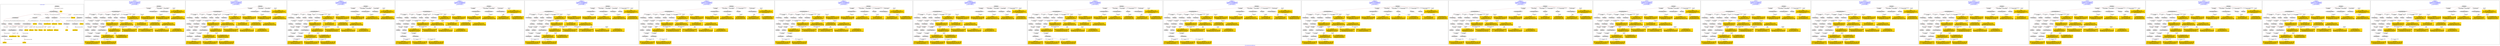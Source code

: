 digraph n0 {
fontcolor="blue"
remincross="true"
label="s23-s-national-portrait-gallery.json"
subgraph cluster_0 {
label="1-correct model"
n2[style="filled",color="white",fillcolor="lightgray",label="E12_Production1"];
n3[style="filled",color="white",fillcolor="lightgray",label="E21_Person1"];
n4[style="filled",color="white",fillcolor="lightgray",label="E55_Type2"];
n5[style="filled",color="white",fillcolor="lightgray",label="E52_Time-Span3"];
n6[style="filled",color="white",fillcolor="lightgray",label="E69_Death1"];
n7[style="filled",color="white",fillcolor="lightgray",label="E82_Actor_Appellation1"];
n8[style="filled",color="white",fillcolor="lightgray",label="E67_Birth1"];
n9[shape="plaintext",style="filled",fillcolor="gold",label="Artist_URI"];
n10[style="filled",color="white",fillcolor="lightgray",label="E21_Person2"];
n11[style="filled",color="white",fillcolor="lightgray",label="E82_Actor_Appellation2"];
n12[shape="plaintext",style="filled",fillcolor="gold",label="Description"];
n13[style="filled",color="white",fillcolor="lightgray",label="E22_Man-Made_Object1"];
n14[style="filled",color="white",fillcolor="lightgray",label="E55_Type3"];
n15[style="filled",color="white",fillcolor="lightgray",label="E54_Dimension1"];
n16[style="filled",color="white",fillcolor="lightgray",label="E40_Legal_Body1"];
n17[shape="plaintext",style="filled",fillcolor="gold",label="Object_URI"];
n18[style="filled",color="white",fillcolor="lightgray",label="E38_Image1"];
n19[shape="plaintext",style="filled",fillcolor="gold",label="Image"];
n20[shape="plaintext",style="filled",fillcolor="gold",label="Owner"];
n21[style="filled",color="white",fillcolor="lightgray",label="E52_Time-Span1"];
n22[shape="plaintext",style="filled",fillcolor="gold",label="BornDate"];
n23[style="filled",color="white",fillcolor="lightgray",label="E52_Time-Span2"];
n24[shape="plaintext",style="filled",fillcolor="gold",label="deathDate"];
n25[shape="plaintext",style="filled",fillcolor="gold",label="DateOfWork"];
n26[style="filled",color="white",fillcolor="lightgray",label="E52_Time-Span4"];
n27[shape="plaintext",style="filled",fillcolor="gold",label="AquisitionDate"];
n28[shape="plaintext",style="filled",fillcolor="gold",label="Dimension"];
n29[style="filled",color="white",fillcolor="lightgray",label="E55_Type1"];
n30[shape="plaintext",style="filled",fillcolor="gold",label="Classification_URI"];
n31[shape="plaintext",style="filled",fillcolor="gold",label="Classification"];
n32[shape="plaintext",style="filled",fillcolor="gold",label="Medium_URI"];
n33[shape="plaintext",style="filled",fillcolor="gold",label="Medium"];
n34[shape="plaintext",style="filled",fillcolor="gold",label="Subclassification_URI"];
n35[shape="plaintext",style="filled",fillcolor="gold",label="Subclassification"];
n36[shape="plaintext",style="filled",fillcolor="gold",label="Artist_Appellation_URI"];
n37[shape="plaintext",style="filled",fillcolor="gold",label="Artist"];
n38[shape="plaintext",style="filled",fillcolor="gold",label="values"];
n39[style="filled",color="white",fillcolor="lightgray",label="E8_Acquisition1"];
n40[shape="plaintext",style="filled",fillcolor="gold",label="CreditLine"];
}
subgraph cluster_1 {
label="candidate 0\nlink coherence:0.7777777777777778\nnode coherence:0.8823529411764706\nconfidence:0.47615756899989725\nmapping score:0.4879245560237015\ncost:234.019664\n-precision:0.58-recall:0.54"
n42[style="filled",color="white",fillcolor="lightgray",label="E12_Production1"];
n43[style="filled",color="white",fillcolor="lightgray",label="E21_Person1"];
n44[style="filled",color="white",fillcolor="lightgray",label="E52_Time-Span2"];
n45[style="filled",color="white",fillcolor="lightgray",label="E55_Type1"];
n46[style="filled",color="white",fillcolor="lightgray",label="E67_Birth1"];
n47[style="filled",color="white",fillcolor="lightgray",label="E69_Death1"];
n48[style="filled",color="white",fillcolor="lightgray",label="E82_Actor_Appellation1"];
n49[style="filled",color="white",fillcolor="lightgray",label="E22_Man-Made_Object1"];
n50[style="filled",color="white",fillcolor="lightgray",label="E30_Right1"];
n51[style="filled",color="white",fillcolor="lightgray",label="E54_Dimension1"];
n52[style="filled",color="white",fillcolor="lightgray",label="E55_Type2"];
n53[style="filled",color="white",fillcolor="lightgray",label="E55_Type3"];
n54[style="filled",color="white",fillcolor="lightgray",label="E8_Acquisition1"];
n55[style="filled",color="white",fillcolor="lightgray",label="E38_Image1"];
n56[style="filled",color="white",fillcolor="lightgray",label="E52_Time-Span1"];
n57[style="filled",color="white",fillcolor="lightgray",label="E52_Time-Span3"];
n58[style="filled",color="white",fillcolor="lightgray",label="E33_Linguistic_Object1"];
n59[style="filled",color="white",fillcolor="lightgray",label="E33_Linguistic_Object2"];
n60[shape="plaintext",style="filled",fillcolor="gold",label="deathDate\n[E52_Time-Span,P82_at_some_time_within,0.385]\n[E52_Time-Span,P82b_end_of_the_end,0.311]\n[E54_Dimension,P3_has_note,0.162]\n[E52_Time-Span,P82a_begin_of_the_begin,0.142]"];
n61[shape="plaintext",style="filled",fillcolor="gold",label="Subclassification_URI\n[E55_Type,classLink,0.562]\n[E57_Material,classLink,0.209]\n[E74_Group,classLink,0.208]\n[E8_Acquisition,P3_has_note,0.021]"];
n62[shape="plaintext",style="filled",fillcolor="gold",label="Artist_URI\n[E21_Person,classLink,0.532]\n[E82_Actor_Appellation,classLink,0.425]\n[E8_Acquisition,P3_has_note,0.022]\n[E30_Right,P3_has_note,0.022]"];
n63[shape="plaintext",style="filled",fillcolor="gold",label="Description\n[E73_Information_Object,P3_has_note,0.363]\n[E33_Linguistic_Object,P3_has_note,0.326]\n[E22_Man-Made_Object,P3_has_note,0.229]\n[E30_Right,P3_has_note,0.082]"];
n64[shape="plaintext",style="filled",fillcolor="gold",label="Owner\n[E30_Right,P3_has_note,0.364]\n[E8_Acquisition,P3_has_note,0.357]\n[E33_Linguistic_Object,P3_has_note,0.181]\n[E22_Man-Made_Object,P3_has_note,0.098]"];
n65[shape="plaintext",style="filled",fillcolor="gold",label="Object_URI\n[E22_Man-Made_Object,classLink,0.995]\n[E35_Title,label,0.002]\n[E8_Acquisition,P3_has_note,0.001]\n[E30_Right,P3_has_note,0.001]"];
n66[shape="plaintext",style="filled",fillcolor="gold",label="DateOfWork\n[E52_Time-Span,P82_at_some_time_within,0.462]\n[E52_Time-Span,P82a_begin_of_the_begin,0.283]\n[E52_Time-Span,P82b_end_of_the_end,0.152]\n[E33_Linguistic_Object,P3_has_note,0.103]"];
n67[shape="plaintext",style="filled",fillcolor="gold",label="Image\n[E38_Image,classLink,0.568]\n[E22_Man-Made_Object,classLink,0.402]\n[E29_Design_or_Procedure,P3_has_note,0.018]\n[E55_Type,label,0.011]"];
n68[shape="plaintext",style="filled",fillcolor="gold",label="Classification\n[E73_Information_Object,P3_has_note,0.323]\n[E22_Man-Made_Object,P3_has_note,0.311]\n[E33_Linguistic_Object,P3_has_note,0.24]\n[E30_Right,P3_has_note,0.127]"];
n69[shape="plaintext",style="filled",fillcolor="gold",label="Subclassification\n[E8_Acquisition,P3_has_note,0.396]\n[E30_Right,P3_has_note,0.366]\n[E82_Actor_Appellation,label,0.12]\n[E33_Linguistic_Object,P3_has_note,0.118]"];
n70[shape="plaintext",style="filled",fillcolor="gold",label="Artist_Appellation_URI\n[E82_Actor_Appellation,classLink,0.929]\n[E21_Person,classLink,0.065]\n[E8_Acquisition,P3_has_note,0.003]\n[E30_Right,P3_has_note,0.003]"];
n71[shape="plaintext",style="filled",fillcolor="gold",label="Medium\n[E55_Type,label,0.504]\n[E29_Design_or_Procedure,P3_has_note,0.448]\n[E73_Information_Object,P3_has_note,0.027]\n[E22_Man-Made_Object,P3_has_note,0.02]"];
n72[shape="plaintext",style="filled",fillcolor="gold",label="AquisitionDate\n[E52_Time-Span,P82b_end_of_the_end,0.464]\n[E52_Time-Span,P82_at_some_time_within,0.378]\n[E52_Time-Span,label,0.092]\n[E52_Time-Span,P82a_begin_of_the_begin,0.067]"];
n73[shape="plaintext",style="filled",fillcolor="gold",label="Medium_URI\n[E57_Material,classLink,0.465]\n[E55_Type,classLink,0.389]\n[E74_Group,classLink,0.146]\n[E29_Design_or_Procedure,P3_has_note,0.0]"];
n74[shape="plaintext",style="filled",fillcolor="gold",label="CreditLine\n[E30_Right,P3_has_note,0.407]\n[E8_Acquisition,P3_has_note,0.375]\n[E33_Linguistic_Object,P3_has_note,0.151]\n[E73_Information_Object,P3_has_note,0.066]"];
n75[shape="plaintext",style="filled",fillcolor="gold",label="BornDate\n[E52_Time-Span,P82_at_some_time_within,0.366]\n[E52_Time-Span,P82a_begin_of_the_begin,0.36]\n[E54_Dimension,P3_has_note,0.167]\n[E33_Linguistic_Object,P3_has_note,0.107]"];
n76[shape="plaintext",style="filled",fillcolor="gold",label="Artist\n[E82_Actor_Appellation,label,0.453]\n[E22_Man-Made_Object,classLink,0.218]\n[E8_Acquisition,P3_has_note,0.174]\n[E30_Right,P3_has_note,0.156]"];
n77[shape="plaintext",style="filled",fillcolor="gold",label="Dimension\n[E54_Dimension,P3_has_note,0.91]\n[E82_Actor_Appellation,label,0.041]\n[E33_Linguistic_Object,P3_has_note,0.033]\n[E73_Information_Object,P3_has_note,0.016]"];
n78[shape="plaintext",style="filled",fillcolor="gold",label="Classification_URI\n[E55_Type,classLink,0.56]\n[E57_Material,classLink,0.208]\n[E74_Group,classLink,0.207]\n[E73_Information_Object,P3_has_note,0.025]"];
}
subgraph cluster_2 {
label="candidate 1\nlink coherence:0.7777777777777778\nnode coherence:0.8823529411764706\nconfidence:0.47615756899989725\nmapping score:0.4879245560237015\ncost:333.019664\n-precision:0.58-recall:0.54"
n80[style="filled",color="white",fillcolor="lightgray",label="E12_Production1"];
n81[style="filled",color="white",fillcolor="lightgray",label="E21_Person1"];
n82[style="filled",color="white",fillcolor="lightgray",label="E52_Time-Span2"];
n83[style="filled",color="white",fillcolor="lightgray",label="E55_Type1"];
n84[style="filled",color="white",fillcolor="lightgray",label="E67_Birth1"];
n85[style="filled",color="white",fillcolor="lightgray",label="E69_Death1"];
n86[style="filled",color="white",fillcolor="lightgray",label="E82_Actor_Appellation1"];
n87[style="filled",color="white",fillcolor="lightgray",label="E22_Man-Made_Object1"];
n88[style="filled",color="white",fillcolor="lightgray",label="E30_Right1"];
n89[style="filled",color="white",fillcolor="lightgray",label="E54_Dimension1"];
n90[style="filled",color="white",fillcolor="lightgray",label="E55_Type2"];
n91[style="filled",color="white",fillcolor="lightgray",label="E55_Type3"];
n92[style="filled",color="white",fillcolor="lightgray",label="E8_Acquisition1"];
n93[style="filled",color="white",fillcolor="lightgray",label="E38_Image1"];
n94[style="filled",color="white",fillcolor="lightgray",label="E52_Time-Span1"];
n95[style="filled",color="white",fillcolor="lightgray",label="E52_Time-Span3"];
n96[style="filled",color="white",fillcolor="lightgray",label="E33_Linguistic_Object1"];
n97[style="filled",color="white",fillcolor="lightgray",label="E33_Linguistic_Object2"];
n98[shape="plaintext",style="filled",fillcolor="gold",label="deathDate\n[E52_Time-Span,P82_at_some_time_within,0.385]\n[E52_Time-Span,P82b_end_of_the_end,0.311]\n[E54_Dimension,P3_has_note,0.162]\n[E52_Time-Span,P82a_begin_of_the_begin,0.142]"];
n99[shape="plaintext",style="filled",fillcolor="gold",label="Subclassification_URI\n[E55_Type,classLink,0.562]\n[E57_Material,classLink,0.209]\n[E74_Group,classLink,0.208]\n[E8_Acquisition,P3_has_note,0.021]"];
n100[shape="plaintext",style="filled",fillcolor="gold",label="Artist_URI\n[E21_Person,classLink,0.532]\n[E82_Actor_Appellation,classLink,0.425]\n[E8_Acquisition,P3_has_note,0.022]\n[E30_Right,P3_has_note,0.022]"];
n101[shape="plaintext",style="filled",fillcolor="gold",label="Description\n[E73_Information_Object,P3_has_note,0.363]\n[E33_Linguistic_Object,P3_has_note,0.326]\n[E22_Man-Made_Object,P3_has_note,0.229]\n[E30_Right,P3_has_note,0.082]"];
n102[shape="plaintext",style="filled",fillcolor="gold",label="Owner\n[E30_Right,P3_has_note,0.364]\n[E8_Acquisition,P3_has_note,0.357]\n[E33_Linguistic_Object,P3_has_note,0.181]\n[E22_Man-Made_Object,P3_has_note,0.098]"];
n103[shape="plaintext",style="filled",fillcolor="gold",label="Object_URI\n[E22_Man-Made_Object,classLink,0.995]\n[E35_Title,label,0.002]\n[E8_Acquisition,P3_has_note,0.001]\n[E30_Right,P3_has_note,0.001]"];
n104[shape="plaintext",style="filled",fillcolor="gold",label="DateOfWork\n[E52_Time-Span,P82_at_some_time_within,0.462]\n[E52_Time-Span,P82a_begin_of_the_begin,0.283]\n[E52_Time-Span,P82b_end_of_the_end,0.152]\n[E33_Linguistic_Object,P3_has_note,0.103]"];
n105[shape="plaintext",style="filled",fillcolor="gold",label="Image\n[E38_Image,classLink,0.568]\n[E22_Man-Made_Object,classLink,0.402]\n[E29_Design_or_Procedure,P3_has_note,0.018]\n[E55_Type,label,0.011]"];
n106[shape="plaintext",style="filled",fillcolor="gold",label="Classification\n[E73_Information_Object,P3_has_note,0.323]\n[E22_Man-Made_Object,P3_has_note,0.311]\n[E33_Linguistic_Object,P3_has_note,0.24]\n[E30_Right,P3_has_note,0.127]"];
n107[shape="plaintext",style="filled",fillcolor="gold",label="Subclassification\n[E8_Acquisition,P3_has_note,0.396]\n[E30_Right,P3_has_note,0.366]\n[E82_Actor_Appellation,label,0.12]\n[E33_Linguistic_Object,P3_has_note,0.118]"];
n108[shape="plaintext",style="filled",fillcolor="gold",label="Artist_Appellation_URI\n[E82_Actor_Appellation,classLink,0.929]\n[E21_Person,classLink,0.065]\n[E8_Acquisition,P3_has_note,0.003]\n[E30_Right,P3_has_note,0.003]"];
n109[shape="plaintext",style="filled",fillcolor="gold",label="Medium\n[E55_Type,label,0.504]\n[E29_Design_or_Procedure,P3_has_note,0.448]\n[E73_Information_Object,P3_has_note,0.027]\n[E22_Man-Made_Object,P3_has_note,0.02]"];
n110[shape="plaintext",style="filled",fillcolor="gold",label="AquisitionDate\n[E52_Time-Span,P82b_end_of_the_end,0.464]\n[E52_Time-Span,P82_at_some_time_within,0.378]\n[E52_Time-Span,label,0.092]\n[E52_Time-Span,P82a_begin_of_the_begin,0.067]"];
n111[shape="plaintext",style="filled",fillcolor="gold",label="Medium_URI\n[E57_Material,classLink,0.465]\n[E55_Type,classLink,0.389]\n[E74_Group,classLink,0.146]\n[E29_Design_or_Procedure,P3_has_note,0.0]"];
n112[shape="plaintext",style="filled",fillcolor="gold",label="CreditLine\n[E30_Right,P3_has_note,0.407]\n[E8_Acquisition,P3_has_note,0.375]\n[E33_Linguistic_Object,P3_has_note,0.151]\n[E73_Information_Object,P3_has_note,0.066]"];
n113[shape="plaintext",style="filled",fillcolor="gold",label="BornDate\n[E52_Time-Span,P82_at_some_time_within,0.366]\n[E52_Time-Span,P82a_begin_of_the_begin,0.36]\n[E54_Dimension,P3_has_note,0.167]\n[E33_Linguistic_Object,P3_has_note,0.107]"];
n114[shape="plaintext",style="filled",fillcolor="gold",label="Artist\n[E82_Actor_Appellation,label,0.453]\n[E22_Man-Made_Object,classLink,0.218]\n[E8_Acquisition,P3_has_note,0.174]\n[E30_Right,P3_has_note,0.156]"];
n115[shape="plaintext",style="filled",fillcolor="gold",label="Dimension\n[E54_Dimension,P3_has_note,0.91]\n[E82_Actor_Appellation,label,0.041]\n[E33_Linguistic_Object,P3_has_note,0.033]\n[E73_Information_Object,P3_has_note,0.016]"];
n116[shape="plaintext",style="filled",fillcolor="gold",label="Classification_URI\n[E55_Type,classLink,0.56]\n[E57_Material,classLink,0.208]\n[E74_Group,classLink,0.207]\n[E73_Information_Object,P3_has_note,0.025]"];
}
subgraph cluster_3 {
label="candidate 10\nlink coherence:0.75\nnode coherence:0.8823529411764706\nconfidence:0.47615756899989725\nmapping score:0.4879245560237015\ncost:432.029696\n-precision:0.56-recall:0.51"
n118[style="filled",color="white",fillcolor="lightgray",label="E12_Production1"];
n119[style="filled",color="white",fillcolor="lightgray",label="E21_Person1"];
n120[style="filled",color="white",fillcolor="lightgray",label="E52_Time-Span2"];
n121[style="filled",color="white",fillcolor="lightgray",label="E55_Type1"];
n122[style="filled",color="white",fillcolor="lightgray",label="E67_Birth1"];
n123[style="filled",color="white",fillcolor="lightgray",label="E69_Death1"];
n124[style="filled",color="white",fillcolor="lightgray",label="E82_Actor_Appellation1"];
n125[style="filled",color="white",fillcolor="lightgray",label="E22_Man-Made_Object1"];
n126[style="filled",color="white",fillcolor="lightgray",label="E30_Right1"];
n127[style="filled",color="white",fillcolor="lightgray",label="E55_Type2"];
n128[style="filled",color="white",fillcolor="lightgray",label="E55_Type3"];
n129[style="filled",color="white",fillcolor="lightgray",label="E8_Acquisition1"];
n130[style="filled",color="white",fillcolor="lightgray",label="E38_Image1"];
n131[style="filled",color="white",fillcolor="lightgray",label="E52_Time-Span1"];
n132[style="filled",color="white",fillcolor="lightgray",label="E52_Time-Span3"];
n133[style="filled",color="white",fillcolor="lightgray",label="E33_Linguistic_Object1"];
n134[style="filled",color="white",fillcolor="lightgray",label="E33_Linguistic_Object2"];
n135[style="filled",color="white",fillcolor="lightgray",label="E54_Dimension1"];
n136[shape="plaintext",style="filled",fillcolor="gold",label="deathDate\n[E52_Time-Span,P82_at_some_time_within,0.385]\n[E52_Time-Span,P82b_end_of_the_end,0.311]\n[E54_Dimension,P3_has_note,0.162]\n[E52_Time-Span,P82a_begin_of_the_begin,0.142]"];
n137[shape="plaintext",style="filled",fillcolor="gold",label="Subclassification_URI\n[E55_Type,classLink,0.562]\n[E57_Material,classLink,0.209]\n[E74_Group,classLink,0.208]\n[E8_Acquisition,P3_has_note,0.021]"];
n138[shape="plaintext",style="filled",fillcolor="gold",label="Artist_URI\n[E21_Person,classLink,0.532]\n[E82_Actor_Appellation,classLink,0.425]\n[E8_Acquisition,P3_has_note,0.022]\n[E30_Right,P3_has_note,0.022]"];
n139[shape="plaintext",style="filled",fillcolor="gold",label="Description\n[E73_Information_Object,P3_has_note,0.363]\n[E33_Linguistic_Object,P3_has_note,0.326]\n[E22_Man-Made_Object,P3_has_note,0.229]\n[E30_Right,P3_has_note,0.082]"];
n140[shape="plaintext",style="filled",fillcolor="gold",label="Owner\n[E30_Right,P3_has_note,0.364]\n[E8_Acquisition,P3_has_note,0.357]\n[E33_Linguistic_Object,P3_has_note,0.181]\n[E22_Man-Made_Object,P3_has_note,0.098]"];
n141[shape="plaintext",style="filled",fillcolor="gold",label="Object_URI\n[E22_Man-Made_Object,classLink,0.995]\n[E35_Title,label,0.002]\n[E8_Acquisition,P3_has_note,0.001]\n[E30_Right,P3_has_note,0.001]"];
n142[shape="plaintext",style="filled",fillcolor="gold",label="DateOfWork\n[E52_Time-Span,P82_at_some_time_within,0.462]\n[E52_Time-Span,P82a_begin_of_the_begin,0.283]\n[E52_Time-Span,P82b_end_of_the_end,0.152]\n[E33_Linguistic_Object,P3_has_note,0.103]"];
n143[shape="plaintext",style="filled",fillcolor="gold",label="Image\n[E38_Image,classLink,0.568]\n[E22_Man-Made_Object,classLink,0.402]\n[E29_Design_or_Procedure,P3_has_note,0.018]\n[E55_Type,label,0.011]"];
n144[shape="plaintext",style="filled",fillcolor="gold",label="Classification\n[E73_Information_Object,P3_has_note,0.323]\n[E22_Man-Made_Object,P3_has_note,0.311]\n[E33_Linguistic_Object,P3_has_note,0.24]\n[E30_Right,P3_has_note,0.127]"];
n145[shape="plaintext",style="filled",fillcolor="gold",label="Subclassification\n[E8_Acquisition,P3_has_note,0.396]\n[E30_Right,P3_has_note,0.366]\n[E82_Actor_Appellation,label,0.12]\n[E33_Linguistic_Object,P3_has_note,0.118]"];
n146[shape="plaintext",style="filled",fillcolor="gold",label="Artist_Appellation_URI\n[E82_Actor_Appellation,classLink,0.929]\n[E21_Person,classLink,0.065]\n[E8_Acquisition,P3_has_note,0.003]\n[E30_Right,P3_has_note,0.003]"];
n147[shape="plaintext",style="filled",fillcolor="gold",label="Medium\n[E55_Type,label,0.504]\n[E29_Design_or_Procedure,P3_has_note,0.448]\n[E73_Information_Object,P3_has_note,0.027]\n[E22_Man-Made_Object,P3_has_note,0.02]"];
n148[shape="plaintext",style="filled",fillcolor="gold",label="AquisitionDate\n[E52_Time-Span,P82b_end_of_the_end,0.464]\n[E52_Time-Span,P82_at_some_time_within,0.378]\n[E52_Time-Span,label,0.092]\n[E52_Time-Span,P82a_begin_of_the_begin,0.067]"];
n149[shape="plaintext",style="filled",fillcolor="gold",label="Medium_URI\n[E57_Material,classLink,0.465]\n[E55_Type,classLink,0.389]\n[E74_Group,classLink,0.146]\n[E29_Design_or_Procedure,P3_has_note,0.0]"];
n150[shape="plaintext",style="filled",fillcolor="gold",label="CreditLine\n[E30_Right,P3_has_note,0.407]\n[E8_Acquisition,P3_has_note,0.375]\n[E33_Linguistic_Object,P3_has_note,0.151]\n[E73_Information_Object,P3_has_note,0.066]"];
n151[shape="plaintext",style="filled",fillcolor="gold",label="BornDate\n[E52_Time-Span,P82_at_some_time_within,0.366]\n[E52_Time-Span,P82a_begin_of_the_begin,0.36]\n[E54_Dimension,P3_has_note,0.167]\n[E33_Linguistic_Object,P3_has_note,0.107]"];
n152[shape="plaintext",style="filled",fillcolor="gold",label="Artist\n[E82_Actor_Appellation,label,0.453]\n[E22_Man-Made_Object,classLink,0.218]\n[E8_Acquisition,P3_has_note,0.174]\n[E30_Right,P3_has_note,0.156]"];
n153[shape="plaintext",style="filled",fillcolor="gold",label="Dimension\n[E54_Dimension,P3_has_note,0.91]\n[E82_Actor_Appellation,label,0.041]\n[E33_Linguistic_Object,P3_has_note,0.033]\n[E73_Information_Object,P3_has_note,0.016]"];
n154[shape="plaintext",style="filled",fillcolor="gold",label="Classification_URI\n[E55_Type,classLink,0.56]\n[E57_Material,classLink,0.208]\n[E74_Group,classLink,0.207]\n[E73_Information_Object,P3_has_note,0.025]"];
}
subgraph cluster_4 {
label="candidate 11\nlink coherence:0.75\nnode coherence:0.8823529411764706\nconfidence:0.47615756899989725\nmapping score:0.4879245560237015\ncost:432.029706\n-precision:0.56-recall:0.51"
n156[style="filled",color="white",fillcolor="lightgray",label="E12_Production1"];
n157[style="filled",color="white",fillcolor="lightgray",label="E21_Person1"];
n158[style="filled",color="white",fillcolor="lightgray",label="E52_Time-Span2"];
n159[style="filled",color="white",fillcolor="lightgray",label="E55_Type1"];
n160[style="filled",color="white",fillcolor="lightgray",label="E67_Birth1"];
n161[style="filled",color="white",fillcolor="lightgray",label="E69_Death1"];
n162[style="filled",color="white",fillcolor="lightgray",label="E22_Man-Made_Object1"];
n163[style="filled",color="white",fillcolor="lightgray",label="E30_Right1"];
n164[style="filled",color="white",fillcolor="lightgray",label="E54_Dimension1"];
n165[style="filled",color="white",fillcolor="lightgray",label="E55_Type2"];
n166[style="filled",color="white",fillcolor="lightgray",label="E55_Type3"];
n167[style="filled",color="white",fillcolor="lightgray",label="E8_Acquisition1"];
n168[style="filled",color="white",fillcolor="lightgray",label="E38_Image1"];
n169[style="filled",color="white",fillcolor="lightgray",label="E52_Time-Span1"];
n170[style="filled",color="white",fillcolor="lightgray",label="E52_Time-Span3"];
n171[style="filled",color="white",fillcolor="lightgray",label="E33_Linguistic_Object1"];
n172[style="filled",color="white",fillcolor="lightgray",label="E33_Linguistic_Object2"];
n173[style="filled",color="white",fillcolor="lightgray",label="E82_Actor_Appellation1"];
n174[shape="plaintext",style="filled",fillcolor="gold",label="deathDate\n[E52_Time-Span,P82_at_some_time_within,0.385]\n[E52_Time-Span,P82b_end_of_the_end,0.311]\n[E54_Dimension,P3_has_note,0.162]\n[E52_Time-Span,P82a_begin_of_the_begin,0.142]"];
n175[shape="plaintext",style="filled",fillcolor="gold",label="Subclassification_URI\n[E55_Type,classLink,0.562]\n[E57_Material,classLink,0.209]\n[E74_Group,classLink,0.208]\n[E8_Acquisition,P3_has_note,0.021]"];
n176[shape="plaintext",style="filled",fillcolor="gold",label="Artist_URI\n[E21_Person,classLink,0.532]\n[E82_Actor_Appellation,classLink,0.425]\n[E8_Acquisition,P3_has_note,0.022]\n[E30_Right,P3_has_note,0.022]"];
n177[shape="plaintext",style="filled",fillcolor="gold",label="Description\n[E73_Information_Object,P3_has_note,0.363]\n[E33_Linguistic_Object,P3_has_note,0.326]\n[E22_Man-Made_Object,P3_has_note,0.229]\n[E30_Right,P3_has_note,0.082]"];
n178[shape="plaintext",style="filled",fillcolor="gold",label="Owner\n[E30_Right,P3_has_note,0.364]\n[E8_Acquisition,P3_has_note,0.357]\n[E33_Linguistic_Object,P3_has_note,0.181]\n[E22_Man-Made_Object,P3_has_note,0.098]"];
n179[shape="plaintext",style="filled",fillcolor="gold",label="Object_URI\n[E22_Man-Made_Object,classLink,0.995]\n[E35_Title,label,0.002]\n[E8_Acquisition,P3_has_note,0.001]\n[E30_Right,P3_has_note,0.001]"];
n180[shape="plaintext",style="filled",fillcolor="gold",label="DateOfWork\n[E52_Time-Span,P82_at_some_time_within,0.462]\n[E52_Time-Span,P82a_begin_of_the_begin,0.283]\n[E52_Time-Span,P82b_end_of_the_end,0.152]\n[E33_Linguistic_Object,P3_has_note,0.103]"];
n181[shape="plaintext",style="filled",fillcolor="gold",label="Image\n[E38_Image,classLink,0.568]\n[E22_Man-Made_Object,classLink,0.402]\n[E29_Design_or_Procedure,P3_has_note,0.018]\n[E55_Type,label,0.011]"];
n182[shape="plaintext",style="filled",fillcolor="gold",label="Classification\n[E73_Information_Object,P3_has_note,0.323]\n[E22_Man-Made_Object,P3_has_note,0.311]\n[E33_Linguistic_Object,P3_has_note,0.24]\n[E30_Right,P3_has_note,0.127]"];
n183[shape="plaintext",style="filled",fillcolor="gold",label="Subclassification\n[E8_Acquisition,P3_has_note,0.396]\n[E30_Right,P3_has_note,0.366]\n[E82_Actor_Appellation,label,0.12]\n[E33_Linguistic_Object,P3_has_note,0.118]"];
n184[shape="plaintext",style="filled",fillcolor="gold",label="Artist_Appellation_URI\n[E82_Actor_Appellation,classLink,0.929]\n[E21_Person,classLink,0.065]\n[E8_Acquisition,P3_has_note,0.003]\n[E30_Right,P3_has_note,0.003]"];
n185[shape="plaintext",style="filled",fillcolor="gold",label="Medium\n[E55_Type,label,0.504]\n[E29_Design_or_Procedure,P3_has_note,0.448]\n[E73_Information_Object,P3_has_note,0.027]\n[E22_Man-Made_Object,P3_has_note,0.02]"];
n186[shape="plaintext",style="filled",fillcolor="gold",label="AquisitionDate\n[E52_Time-Span,P82b_end_of_the_end,0.464]\n[E52_Time-Span,P82_at_some_time_within,0.378]\n[E52_Time-Span,label,0.092]\n[E52_Time-Span,P82a_begin_of_the_begin,0.067]"];
n187[shape="plaintext",style="filled",fillcolor="gold",label="Medium_URI\n[E57_Material,classLink,0.465]\n[E55_Type,classLink,0.389]\n[E74_Group,classLink,0.146]\n[E29_Design_or_Procedure,P3_has_note,0.0]"];
n188[shape="plaintext",style="filled",fillcolor="gold",label="CreditLine\n[E30_Right,P3_has_note,0.407]\n[E8_Acquisition,P3_has_note,0.375]\n[E33_Linguistic_Object,P3_has_note,0.151]\n[E73_Information_Object,P3_has_note,0.066]"];
n189[shape="plaintext",style="filled",fillcolor="gold",label="BornDate\n[E52_Time-Span,P82_at_some_time_within,0.366]\n[E52_Time-Span,P82a_begin_of_the_begin,0.36]\n[E54_Dimension,P3_has_note,0.167]\n[E33_Linguistic_Object,P3_has_note,0.107]"];
n190[shape="plaintext",style="filled",fillcolor="gold",label="Artist\n[E82_Actor_Appellation,label,0.453]\n[E22_Man-Made_Object,classLink,0.218]\n[E8_Acquisition,P3_has_note,0.174]\n[E30_Right,P3_has_note,0.156]"];
n191[shape="plaintext",style="filled",fillcolor="gold",label="Dimension\n[E54_Dimension,P3_has_note,0.91]\n[E82_Actor_Appellation,label,0.041]\n[E33_Linguistic_Object,P3_has_note,0.033]\n[E73_Information_Object,P3_has_note,0.016]"];
n192[shape="plaintext",style="filled",fillcolor="gold",label="Classification_URI\n[E55_Type,classLink,0.56]\n[E57_Material,classLink,0.208]\n[E74_Group,classLink,0.207]\n[E73_Information_Object,P3_has_note,0.025]"];
}
subgraph cluster_5 {
label="candidate 12\nlink coherence:0.75\nnode coherence:0.8823529411764706\nconfidence:0.47615756899989725\nmapping score:0.4879245560237015\ncost:432.039699\n-precision:0.53-recall:0.49"
n194[style="filled",color="white",fillcolor="lightgray",label="E12_Production1"];
n195[style="filled",color="white",fillcolor="lightgray",label="E21_Person1"];
n196[style="filled",color="white",fillcolor="lightgray",label="E52_Time-Span2"];
n197[style="filled",color="white",fillcolor="lightgray",label="E55_Type1"];
n198[style="filled",color="white",fillcolor="lightgray",label="E67_Birth1"];
n199[style="filled",color="white",fillcolor="lightgray",label="E69_Death1"];
n200[style="filled",color="white",fillcolor="lightgray",label="E82_Actor_Appellation1"];
n201[style="filled",color="white",fillcolor="lightgray",label="E22_Man-Made_Object1"];
n202[style="filled",color="white",fillcolor="lightgray",label="E30_Right1"];
n203[style="filled",color="white",fillcolor="lightgray",label="E55_Type2"];
n204[style="filled",color="white",fillcolor="lightgray",label="E8_Acquisition1"];
n205[style="filled",color="white",fillcolor="lightgray",label="E38_Image1"];
n206[style="filled",color="white",fillcolor="lightgray",label="E52_Time-Span1"];
n207[style="filled",color="white",fillcolor="lightgray",label="E52_Time-Span3"];
n208[style="filled",color="white",fillcolor="lightgray",label="E33_Linguistic_Object1"];
n209[style="filled",color="white",fillcolor="lightgray",label="E33_Linguistic_Object2"];
n210[style="filled",color="white",fillcolor="lightgray",label="E54_Dimension1"];
n211[style="filled",color="white",fillcolor="lightgray",label="E55_Type3"];
n212[shape="plaintext",style="filled",fillcolor="gold",label="deathDate\n[E52_Time-Span,P82_at_some_time_within,0.385]\n[E52_Time-Span,P82b_end_of_the_end,0.311]\n[E54_Dimension,P3_has_note,0.162]\n[E52_Time-Span,P82a_begin_of_the_begin,0.142]"];
n213[shape="plaintext",style="filled",fillcolor="gold",label="Subclassification_URI\n[E55_Type,classLink,0.562]\n[E57_Material,classLink,0.209]\n[E74_Group,classLink,0.208]\n[E8_Acquisition,P3_has_note,0.021]"];
n214[shape="plaintext",style="filled",fillcolor="gold",label="Artist_URI\n[E21_Person,classLink,0.532]\n[E82_Actor_Appellation,classLink,0.425]\n[E8_Acquisition,P3_has_note,0.022]\n[E30_Right,P3_has_note,0.022]"];
n215[shape="plaintext",style="filled",fillcolor="gold",label="Description\n[E73_Information_Object,P3_has_note,0.363]\n[E33_Linguistic_Object,P3_has_note,0.326]\n[E22_Man-Made_Object,P3_has_note,0.229]\n[E30_Right,P3_has_note,0.082]"];
n216[shape="plaintext",style="filled",fillcolor="gold",label="Owner\n[E30_Right,P3_has_note,0.364]\n[E8_Acquisition,P3_has_note,0.357]\n[E33_Linguistic_Object,P3_has_note,0.181]\n[E22_Man-Made_Object,P3_has_note,0.098]"];
n217[shape="plaintext",style="filled",fillcolor="gold",label="Object_URI\n[E22_Man-Made_Object,classLink,0.995]\n[E35_Title,label,0.002]\n[E8_Acquisition,P3_has_note,0.001]\n[E30_Right,P3_has_note,0.001]"];
n218[shape="plaintext",style="filled",fillcolor="gold",label="DateOfWork\n[E52_Time-Span,P82_at_some_time_within,0.462]\n[E52_Time-Span,P82a_begin_of_the_begin,0.283]\n[E52_Time-Span,P82b_end_of_the_end,0.152]\n[E33_Linguistic_Object,P3_has_note,0.103]"];
n219[shape="plaintext",style="filled",fillcolor="gold",label="Image\n[E38_Image,classLink,0.568]\n[E22_Man-Made_Object,classLink,0.402]\n[E29_Design_or_Procedure,P3_has_note,0.018]\n[E55_Type,label,0.011]"];
n220[shape="plaintext",style="filled",fillcolor="gold",label="Classification\n[E73_Information_Object,P3_has_note,0.323]\n[E22_Man-Made_Object,P3_has_note,0.311]\n[E33_Linguistic_Object,P3_has_note,0.24]\n[E30_Right,P3_has_note,0.127]"];
n221[shape="plaintext",style="filled",fillcolor="gold",label="Subclassification\n[E8_Acquisition,P3_has_note,0.396]\n[E30_Right,P3_has_note,0.366]\n[E82_Actor_Appellation,label,0.12]\n[E33_Linguistic_Object,P3_has_note,0.118]"];
n222[shape="plaintext",style="filled",fillcolor="gold",label="Artist_Appellation_URI\n[E82_Actor_Appellation,classLink,0.929]\n[E21_Person,classLink,0.065]\n[E8_Acquisition,P3_has_note,0.003]\n[E30_Right,P3_has_note,0.003]"];
n223[shape="plaintext",style="filled",fillcolor="gold",label="Medium\n[E55_Type,label,0.504]\n[E29_Design_or_Procedure,P3_has_note,0.448]\n[E73_Information_Object,P3_has_note,0.027]\n[E22_Man-Made_Object,P3_has_note,0.02]"];
n224[shape="plaintext",style="filled",fillcolor="gold",label="AquisitionDate\n[E52_Time-Span,P82b_end_of_the_end,0.464]\n[E52_Time-Span,P82_at_some_time_within,0.378]\n[E52_Time-Span,label,0.092]\n[E52_Time-Span,P82a_begin_of_the_begin,0.067]"];
n225[shape="plaintext",style="filled",fillcolor="gold",label="Medium_URI\n[E57_Material,classLink,0.465]\n[E55_Type,classLink,0.389]\n[E74_Group,classLink,0.146]\n[E29_Design_or_Procedure,P3_has_note,0.0]"];
n226[shape="plaintext",style="filled",fillcolor="gold",label="CreditLine\n[E30_Right,P3_has_note,0.407]\n[E8_Acquisition,P3_has_note,0.375]\n[E33_Linguistic_Object,P3_has_note,0.151]\n[E73_Information_Object,P3_has_note,0.066]"];
n227[shape="plaintext",style="filled",fillcolor="gold",label="BornDate\n[E52_Time-Span,P82_at_some_time_within,0.366]\n[E52_Time-Span,P82a_begin_of_the_begin,0.36]\n[E54_Dimension,P3_has_note,0.167]\n[E33_Linguistic_Object,P3_has_note,0.107]"];
n228[shape="plaintext",style="filled",fillcolor="gold",label="Artist\n[E82_Actor_Appellation,label,0.453]\n[E22_Man-Made_Object,classLink,0.218]\n[E8_Acquisition,P3_has_note,0.174]\n[E30_Right,P3_has_note,0.156]"];
n229[shape="plaintext",style="filled",fillcolor="gold",label="Dimension\n[E54_Dimension,P3_has_note,0.91]\n[E82_Actor_Appellation,label,0.041]\n[E33_Linguistic_Object,P3_has_note,0.033]\n[E73_Information_Object,P3_has_note,0.016]"];
n230[shape="plaintext",style="filled",fillcolor="gold",label="Classification_URI\n[E55_Type,classLink,0.56]\n[E57_Material,classLink,0.208]\n[E74_Group,classLink,0.207]\n[E73_Information_Object,P3_has_note,0.025]"];
}
subgraph cluster_6 {
label="candidate 13\nlink coherence:0.75\nnode coherence:0.8823529411764706\nconfidence:0.47615756899989725\nmapping score:0.4879245560237015\ncost:432.039709\n-precision:0.53-recall:0.49"
n232[style="filled",color="white",fillcolor="lightgray",label="E12_Production1"];
n233[style="filled",color="white",fillcolor="lightgray",label="E21_Person1"];
n234[style="filled",color="white",fillcolor="lightgray",label="E52_Time-Span2"];
n235[style="filled",color="white",fillcolor="lightgray",label="E55_Type1"];
n236[style="filled",color="white",fillcolor="lightgray",label="E67_Birth1"];
n237[style="filled",color="white",fillcolor="lightgray",label="E69_Death1"];
n238[style="filled",color="white",fillcolor="lightgray",label="E22_Man-Made_Object1"];
n239[style="filled",color="white",fillcolor="lightgray",label="E30_Right1"];
n240[style="filled",color="white",fillcolor="lightgray",label="E54_Dimension1"];
n241[style="filled",color="white",fillcolor="lightgray",label="E55_Type2"];
n242[style="filled",color="white",fillcolor="lightgray",label="E8_Acquisition1"];
n243[style="filled",color="white",fillcolor="lightgray",label="E38_Image1"];
n244[style="filled",color="white",fillcolor="lightgray",label="E52_Time-Span1"];
n245[style="filled",color="white",fillcolor="lightgray",label="E52_Time-Span3"];
n246[style="filled",color="white",fillcolor="lightgray",label="E33_Linguistic_Object1"];
n247[style="filled",color="white",fillcolor="lightgray",label="E33_Linguistic_Object2"];
n248[style="filled",color="white",fillcolor="lightgray",label="E55_Type3"];
n249[style="filled",color="white",fillcolor="lightgray",label="E82_Actor_Appellation1"];
n250[shape="plaintext",style="filled",fillcolor="gold",label="deathDate\n[E52_Time-Span,P82_at_some_time_within,0.385]\n[E52_Time-Span,P82b_end_of_the_end,0.311]\n[E54_Dimension,P3_has_note,0.162]\n[E52_Time-Span,P82a_begin_of_the_begin,0.142]"];
n251[shape="plaintext",style="filled",fillcolor="gold",label="Subclassification_URI\n[E55_Type,classLink,0.562]\n[E57_Material,classLink,0.209]\n[E74_Group,classLink,0.208]\n[E8_Acquisition,P3_has_note,0.021]"];
n252[shape="plaintext",style="filled",fillcolor="gold",label="Artist_URI\n[E21_Person,classLink,0.532]\n[E82_Actor_Appellation,classLink,0.425]\n[E8_Acquisition,P3_has_note,0.022]\n[E30_Right,P3_has_note,0.022]"];
n253[shape="plaintext",style="filled",fillcolor="gold",label="Description\n[E73_Information_Object,P3_has_note,0.363]\n[E33_Linguistic_Object,P3_has_note,0.326]\n[E22_Man-Made_Object,P3_has_note,0.229]\n[E30_Right,P3_has_note,0.082]"];
n254[shape="plaintext",style="filled",fillcolor="gold",label="Owner\n[E30_Right,P3_has_note,0.364]\n[E8_Acquisition,P3_has_note,0.357]\n[E33_Linguistic_Object,P3_has_note,0.181]\n[E22_Man-Made_Object,P3_has_note,0.098]"];
n255[shape="plaintext",style="filled",fillcolor="gold",label="Object_URI\n[E22_Man-Made_Object,classLink,0.995]\n[E35_Title,label,0.002]\n[E8_Acquisition,P3_has_note,0.001]\n[E30_Right,P3_has_note,0.001]"];
n256[shape="plaintext",style="filled",fillcolor="gold",label="DateOfWork\n[E52_Time-Span,P82_at_some_time_within,0.462]\n[E52_Time-Span,P82a_begin_of_the_begin,0.283]\n[E52_Time-Span,P82b_end_of_the_end,0.152]\n[E33_Linguistic_Object,P3_has_note,0.103]"];
n257[shape="plaintext",style="filled",fillcolor="gold",label="Image\n[E38_Image,classLink,0.568]\n[E22_Man-Made_Object,classLink,0.402]\n[E29_Design_or_Procedure,P3_has_note,0.018]\n[E55_Type,label,0.011]"];
n258[shape="plaintext",style="filled",fillcolor="gold",label="Classification\n[E73_Information_Object,P3_has_note,0.323]\n[E22_Man-Made_Object,P3_has_note,0.311]\n[E33_Linguistic_Object,P3_has_note,0.24]\n[E30_Right,P3_has_note,0.127]"];
n259[shape="plaintext",style="filled",fillcolor="gold",label="Subclassification\n[E8_Acquisition,P3_has_note,0.396]\n[E30_Right,P3_has_note,0.366]\n[E82_Actor_Appellation,label,0.12]\n[E33_Linguistic_Object,P3_has_note,0.118]"];
n260[shape="plaintext",style="filled",fillcolor="gold",label="Artist_Appellation_URI\n[E82_Actor_Appellation,classLink,0.929]\n[E21_Person,classLink,0.065]\n[E8_Acquisition,P3_has_note,0.003]\n[E30_Right,P3_has_note,0.003]"];
n261[shape="plaintext",style="filled",fillcolor="gold",label="Medium\n[E55_Type,label,0.504]\n[E29_Design_or_Procedure,P3_has_note,0.448]\n[E73_Information_Object,P3_has_note,0.027]\n[E22_Man-Made_Object,P3_has_note,0.02]"];
n262[shape="plaintext",style="filled",fillcolor="gold",label="AquisitionDate\n[E52_Time-Span,P82b_end_of_the_end,0.464]\n[E52_Time-Span,P82_at_some_time_within,0.378]\n[E52_Time-Span,label,0.092]\n[E52_Time-Span,P82a_begin_of_the_begin,0.067]"];
n263[shape="plaintext",style="filled",fillcolor="gold",label="Medium_URI\n[E57_Material,classLink,0.465]\n[E55_Type,classLink,0.389]\n[E74_Group,classLink,0.146]\n[E29_Design_or_Procedure,P3_has_note,0.0]"];
n264[shape="plaintext",style="filled",fillcolor="gold",label="CreditLine\n[E30_Right,P3_has_note,0.407]\n[E8_Acquisition,P3_has_note,0.375]\n[E33_Linguistic_Object,P3_has_note,0.151]\n[E73_Information_Object,P3_has_note,0.066]"];
n265[shape="plaintext",style="filled",fillcolor="gold",label="BornDate\n[E52_Time-Span,P82_at_some_time_within,0.366]\n[E52_Time-Span,P82a_begin_of_the_begin,0.36]\n[E54_Dimension,P3_has_note,0.167]\n[E33_Linguistic_Object,P3_has_note,0.107]"];
n266[shape="plaintext",style="filled",fillcolor="gold",label="Artist\n[E82_Actor_Appellation,label,0.453]\n[E22_Man-Made_Object,classLink,0.218]\n[E8_Acquisition,P3_has_note,0.174]\n[E30_Right,P3_has_note,0.156]"];
n267[shape="plaintext",style="filled",fillcolor="gold",label="Dimension\n[E54_Dimension,P3_has_note,0.91]\n[E82_Actor_Appellation,label,0.041]\n[E33_Linguistic_Object,P3_has_note,0.033]\n[E73_Information_Object,P3_has_note,0.016]"];
n268[shape="plaintext",style="filled",fillcolor="gold",label="Classification_URI\n[E55_Type,classLink,0.56]\n[E57_Material,classLink,0.208]\n[E74_Group,classLink,0.207]\n[E73_Information_Object,P3_has_note,0.025]"];
}
subgraph cluster_7 {
label="candidate 14\nlink coherence:0.75\nnode coherence:0.8823529411764706\nconfidence:0.47615756899989725\nmapping score:0.4879245560237015\ncost:432.039719\n-precision:0.56-recall:0.51"
n270[style="filled",color="white",fillcolor="lightgray",label="E12_Production1"];
n271[style="filled",color="white",fillcolor="lightgray",label="E21_Person1"];
n272[style="filled",color="white",fillcolor="lightgray",label="E52_Time-Span2"];
n273[style="filled",color="white",fillcolor="lightgray",label="E55_Type1"];
n274[style="filled",color="white",fillcolor="lightgray",label="E67_Birth1"];
n275[style="filled",color="white",fillcolor="lightgray",label="E69_Death1"];
n276[style="filled",color="white",fillcolor="lightgray",label="E22_Man-Made_Object1"];
n277[style="filled",color="white",fillcolor="lightgray",label="E30_Right1"];
n278[style="filled",color="white",fillcolor="lightgray",label="E54_Dimension1"];
n279[style="filled",color="white",fillcolor="lightgray",label="E55_Type3"];
n280[style="filled",color="white",fillcolor="lightgray",label="E8_Acquisition1"];
n281[style="filled",color="white",fillcolor="lightgray",label="E38_Image1"];
n282[style="filled",color="white",fillcolor="lightgray",label="E52_Time-Span1"];
n283[style="filled",color="white",fillcolor="lightgray",label="E52_Time-Span3"];
n284[style="filled",color="white",fillcolor="lightgray",label="E33_Linguistic_Object1"];
n285[style="filled",color="white",fillcolor="lightgray",label="E33_Linguistic_Object2"];
n286[style="filled",color="white",fillcolor="lightgray",label="E55_Type2"];
n287[style="filled",color="white",fillcolor="lightgray",label="E82_Actor_Appellation1"];
n288[shape="plaintext",style="filled",fillcolor="gold",label="deathDate\n[E52_Time-Span,P82_at_some_time_within,0.385]\n[E52_Time-Span,P82b_end_of_the_end,0.311]\n[E54_Dimension,P3_has_note,0.162]\n[E52_Time-Span,P82a_begin_of_the_begin,0.142]"];
n289[shape="plaintext",style="filled",fillcolor="gold",label="Subclassification_URI\n[E55_Type,classLink,0.562]\n[E57_Material,classLink,0.209]\n[E74_Group,classLink,0.208]\n[E8_Acquisition,P3_has_note,0.021]"];
n290[shape="plaintext",style="filled",fillcolor="gold",label="Artist_URI\n[E21_Person,classLink,0.532]\n[E82_Actor_Appellation,classLink,0.425]\n[E8_Acquisition,P3_has_note,0.022]\n[E30_Right,P3_has_note,0.022]"];
n291[shape="plaintext",style="filled",fillcolor="gold",label="Description\n[E73_Information_Object,P3_has_note,0.363]\n[E33_Linguistic_Object,P3_has_note,0.326]\n[E22_Man-Made_Object,P3_has_note,0.229]\n[E30_Right,P3_has_note,0.082]"];
n292[shape="plaintext",style="filled",fillcolor="gold",label="Owner\n[E30_Right,P3_has_note,0.364]\n[E8_Acquisition,P3_has_note,0.357]\n[E33_Linguistic_Object,P3_has_note,0.181]\n[E22_Man-Made_Object,P3_has_note,0.098]"];
n293[shape="plaintext",style="filled",fillcolor="gold",label="Object_URI\n[E22_Man-Made_Object,classLink,0.995]\n[E35_Title,label,0.002]\n[E8_Acquisition,P3_has_note,0.001]\n[E30_Right,P3_has_note,0.001]"];
n294[shape="plaintext",style="filled",fillcolor="gold",label="DateOfWork\n[E52_Time-Span,P82_at_some_time_within,0.462]\n[E52_Time-Span,P82a_begin_of_the_begin,0.283]\n[E52_Time-Span,P82b_end_of_the_end,0.152]\n[E33_Linguistic_Object,P3_has_note,0.103]"];
n295[shape="plaintext",style="filled",fillcolor="gold",label="Image\n[E38_Image,classLink,0.568]\n[E22_Man-Made_Object,classLink,0.402]\n[E29_Design_or_Procedure,P3_has_note,0.018]\n[E55_Type,label,0.011]"];
n296[shape="plaintext",style="filled",fillcolor="gold",label="Classification\n[E73_Information_Object,P3_has_note,0.323]\n[E22_Man-Made_Object,P3_has_note,0.311]\n[E33_Linguistic_Object,P3_has_note,0.24]\n[E30_Right,P3_has_note,0.127]"];
n297[shape="plaintext",style="filled",fillcolor="gold",label="Subclassification\n[E8_Acquisition,P3_has_note,0.396]\n[E30_Right,P3_has_note,0.366]\n[E82_Actor_Appellation,label,0.12]\n[E33_Linguistic_Object,P3_has_note,0.118]"];
n298[shape="plaintext",style="filled",fillcolor="gold",label="Artist_Appellation_URI\n[E82_Actor_Appellation,classLink,0.929]\n[E21_Person,classLink,0.065]\n[E8_Acquisition,P3_has_note,0.003]\n[E30_Right,P3_has_note,0.003]"];
n299[shape="plaintext",style="filled",fillcolor="gold",label="Medium\n[E55_Type,label,0.504]\n[E29_Design_or_Procedure,P3_has_note,0.448]\n[E73_Information_Object,P3_has_note,0.027]\n[E22_Man-Made_Object,P3_has_note,0.02]"];
n300[shape="plaintext",style="filled",fillcolor="gold",label="AquisitionDate\n[E52_Time-Span,P82b_end_of_the_end,0.464]\n[E52_Time-Span,P82_at_some_time_within,0.378]\n[E52_Time-Span,label,0.092]\n[E52_Time-Span,P82a_begin_of_the_begin,0.067]"];
n301[shape="plaintext",style="filled",fillcolor="gold",label="Medium_URI\n[E57_Material,classLink,0.465]\n[E55_Type,classLink,0.389]\n[E74_Group,classLink,0.146]\n[E29_Design_or_Procedure,P3_has_note,0.0]"];
n302[shape="plaintext",style="filled",fillcolor="gold",label="CreditLine\n[E30_Right,P3_has_note,0.407]\n[E8_Acquisition,P3_has_note,0.375]\n[E33_Linguistic_Object,P3_has_note,0.151]\n[E73_Information_Object,P3_has_note,0.066]"];
n303[shape="plaintext",style="filled",fillcolor="gold",label="BornDate\n[E52_Time-Span,P82_at_some_time_within,0.366]\n[E52_Time-Span,P82a_begin_of_the_begin,0.36]\n[E54_Dimension,P3_has_note,0.167]\n[E33_Linguistic_Object,P3_has_note,0.107]"];
n304[shape="plaintext",style="filled",fillcolor="gold",label="Artist\n[E82_Actor_Appellation,label,0.453]\n[E22_Man-Made_Object,classLink,0.218]\n[E8_Acquisition,P3_has_note,0.174]\n[E30_Right,P3_has_note,0.156]"];
n305[shape="plaintext",style="filled",fillcolor="gold",label="Dimension\n[E54_Dimension,P3_has_note,0.91]\n[E82_Actor_Appellation,label,0.041]\n[E33_Linguistic_Object,P3_has_note,0.033]\n[E73_Information_Object,P3_has_note,0.016]"];
n306[shape="plaintext",style="filled",fillcolor="gold",label="Classification_URI\n[E55_Type,classLink,0.56]\n[E57_Material,classLink,0.208]\n[E74_Group,classLink,0.207]\n[E73_Information_Object,P3_has_note,0.025]"];
}
subgraph cluster_8 {
label="candidate 15\nlink coherence:0.75\nnode coherence:0.8823529411764706\nconfidence:0.47615756899989725\nmapping score:0.4879245560237015\ncost:531.039699\n-precision:0.53-recall:0.49"
n308[style="filled",color="white",fillcolor="lightgray",label="E12_Production1"];
n309[style="filled",color="white",fillcolor="lightgray",label="E21_Person1"];
n310[style="filled",color="white",fillcolor="lightgray",label="E52_Time-Span2"];
n311[style="filled",color="white",fillcolor="lightgray",label="E55_Type1"];
n312[style="filled",color="white",fillcolor="lightgray",label="E67_Birth1"];
n313[style="filled",color="white",fillcolor="lightgray",label="E69_Death1"];
n314[style="filled",color="white",fillcolor="lightgray",label="E82_Actor_Appellation1"];
n315[style="filled",color="white",fillcolor="lightgray",label="E22_Man-Made_Object1"];
n316[style="filled",color="white",fillcolor="lightgray",label="E30_Right1"];
n317[style="filled",color="white",fillcolor="lightgray",label="E55_Type2"];
n318[style="filled",color="white",fillcolor="lightgray",label="E8_Acquisition1"];
n319[style="filled",color="white",fillcolor="lightgray",label="E38_Image1"];
n320[style="filled",color="white",fillcolor="lightgray",label="E52_Time-Span1"];
n321[style="filled",color="white",fillcolor="lightgray",label="E52_Time-Span3"];
n322[style="filled",color="white",fillcolor="lightgray",label="E33_Linguistic_Object1"];
n323[style="filled",color="white",fillcolor="lightgray",label="E33_Linguistic_Object2"];
n324[style="filled",color="white",fillcolor="lightgray",label="E54_Dimension1"];
n325[style="filled",color="white",fillcolor="lightgray",label="E55_Type3"];
n326[shape="plaintext",style="filled",fillcolor="gold",label="deathDate\n[E52_Time-Span,P82_at_some_time_within,0.385]\n[E52_Time-Span,P82b_end_of_the_end,0.311]\n[E54_Dimension,P3_has_note,0.162]\n[E52_Time-Span,P82a_begin_of_the_begin,0.142]"];
n327[shape="plaintext",style="filled",fillcolor="gold",label="Subclassification_URI\n[E55_Type,classLink,0.562]\n[E57_Material,classLink,0.209]\n[E74_Group,classLink,0.208]\n[E8_Acquisition,P3_has_note,0.021]"];
n328[shape="plaintext",style="filled",fillcolor="gold",label="Artist_URI\n[E21_Person,classLink,0.532]\n[E82_Actor_Appellation,classLink,0.425]\n[E8_Acquisition,P3_has_note,0.022]\n[E30_Right,P3_has_note,0.022]"];
n329[shape="plaintext",style="filled",fillcolor="gold",label="Description\n[E73_Information_Object,P3_has_note,0.363]\n[E33_Linguistic_Object,P3_has_note,0.326]\n[E22_Man-Made_Object,P3_has_note,0.229]\n[E30_Right,P3_has_note,0.082]"];
n330[shape="plaintext",style="filled",fillcolor="gold",label="Owner\n[E30_Right,P3_has_note,0.364]\n[E8_Acquisition,P3_has_note,0.357]\n[E33_Linguistic_Object,P3_has_note,0.181]\n[E22_Man-Made_Object,P3_has_note,0.098]"];
n331[shape="plaintext",style="filled",fillcolor="gold",label="Object_URI\n[E22_Man-Made_Object,classLink,0.995]\n[E35_Title,label,0.002]\n[E8_Acquisition,P3_has_note,0.001]\n[E30_Right,P3_has_note,0.001]"];
n332[shape="plaintext",style="filled",fillcolor="gold",label="DateOfWork\n[E52_Time-Span,P82_at_some_time_within,0.462]\n[E52_Time-Span,P82a_begin_of_the_begin,0.283]\n[E52_Time-Span,P82b_end_of_the_end,0.152]\n[E33_Linguistic_Object,P3_has_note,0.103]"];
n333[shape="plaintext",style="filled",fillcolor="gold",label="Image\n[E38_Image,classLink,0.568]\n[E22_Man-Made_Object,classLink,0.402]\n[E29_Design_or_Procedure,P3_has_note,0.018]\n[E55_Type,label,0.011]"];
n334[shape="plaintext",style="filled",fillcolor="gold",label="Classification\n[E73_Information_Object,P3_has_note,0.323]\n[E22_Man-Made_Object,P3_has_note,0.311]\n[E33_Linguistic_Object,P3_has_note,0.24]\n[E30_Right,P3_has_note,0.127]"];
n335[shape="plaintext",style="filled",fillcolor="gold",label="Subclassification\n[E8_Acquisition,P3_has_note,0.396]\n[E30_Right,P3_has_note,0.366]\n[E82_Actor_Appellation,label,0.12]\n[E33_Linguistic_Object,P3_has_note,0.118]"];
n336[shape="plaintext",style="filled",fillcolor="gold",label="Artist_Appellation_URI\n[E82_Actor_Appellation,classLink,0.929]\n[E21_Person,classLink,0.065]\n[E8_Acquisition,P3_has_note,0.003]\n[E30_Right,P3_has_note,0.003]"];
n337[shape="plaintext",style="filled",fillcolor="gold",label="Medium\n[E55_Type,label,0.504]\n[E29_Design_or_Procedure,P3_has_note,0.448]\n[E73_Information_Object,P3_has_note,0.027]\n[E22_Man-Made_Object,P3_has_note,0.02]"];
n338[shape="plaintext",style="filled",fillcolor="gold",label="AquisitionDate\n[E52_Time-Span,P82b_end_of_the_end,0.464]\n[E52_Time-Span,P82_at_some_time_within,0.378]\n[E52_Time-Span,label,0.092]\n[E52_Time-Span,P82a_begin_of_the_begin,0.067]"];
n339[shape="plaintext",style="filled",fillcolor="gold",label="Medium_URI\n[E57_Material,classLink,0.465]\n[E55_Type,classLink,0.389]\n[E74_Group,classLink,0.146]\n[E29_Design_or_Procedure,P3_has_note,0.0]"];
n340[shape="plaintext",style="filled",fillcolor="gold",label="CreditLine\n[E30_Right,P3_has_note,0.407]\n[E8_Acquisition,P3_has_note,0.375]\n[E33_Linguistic_Object,P3_has_note,0.151]\n[E73_Information_Object,P3_has_note,0.066]"];
n341[shape="plaintext",style="filled",fillcolor="gold",label="BornDate\n[E52_Time-Span,P82_at_some_time_within,0.366]\n[E52_Time-Span,P82a_begin_of_the_begin,0.36]\n[E54_Dimension,P3_has_note,0.167]\n[E33_Linguistic_Object,P3_has_note,0.107]"];
n342[shape="plaintext",style="filled",fillcolor="gold",label="Artist\n[E82_Actor_Appellation,label,0.453]\n[E22_Man-Made_Object,classLink,0.218]\n[E8_Acquisition,P3_has_note,0.174]\n[E30_Right,P3_has_note,0.156]"];
n343[shape="plaintext",style="filled",fillcolor="gold",label="Dimension\n[E54_Dimension,P3_has_note,0.91]\n[E82_Actor_Appellation,label,0.041]\n[E33_Linguistic_Object,P3_has_note,0.033]\n[E73_Information_Object,P3_has_note,0.016]"];
n344[shape="plaintext",style="filled",fillcolor="gold",label="Classification_URI\n[E55_Type,classLink,0.56]\n[E57_Material,classLink,0.208]\n[E74_Group,classLink,0.207]\n[E73_Information_Object,P3_has_note,0.025]"];
}
subgraph cluster_9 {
label="candidate 16\nlink coherence:0.75\nnode coherence:0.8823529411764706\nconfidence:0.47615756899989725\nmapping score:0.4879245560237015\ncost:531.039709\n-precision:0.53-recall:0.49"
n346[style="filled",color="white",fillcolor="lightgray",label="E12_Production1"];
n347[style="filled",color="white",fillcolor="lightgray",label="E21_Person1"];
n348[style="filled",color="white",fillcolor="lightgray",label="E52_Time-Span2"];
n349[style="filled",color="white",fillcolor="lightgray",label="E55_Type1"];
n350[style="filled",color="white",fillcolor="lightgray",label="E67_Birth1"];
n351[style="filled",color="white",fillcolor="lightgray",label="E69_Death1"];
n352[style="filled",color="white",fillcolor="lightgray",label="E22_Man-Made_Object1"];
n353[style="filled",color="white",fillcolor="lightgray",label="E30_Right1"];
n354[style="filled",color="white",fillcolor="lightgray",label="E54_Dimension1"];
n355[style="filled",color="white",fillcolor="lightgray",label="E55_Type2"];
n356[style="filled",color="white",fillcolor="lightgray",label="E8_Acquisition1"];
n357[style="filled",color="white",fillcolor="lightgray",label="E38_Image1"];
n358[style="filled",color="white",fillcolor="lightgray",label="E52_Time-Span1"];
n359[style="filled",color="white",fillcolor="lightgray",label="E52_Time-Span3"];
n360[style="filled",color="white",fillcolor="lightgray",label="E33_Linguistic_Object1"];
n361[style="filled",color="white",fillcolor="lightgray",label="E33_Linguistic_Object2"];
n362[style="filled",color="white",fillcolor="lightgray",label="E55_Type3"];
n363[style="filled",color="white",fillcolor="lightgray",label="E82_Actor_Appellation1"];
n364[shape="plaintext",style="filled",fillcolor="gold",label="deathDate\n[E52_Time-Span,P82_at_some_time_within,0.385]\n[E52_Time-Span,P82b_end_of_the_end,0.311]\n[E54_Dimension,P3_has_note,0.162]\n[E52_Time-Span,P82a_begin_of_the_begin,0.142]"];
n365[shape="plaintext",style="filled",fillcolor="gold",label="Subclassification_URI\n[E55_Type,classLink,0.562]\n[E57_Material,classLink,0.209]\n[E74_Group,classLink,0.208]\n[E8_Acquisition,P3_has_note,0.021]"];
n366[shape="plaintext",style="filled",fillcolor="gold",label="Artist_URI\n[E21_Person,classLink,0.532]\n[E82_Actor_Appellation,classLink,0.425]\n[E8_Acquisition,P3_has_note,0.022]\n[E30_Right,P3_has_note,0.022]"];
n367[shape="plaintext",style="filled",fillcolor="gold",label="Description\n[E73_Information_Object,P3_has_note,0.363]\n[E33_Linguistic_Object,P3_has_note,0.326]\n[E22_Man-Made_Object,P3_has_note,0.229]\n[E30_Right,P3_has_note,0.082]"];
n368[shape="plaintext",style="filled",fillcolor="gold",label="Owner\n[E30_Right,P3_has_note,0.364]\n[E8_Acquisition,P3_has_note,0.357]\n[E33_Linguistic_Object,P3_has_note,0.181]\n[E22_Man-Made_Object,P3_has_note,0.098]"];
n369[shape="plaintext",style="filled",fillcolor="gold",label="Object_URI\n[E22_Man-Made_Object,classLink,0.995]\n[E35_Title,label,0.002]\n[E8_Acquisition,P3_has_note,0.001]\n[E30_Right,P3_has_note,0.001]"];
n370[shape="plaintext",style="filled",fillcolor="gold",label="DateOfWork\n[E52_Time-Span,P82_at_some_time_within,0.462]\n[E52_Time-Span,P82a_begin_of_the_begin,0.283]\n[E52_Time-Span,P82b_end_of_the_end,0.152]\n[E33_Linguistic_Object,P3_has_note,0.103]"];
n371[shape="plaintext",style="filled",fillcolor="gold",label="Image\n[E38_Image,classLink,0.568]\n[E22_Man-Made_Object,classLink,0.402]\n[E29_Design_or_Procedure,P3_has_note,0.018]\n[E55_Type,label,0.011]"];
n372[shape="plaintext",style="filled",fillcolor="gold",label="Classification\n[E73_Information_Object,P3_has_note,0.323]\n[E22_Man-Made_Object,P3_has_note,0.311]\n[E33_Linguistic_Object,P3_has_note,0.24]\n[E30_Right,P3_has_note,0.127]"];
n373[shape="plaintext",style="filled",fillcolor="gold",label="Subclassification\n[E8_Acquisition,P3_has_note,0.396]\n[E30_Right,P3_has_note,0.366]\n[E82_Actor_Appellation,label,0.12]\n[E33_Linguistic_Object,P3_has_note,0.118]"];
n374[shape="plaintext",style="filled",fillcolor="gold",label="Artist_Appellation_URI\n[E82_Actor_Appellation,classLink,0.929]\n[E21_Person,classLink,0.065]\n[E8_Acquisition,P3_has_note,0.003]\n[E30_Right,P3_has_note,0.003]"];
n375[shape="plaintext",style="filled",fillcolor="gold",label="Medium\n[E55_Type,label,0.504]\n[E29_Design_or_Procedure,P3_has_note,0.448]\n[E73_Information_Object,P3_has_note,0.027]\n[E22_Man-Made_Object,P3_has_note,0.02]"];
n376[shape="plaintext",style="filled",fillcolor="gold",label="AquisitionDate\n[E52_Time-Span,P82b_end_of_the_end,0.464]\n[E52_Time-Span,P82_at_some_time_within,0.378]\n[E52_Time-Span,label,0.092]\n[E52_Time-Span,P82a_begin_of_the_begin,0.067]"];
n377[shape="plaintext",style="filled",fillcolor="gold",label="Medium_URI\n[E57_Material,classLink,0.465]\n[E55_Type,classLink,0.389]\n[E74_Group,classLink,0.146]\n[E29_Design_or_Procedure,P3_has_note,0.0]"];
n378[shape="plaintext",style="filled",fillcolor="gold",label="CreditLine\n[E30_Right,P3_has_note,0.407]\n[E8_Acquisition,P3_has_note,0.375]\n[E33_Linguistic_Object,P3_has_note,0.151]\n[E73_Information_Object,P3_has_note,0.066]"];
n379[shape="plaintext",style="filled",fillcolor="gold",label="BornDate\n[E52_Time-Span,P82_at_some_time_within,0.366]\n[E52_Time-Span,P82a_begin_of_the_begin,0.36]\n[E54_Dimension,P3_has_note,0.167]\n[E33_Linguistic_Object,P3_has_note,0.107]"];
n380[shape="plaintext",style="filled",fillcolor="gold",label="Artist\n[E82_Actor_Appellation,label,0.453]\n[E22_Man-Made_Object,classLink,0.218]\n[E8_Acquisition,P3_has_note,0.174]\n[E30_Right,P3_has_note,0.156]"];
n381[shape="plaintext",style="filled",fillcolor="gold",label="Dimension\n[E54_Dimension,P3_has_note,0.91]\n[E82_Actor_Appellation,label,0.041]\n[E33_Linguistic_Object,P3_has_note,0.033]\n[E73_Information_Object,P3_has_note,0.016]"];
n382[shape="plaintext",style="filled",fillcolor="gold",label="Classification_URI\n[E55_Type,classLink,0.56]\n[E57_Material,classLink,0.208]\n[E74_Group,classLink,0.207]\n[E73_Information_Object,P3_has_note,0.025]"];
}
subgraph cluster_10 {
label="candidate 17\nlink coherence:0.75\nnode coherence:0.8823529411764706\nconfidence:0.47615756899989725\nmapping score:0.4879245560237015\ncost:531.039719\n-precision:0.56-recall:0.51"
n384[style="filled",color="white",fillcolor="lightgray",label="E12_Production1"];
n385[style="filled",color="white",fillcolor="lightgray",label="E21_Person1"];
n386[style="filled",color="white",fillcolor="lightgray",label="E52_Time-Span2"];
n387[style="filled",color="white",fillcolor="lightgray",label="E55_Type1"];
n388[style="filled",color="white",fillcolor="lightgray",label="E67_Birth1"];
n389[style="filled",color="white",fillcolor="lightgray",label="E69_Death1"];
n390[style="filled",color="white",fillcolor="lightgray",label="E22_Man-Made_Object1"];
n391[style="filled",color="white",fillcolor="lightgray",label="E30_Right1"];
n392[style="filled",color="white",fillcolor="lightgray",label="E54_Dimension1"];
n393[style="filled",color="white",fillcolor="lightgray",label="E55_Type3"];
n394[style="filled",color="white",fillcolor="lightgray",label="E8_Acquisition1"];
n395[style="filled",color="white",fillcolor="lightgray",label="E38_Image1"];
n396[style="filled",color="white",fillcolor="lightgray",label="E52_Time-Span1"];
n397[style="filled",color="white",fillcolor="lightgray",label="E52_Time-Span3"];
n398[style="filled",color="white",fillcolor="lightgray",label="E33_Linguistic_Object1"];
n399[style="filled",color="white",fillcolor="lightgray",label="E33_Linguistic_Object2"];
n400[style="filled",color="white",fillcolor="lightgray",label="E55_Type2"];
n401[style="filled",color="white",fillcolor="lightgray",label="E82_Actor_Appellation1"];
n402[shape="plaintext",style="filled",fillcolor="gold",label="deathDate\n[E52_Time-Span,P82_at_some_time_within,0.385]\n[E52_Time-Span,P82b_end_of_the_end,0.311]\n[E54_Dimension,P3_has_note,0.162]\n[E52_Time-Span,P82a_begin_of_the_begin,0.142]"];
n403[shape="plaintext",style="filled",fillcolor="gold",label="Subclassification_URI\n[E55_Type,classLink,0.562]\n[E57_Material,classLink,0.209]\n[E74_Group,classLink,0.208]\n[E8_Acquisition,P3_has_note,0.021]"];
n404[shape="plaintext",style="filled",fillcolor="gold",label="Artist_URI\n[E21_Person,classLink,0.532]\n[E82_Actor_Appellation,classLink,0.425]\n[E8_Acquisition,P3_has_note,0.022]\n[E30_Right,P3_has_note,0.022]"];
n405[shape="plaintext",style="filled",fillcolor="gold",label="Description\n[E73_Information_Object,P3_has_note,0.363]\n[E33_Linguistic_Object,P3_has_note,0.326]\n[E22_Man-Made_Object,P3_has_note,0.229]\n[E30_Right,P3_has_note,0.082]"];
n406[shape="plaintext",style="filled",fillcolor="gold",label="Owner\n[E30_Right,P3_has_note,0.364]\n[E8_Acquisition,P3_has_note,0.357]\n[E33_Linguistic_Object,P3_has_note,0.181]\n[E22_Man-Made_Object,P3_has_note,0.098]"];
n407[shape="plaintext",style="filled",fillcolor="gold",label="Object_URI\n[E22_Man-Made_Object,classLink,0.995]\n[E35_Title,label,0.002]\n[E8_Acquisition,P3_has_note,0.001]\n[E30_Right,P3_has_note,0.001]"];
n408[shape="plaintext",style="filled",fillcolor="gold",label="DateOfWork\n[E52_Time-Span,P82_at_some_time_within,0.462]\n[E52_Time-Span,P82a_begin_of_the_begin,0.283]\n[E52_Time-Span,P82b_end_of_the_end,0.152]\n[E33_Linguistic_Object,P3_has_note,0.103]"];
n409[shape="plaintext",style="filled",fillcolor="gold",label="Image\n[E38_Image,classLink,0.568]\n[E22_Man-Made_Object,classLink,0.402]\n[E29_Design_or_Procedure,P3_has_note,0.018]\n[E55_Type,label,0.011]"];
n410[shape="plaintext",style="filled",fillcolor="gold",label="Classification\n[E73_Information_Object,P3_has_note,0.323]\n[E22_Man-Made_Object,P3_has_note,0.311]\n[E33_Linguistic_Object,P3_has_note,0.24]\n[E30_Right,P3_has_note,0.127]"];
n411[shape="plaintext",style="filled",fillcolor="gold",label="Subclassification\n[E8_Acquisition,P3_has_note,0.396]\n[E30_Right,P3_has_note,0.366]\n[E82_Actor_Appellation,label,0.12]\n[E33_Linguistic_Object,P3_has_note,0.118]"];
n412[shape="plaintext",style="filled",fillcolor="gold",label="Artist_Appellation_URI\n[E82_Actor_Appellation,classLink,0.929]\n[E21_Person,classLink,0.065]\n[E8_Acquisition,P3_has_note,0.003]\n[E30_Right,P3_has_note,0.003]"];
n413[shape="plaintext",style="filled",fillcolor="gold",label="Medium\n[E55_Type,label,0.504]\n[E29_Design_or_Procedure,P3_has_note,0.448]\n[E73_Information_Object,P3_has_note,0.027]\n[E22_Man-Made_Object,P3_has_note,0.02]"];
n414[shape="plaintext",style="filled",fillcolor="gold",label="AquisitionDate\n[E52_Time-Span,P82b_end_of_the_end,0.464]\n[E52_Time-Span,P82_at_some_time_within,0.378]\n[E52_Time-Span,label,0.092]\n[E52_Time-Span,P82a_begin_of_the_begin,0.067]"];
n415[shape="plaintext",style="filled",fillcolor="gold",label="Medium_URI\n[E57_Material,classLink,0.465]\n[E55_Type,classLink,0.389]\n[E74_Group,classLink,0.146]\n[E29_Design_or_Procedure,P3_has_note,0.0]"];
n416[shape="plaintext",style="filled",fillcolor="gold",label="CreditLine\n[E30_Right,P3_has_note,0.407]\n[E8_Acquisition,P3_has_note,0.375]\n[E33_Linguistic_Object,P3_has_note,0.151]\n[E73_Information_Object,P3_has_note,0.066]"];
n417[shape="plaintext",style="filled",fillcolor="gold",label="BornDate\n[E52_Time-Span,P82_at_some_time_within,0.366]\n[E52_Time-Span,P82a_begin_of_the_begin,0.36]\n[E54_Dimension,P3_has_note,0.167]\n[E33_Linguistic_Object,P3_has_note,0.107]"];
n418[shape="plaintext",style="filled",fillcolor="gold",label="Artist\n[E82_Actor_Appellation,label,0.453]\n[E22_Man-Made_Object,classLink,0.218]\n[E8_Acquisition,P3_has_note,0.174]\n[E30_Right,P3_has_note,0.156]"];
n419[shape="plaintext",style="filled",fillcolor="gold",label="Dimension\n[E54_Dimension,P3_has_note,0.91]\n[E82_Actor_Appellation,label,0.041]\n[E33_Linguistic_Object,P3_has_note,0.033]\n[E73_Information_Object,P3_has_note,0.016]"];
n420[shape="plaintext",style="filled",fillcolor="gold",label="Classification_URI\n[E55_Type,classLink,0.56]\n[E57_Material,classLink,0.208]\n[E74_Group,classLink,0.207]\n[E73_Information_Object,P3_has_note,0.025]"];
}
subgraph cluster_11 {
label="candidate 18\nlink coherence:0.75\nnode coherence:0.8823529411764706\nconfidence:0.47615756899989725\nmapping score:0.4879245560237015\ncost:531.049711\n-precision:0.56-recall:0.51"
n422[style="filled",color="white",fillcolor="lightgray",label="E12_Production1"];
n423[style="filled",color="white",fillcolor="lightgray",label="E21_Person1"];
n424[style="filled",color="white",fillcolor="lightgray",label="E52_Time-Span2"];
n425[style="filled",color="white",fillcolor="lightgray",label="E67_Birth1"];
n426[style="filled",color="white",fillcolor="lightgray",label="E69_Death1"];
n427[style="filled",color="white",fillcolor="lightgray",label="E82_Actor_Appellation1"];
n428[style="filled",color="white",fillcolor="lightgray",label="E22_Man-Made_Object1"];
n429[style="filled",color="white",fillcolor="lightgray",label="E30_Right1"];
n430[style="filled",color="white",fillcolor="lightgray",label="E54_Dimension1"];
n431[style="filled",color="white",fillcolor="lightgray",label="E8_Acquisition1"];
n432[style="filled",color="white",fillcolor="lightgray",label="E38_Image1"];
n433[style="filled",color="white",fillcolor="lightgray",label="E52_Time-Span1"];
n434[style="filled",color="white",fillcolor="lightgray",label="E52_Time-Span3"];
n435[style="filled",color="white",fillcolor="lightgray",label="E33_Linguistic_Object1"];
n436[style="filled",color="white",fillcolor="lightgray",label="E33_Linguistic_Object2"];
n437[style="filled",color="white",fillcolor="lightgray",label="E55_Type1"];
n438[style="filled",color="white",fillcolor="lightgray",label="E55_Type2"];
n439[style="filled",color="white",fillcolor="lightgray",label="E55_Type3"];
n440[shape="plaintext",style="filled",fillcolor="gold",label="deathDate\n[E52_Time-Span,P82_at_some_time_within,0.385]\n[E52_Time-Span,P82b_end_of_the_end,0.311]\n[E54_Dimension,P3_has_note,0.162]\n[E52_Time-Span,P82a_begin_of_the_begin,0.142]"];
n441[shape="plaintext",style="filled",fillcolor="gold",label="Subclassification_URI\n[E55_Type,classLink,0.562]\n[E57_Material,classLink,0.209]\n[E74_Group,classLink,0.208]\n[E8_Acquisition,P3_has_note,0.021]"];
n442[shape="plaintext",style="filled",fillcolor="gold",label="Artist_URI\n[E21_Person,classLink,0.532]\n[E82_Actor_Appellation,classLink,0.425]\n[E8_Acquisition,P3_has_note,0.022]\n[E30_Right,P3_has_note,0.022]"];
n443[shape="plaintext",style="filled",fillcolor="gold",label="Description\n[E73_Information_Object,P3_has_note,0.363]\n[E33_Linguistic_Object,P3_has_note,0.326]\n[E22_Man-Made_Object,P3_has_note,0.229]\n[E30_Right,P3_has_note,0.082]"];
n444[shape="plaintext",style="filled",fillcolor="gold",label="Owner\n[E30_Right,P3_has_note,0.364]\n[E8_Acquisition,P3_has_note,0.357]\n[E33_Linguistic_Object,P3_has_note,0.181]\n[E22_Man-Made_Object,P3_has_note,0.098]"];
n445[shape="plaintext",style="filled",fillcolor="gold",label="Object_URI\n[E22_Man-Made_Object,classLink,0.995]\n[E35_Title,label,0.002]\n[E8_Acquisition,P3_has_note,0.001]\n[E30_Right,P3_has_note,0.001]"];
n446[shape="plaintext",style="filled",fillcolor="gold",label="DateOfWork\n[E52_Time-Span,P82_at_some_time_within,0.462]\n[E52_Time-Span,P82a_begin_of_the_begin,0.283]\n[E52_Time-Span,P82b_end_of_the_end,0.152]\n[E33_Linguistic_Object,P3_has_note,0.103]"];
n447[shape="plaintext",style="filled",fillcolor="gold",label="Image\n[E38_Image,classLink,0.568]\n[E22_Man-Made_Object,classLink,0.402]\n[E29_Design_or_Procedure,P3_has_note,0.018]\n[E55_Type,label,0.011]"];
n448[shape="plaintext",style="filled",fillcolor="gold",label="Classification\n[E73_Information_Object,P3_has_note,0.323]\n[E22_Man-Made_Object,P3_has_note,0.311]\n[E33_Linguistic_Object,P3_has_note,0.24]\n[E30_Right,P3_has_note,0.127]"];
n449[shape="plaintext",style="filled",fillcolor="gold",label="Subclassification\n[E8_Acquisition,P3_has_note,0.396]\n[E30_Right,P3_has_note,0.366]\n[E82_Actor_Appellation,label,0.12]\n[E33_Linguistic_Object,P3_has_note,0.118]"];
n450[shape="plaintext",style="filled",fillcolor="gold",label="Artist_Appellation_URI\n[E82_Actor_Appellation,classLink,0.929]\n[E21_Person,classLink,0.065]\n[E8_Acquisition,P3_has_note,0.003]\n[E30_Right,P3_has_note,0.003]"];
n451[shape="plaintext",style="filled",fillcolor="gold",label="Medium\n[E55_Type,label,0.504]\n[E29_Design_or_Procedure,P3_has_note,0.448]\n[E73_Information_Object,P3_has_note,0.027]\n[E22_Man-Made_Object,P3_has_note,0.02]"];
n452[shape="plaintext",style="filled",fillcolor="gold",label="AquisitionDate\n[E52_Time-Span,P82b_end_of_the_end,0.464]\n[E52_Time-Span,P82_at_some_time_within,0.378]\n[E52_Time-Span,label,0.092]\n[E52_Time-Span,P82a_begin_of_the_begin,0.067]"];
n453[shape="plaintext",style="filled",fillcolor="gold",label="Medium_URI\n[E57_Material,classLink,0.465]\n[E55_Type,classLink,0.389]\n[E74_Group,classLink,0.146]\n[E29_Design_or_Procedure,P3_has_note,0.0]"];
n454[shape="plaintext",style="filled",fillcolor="gold",label="CreditLine\n[E30_Right,P3_has_note,0.407]\n[E8_Acquisition,P3_has_note,0.375]\n[E33_Linguistic_Object,P3_has_note,0.151]\n[E73_Information_Object,P3_has_note,0.066]"];
n455[shape="plaintext",style="filled",fillcolor="gold",label="BornDate\n[E52_Time-Span,P82_at_some_time_within,0.366]\n[E52_Time-Span,P82a_begin_of_the_begin,0.36]\n[E54_Dimension,P3_has_note,0.167]\n[E33_Linguistic_Object,P3_has_note,0.107]"];
n456[shape="plaintext",style="filled",fillcolor="gold",label="Artist\n[E82_Actor_Appellation,label,0.453]\n[E22_Man-Made_Object,classLink,0.218]\n[E8_Acquisition,P3_has_note,0.174]\n[E30_Right,P3_has_note,0.156]"];
n457[shape="plaintext",style="filled",fillcolor="gold",label="Dimension\n[E54_Dimension,P3_has_note,0.91]\n[E82_Actor_Appellation,label,0.041]\n[E33_Linguistic_Object,P3_has_note,0.033]\n[E73_Information_Object,P3_has_note,0.016]"];
n458[shape="plaintext",style="filled",fillcolor="gold",label="Classification_URI\n[E55_Type,classLink,0.56]\n[E57_Material,classLink,0.208]\n[E74_Group,classLink,0.207]\n[E73_Information_Object,P3_has_note,0.025]"];
}
subgraph cluster_12 {
label="candidate 19\nlink coherence:0.75\nnode coherence:0.8823529411764706\nconfidence:0.47615756899989725\nmapping score:0.4879245560237015\ncost:531.049721\n-precision:0.53-recall:0.49"
n460[style="filled",color="white",fillcolor="lightgray",label="E12_Production1"];
n461[style="filled",color="white",fillcolor="lightgray",label="E21_Person1"];
n462[style="filled",color="white",fillcolor="lightgray",label="E52_Time-Span2"];
n463[style="filled",color="white",fillcolor="lightgray",label="E55_Type1"];
n464[style="filled",color="white",fillcolor="lightgray",label="E67_Birth1"];
n465[style="filled",color="white",fillcolor="lightgray",label="E69_Death1"];
n466[style="filled",color="white",fillcolor="lightgray",label="E22_Man-Made_Object1"];
n467[style="filled",color="white",fillcolor="lightgray",label="E30_Right1"];
n468[style="filled",color="white",fillcolor="lightgray",label="E54_Dimension1"];
n469[style="filled",color="white",fillcolor="lightgray",label="E8_Acquisition1"];
n470[style="filled",color="white",fillcolor="lightgray",label="E38_Image1"];
n471[style="filled",color="white",fillcolor="lightgray",label="E52_Time-Span1"];
n472[style="filled",color="white",fillcolor="lightgray",label="E52_Time-Span3"];
n473[style="filled",color="white",fillcolor="lightgray",label="E33_Linguistic_Object1"];
n474[style="filled",color="white",fillcolor="lightgray",label="E33_Linguistic_Object2"];
n475[style="filled",color="white",fillcolor="lightgray",label="E55_Type2"];
n476[style="filled",color="white",fillcolor="lightgray",label="E55_Type3"];
n477[style="filled",color="white",fillcolor="lightgray",label="E82_Actor_Appellation1"];
n478[shape="plaintext",style="filled",fillcolor="gold",label="deathDate\n[E52_Time-Span,P82_at_some_time_within,0.385]\n[E52_Time-Span,P82b_end_of_the_end,0.311]\n[E54_Dimension,P3_has_note,0.162]\n[E52_Time-Span,P82a_begin_of_the_begin,0.142]"];
n479[shape="plaintext",style="filled",fillcolor="gold",label="Subclassification_URI\n[E55_Type,classLink,0.562]\n[E57_Material,classLink,0.209]\n[E74_Group,classLink,0.208]\n[E8_Acquisition,P3_has_note,0.021]"];
n480[shape="plaintext",style="filled",fillcolor="gold",label="Artist_URI\n[E21_Person,classLink,0.532]\n[E82_Actor_Appellation,classLink,0.425]\n[E8_Acquisition,P3_has_note,0.022]\n[E30_Right,P3_has_note,0.022]"];
n481[shape="plaintext",style="filled",fillcolor="gold",label="Description\n[E73_Information_Object,P3_has_note,0.363]\n[E33_Linguistic_Object,P3_has_note,0.326]\n[E22_Man-Made_Object,P3_has_note,0.229]\n[E30_Right,P3_has_note,0.082]"];
n482[shape="plaintext",style="filled",fillcolor="gold",label="Owner\n[E30_Right,P3_has_note,0.364]\n[E8_Acquisition,P3_has_note,0.357]\n[E33_Linguistic_Object,P3_has_note,0.181]\n[E22_Man-Made_Object,P3_has_note,0.098]"];
n483[shape="plaintext",style="filled",fillcolor="gold",label="Object_URI\n[E22_Man-Made_Object,classLink,0.995]\n[E35_Title,label,0.002]\n[E8_Acquisition,P3_has_note,0.001]\n[E30_Right,P3_has_note,0.001]"];
n484[shape="plaintext",style="filled",fillcolor="gold",label="DateOfWork\n[E52_Time-Span,P82_at_some_time_within,0.462]\n[E52_Time-Span,P82a_begin_of_the_begin,0.283]\n[E52_Time-Span,P82b_end_of_the_end,0.152]\n[E33_Linguistic_Object,P3_has_note,0.103]"];
n485[shape="plaintext",style="filled",fillcolor="gold",label="Image\n[E38_Image,classLink,0.568]\n[E22_Man-Made_Object,classLink,0.402]\n[E29_Design_or_Procedure,P3_has_note,0.018]\n[E55_Type,label,0.011]"];
n486[shape="plaintext",style="filled",fillcolor="gold",label="Classification\n[E73_Information_Object,P3_has_note,0.323]\n[E22_Man-Made_Object,P3_has_note,0.311]\n[E33_Linguistic_Object,P3_has_note,0.24]\n[E30_Right,P3_has_note,0.127]"];
n487[shape="plaintext",style="filled",fillcolor="gold",label="Subclassification\n[E8_Acquisition,P3_has_note,0.396]\n[E30_Right,P3_has_note,0.366]\n[E82_Actor_Appellation,label,0.12]\n[E33_Linguistic_Object,P3_has_note,0.118]"];
n488[shape="plaintext",style="filled",fillcolor="gold",label="Artist_Appellation_URI\n[E82_Actor_Appellation,classLink,0.929]\n[E21_Person,classLink,0.065]\n[E8_Acquisition,P3_has_note,0.003]\n[E30_Right,P3_has_note,0.003]"];
n489[shape="plaintext",style="filled",fillcolor="gold",label="Medium\n[E55_Type,label,0.504]\n[E29_Design_or_Procedure,P3_has_note,0.448]\n[E73_Information_Object,P3_has_note,0.027]\n[E22_Man-Made_Object,P3_has_note,0.02]"];
n490[shape="plaintext",style="filled",fillcolor="gold",label="AquisitionDate\n[E52_Time-Span,P82b_end_of_the_end,0.464]\n[E52_Time-Span,P82_at_some_time_within,0.378]\n[E52_Time-Span,label,0.092]\n[E52_Time-Span,P82a_begin_of_the_begin,0.067]"];
n491[shape="plaintext",style="filled",fillcolor="gold",label="Medium_URI\n[E57_Material,classLink,0.465]\n[E55_Type,classLink,0.389]\n[E74_Group,classLink,0.146]\n[E29_Design_or_Procedure,P3_has_note,0.0]"];
n492[shape="plaintext",style="filled",fillcolor="gold",label="CreditLine\n[E30_Right,P3_has_note,0.407]\n[E8_Acquisition,P3_has_note,0.375]\n[E33_Linguistic_Object,P3_has_note,0.151]\n[E73_Information_Object,P3_has_note,0.066]"];
n493[shape="plaintext",style="filled",fillcolor="gold",label="BornDate\n[E52_Time-Span,P82_at_some_time_within,0.366]\n[E52_Time-Span,P82a_begin_of_the_begin,0.36]\n[E54_Dimension,P3_has_note,0.167]\n[E33_Linguistic_Object,P3_has_note,0.107]"];
n494[shape="plaintext",style="filled",fillcolor="gold",label="Artist\n[E82_Actor_Appellation,label,0.453]\n[E22_Man-Made_Object,classLink,0.218]\n[E8_Acquisition,P3_has_note,0.174]\n[E30_Right,P3_has_note,0.156]"];
n495[shape="plaintext",style="filled",fillcolor="gold",label="Dimension\n[E54_Dimension,P3_has_note,0.91]\n[E82_Actor_Appellation,label,0.041]\n[E33_Linguistic_Object,P3_has_note,0.033]\n[E73_Information_Object,P3_has_note,0.016]"];
n496[shape="plaintext",style="filled",fillcolor="gold",label="Classification_URI\n[E55_Type,classLink,0.56]\n[E57_Material,classLink,0.208]\n[E74_Group,classLink,0.207]\n[E73_Information_Object,P3_has_note,0.025]"];
}
subgraph cluster_13 {
label="candidate 2\nlink coherence:0.7777777777777778\nnode coherence:0.8823529411764706\nconfidence:0.47615756899989725\nmapping score:0.4879245560237015\ncost:333.029666\n-precision:0.56-recall:0.51"
n498[style="filled",color="white",fillcolor="lightgray",label="E12_Production1"];
n499[style="filled",color="white",fillcolor="lightgray",label="E21_Person1"];
n500[style="filled",color="white",fillcolor="lightgray",label="E52_Time-Span2"];
n501[style="filled",color="white",fillcolor="lightgray",label="E55_Type1"];
n502[style="filled",color="white",fillcolor="lightgray",label="E67_Birth1"];
n503[style="filled",color="white",fillcolor="lightgray",label="E69_Death1"];
n504[style="filled",color="white",fillcolor="lightgray",label="E82_Actor_Appellation1"];
n505[style="filled",color="white",fillcolor="lightgray",label="E22_Man-Made_Object1"];
n506[style="filled",color="white",fillcolor="lightgray",label="E30_Right1"];
n507[style="filled",color="white",fillcolor="lightgray",label="E54_Dimension1"];
n508[style="filled",color="white",fillcolor="lightgray",label="E55_Type2"];
n509[style="filled",color="white",fillcolor="lightgray",label="E8_Acquisition1"];
n510[style="filled",color="white",fillcolor="lightgray",label="E38_Image1"];
n511[style="filled",color="white",fillcolor="lightgray",label="E52_Time-Span1"];
n512[style="filled",color="white",fillcolor="lightgray",label="E52_Time-Span3"];
n513[style="filled",color="white",fillcolor="lightgray",label="E33_Linguistic_Object1"];
n514[style="filled",color="white",fillcolor="lightgray",label="E33_Linguistic_Object2"];
n515[style="filled",color="white",fillcolor="lightgray",label="E55_Type3"];
n516[shape="plaintext",style="filled",fillcolor="gold",label="deathDate\n[E52_Time-Span,P82_at_some_time_within,0.385]\n[E52_Time-Span,P82b_end_of_the_end,0.311]\n[E54_Dimension,P3_has_note,0.162]\n[E52_Time-Span,P82a_begin_of_the_begin,0.142]"];
n517[shape="plaintext",style="filled",fillcolor="gold",label="Subclassification_URI\n[E55_Type,classLink,0.562]\n[E57_Material,classLink,0.209]\n[E74_Group,classLink,0.208]\n[E8_Acquisition,P3_has_note,0.021]"];
n518[shape="plaintext",style="filled",fillcolor="gold",label="Artist_URI\n[E21_Person,classLink,0.532]\n[E82_Actor_Appellation,classLink,0.425]\n[E8_Acquisition,P3_has_note,0.022]\n[E30_Right,P3_has_note,0.022]"];
n519[shape="plaintext",style="filled",fillcolor="gold",label="Description\n[E73_Information_Object,P3_has_note,0.363]\n[E33_Linguistic_Object,P3_has_note,0.326]\n[E22_Man-Made_Object,P3_has_note,0.229]\n[E30_Right,P3_has_note,0.082]"];
n520[shape="plaintext",style="filled",fillcolor="gold",label="Owner\n[E30_Right,P3_has_note,0.364]\n[E8_Acquisition,P3_has_note,0.357]\n[E33_Linguistic_Object,P3_has_note,0.181]\n[E22_Man-Made_Object,P3_has_note,0.098]"];
n521[shape="plaintext",style="filled",fillcolor="gold",label="Object_URI\n[E22_Man-Made_Object,classLink,0.995]\n[E35_Title,label,0.002]\n[E8_Acquisition,P3_has_note,0.001]\n[E30_Right,P3_has_note,0.001]"];
n522[shape="plaintext",style="filled",fillcolor="gold",label="DateOfWork\n[E52_Time-Span,P82_at_some_time_within,0.462]\n[E52_Time-Span,P82a_begin_of_the_begin,0.283]\n[E52_Time-Span,P82b_end_of_the_end,0.152]\n[E33_Linguistic_Object,P3_has_note,0.103]"];
n523[shape="plaintext",style="filled",fillcolor="gold",label="Image\n[E38_Image,classLink,0.568]\n[E22_Man-Made_Object,classLink,0.402]\n[E29_Design_or_Procedure,P3_has_note,0.018]\n[E55_Type,label,0.011]"];
n524[shape="plaintext",style="filled",fillcolor="gold",label="Classification\n[E73_Information_Object,P3_has_note,0.323]\n[E22_Man-Made_Object,P3_has_note,0.311]\n[E33_Linguistic_Object,P3_has_note,0.24]\n[E30_Right,P3_has_note,0.127]"];
n525[shape="plaintext",style="filled",fillcolor="gold",label="Subclassification\n[E8_Acquisition,P3_has_note,0.396]\n[E30_Right,P3_has_note,0.366]\n[E82_Actor_Appellation,label,0.12]\n[E33_Linguistic_Object,P3_has_note,0.118]"];
n526[shape="plaintext",style="filled",fillcolor="gold",label="Artist_Appellation_URI\n[E82_Actor_Appellation,classLink,0.929]\n[E21_Person,classLink,0.065]\n[E8_Acquisition,P3_has_note,0.003]\n[E30_Right,P3_has_note,0.003]"];
n527[shape="plaintext",style="filled",fillcolor="gold",label="Medium\n[E55_Type,label,0.504]\n[E29_Design_or_Procedure,P3_has_note,0.448]\n[E73_Information_Object,P3_has_note,0.027]\n[E22_Man-Made_Object,P3_has_note,0.02]"];
n528[shape="plaintext",style="filled",fillcolor="gold",label="AquisitionDate\n[E52_Time-Span,P82b_end_of_the_end,0.464]\n[E52_Time-Span,P82_at_some_time_within,0.378]\n[E52_Time-Span,label,0.092]\n[E52_Time-Span,P82a_begin_of_the_begin,0.067]"];
n529[shape="plaintext",style="filled",fillcolor="gold",label="Medium_URI\n[E57_Material,classLink,0.465]\n[E55_Type,classLink,0.389]\n[E74_Group,classLink,0.146]\n[E29_Design_or_Procedure,P3_has_note,0.0]"];
n530[shape="plaintext",style="filled",fillcolor="gold",label="CreditLine\n[E30_Right,P3_has_note,0.407]\n[E8_Acquisition,P3_has_note,0.375]\n[E33_Linguistic_Object,P3_has_note,0.151]\n[E73_Information_Object,P3_has_note,0.066]"];
n531[shape="plaintext",style="filled",fillcolor="gold",label="BornDate\n[E52_Time-Span,P82_at_some_time_within,0.366]\n[E52_Time-Span,P82a_begin_of_the_begin,0.36]\n[E54_Dimension,P3_has_note,0.167]\n[E33_Linguistic_Object,P3_has_note,0.107]"];
n532[shape="plaintext",style="filled",fillcolor="gold",label="Artist\n[E82_Actor_Appellation,label,0.453]\n[E22_Man-Made_Object,classLink,0.218]\n[E8_Acquisition,P3_has_note,0.174]\n[E30_Right,P3_has_note,0.156]"];
n533[shape="plaintext",style="filled",fillcolor="gold",label="Dimension\n[E54_Dimension,P3_has_note,0.91]\n[E82_Actor_Appellation,label,0.041]\n[E33_Linguistic_Object,P3_has_note,0.033]\n[E73_Information_Object,P3_has_note,0.016]"];
n534[shape="plaintext",style="filled",fillcolor="gold",label="Classification_URI\n[E55_Type,classLink,0.56]\n[E57_Material,classLink,0.208]\n[E74_Group,classLink,0.207]\n[E73_Information_Object,P3_has_note,0.025]"];
}
subgraph cluster_14 {
label="candidate 3\nlink coherence:0.7777777777777778\nnode coherence:0.8823529411764706\nconfidence:0.47615756899989725\nmapping score:0.4879245560237015\ncost:333.029676\n-precision:0.58-recall:0.54"
n536[style="filled",color="white",fillcolor="lightgray",label="E12_Production1"];
n537[style="filled",color="white",fillcolor="lightgray",label="E21_Person1"];
n538[style="filled",color="white",fillcolor="lightgray",label="E52_Time-Span2"];
n539[style="filled",color="white",fillcolor="lightgray",label="E55_Type1"];
n540[style="filled",color="white",fillcolor="lightgray",label="E67_Birth1"];
n541[style="filled",color="white",fillcolor="lightgray",label="E69_Death1"];
n542[style="filled",color="white",fillcolor="lightgray",label="E82_Actor_Appellation1"];
n543[style="filled",color="white",fillcolor="lightgray",label="E22_Man-Made_Object1"];
n544[style="filled",color="white",fillcolor="lightgray",label="E30_Right1"];
n545[style="filled",color="white",fillcolor="lightgray",label="E54_Dimension1"];
n546[style="filled",color="white",fillcolor="lightgray",label="E55_Type3"];
n547[style="filled",color="white",fillcolor="lightgray",label="E8_Acquisition1"];
n548[style="filled",color="white",fillcolor="lightgray",label="E38_Image1"];
n549[style="filled",color="white",fillcolor="lightgray",label="E52_Time-Span1"];
n550[style="filled",color="white",fillcolor="lightgray",label="E52_Time-Span3"];
n551[style="filled",color="white",fillcolor="lightgray",label="E33_Linguistic_Object1"];
n552[style="filled",color="white",fillcolor="lightgray",label="E33_Linguistic_Object2"];
n553[style="filled",color="white",fillcolor="lightgray",label="E55_Type2"];
n554[shape="plaintext",style="filled",fillcolor="gold",label="deathDate\n[E52_Time-Span,P82_at_some_time_within,0.385]\n[E52_Time-Span,P82b_end_of_the_end,0.311]\n[E54_Dimension,P3_has_note,0.162]\n[E52_Time-Span,P82a_begin_of_the_begin,0.142]"];
n555[shape="plaintext",style="filled",fillcolor="gold",label="Subclassification_URI\n[E55_Type,classLink,0.562]\n[E57_Material,classLink,0.209]\n[E74_Group,classLink,0.208]\n[E8_Acquisition,P3_has_note,0.021]"];
n556[shape="plaintext",style="filled",fillcolor="gold",label="Artist_URI\n[E21_Person,classLink,0.532]\n[E82_Actor_Appellation,classLink,0.425]\n[E8_Acquisition,P3_has_note,0.022]\n[E30_Right,P3_has_note,0.022]"];
n557[shape="plaintext",style="filled",fillcolor="gold",label="Description\n[E73_Information_Object,P3_has_note,0.363]\n[E33_Linguistic_Object,P3_has_note,0.326]\n[E22_Man-Made_Object,P3_has_note,0.229]\n[E30_Right,P3_has_note,0.082]"];
n558[shape="plaintext",style="filled",fillcolor="gold",label="Owner\n[E30_Right,P3_has_note,0.364]\n[E8_Acquisition,P3_has_note,0.357]\n[E33_Linguistic_Object,P3_has_note,0.181]\n[E22_Man-Made_Object,P3_has_note,0.098]"];
n559[shape="plaintext",style="filled",fillcolor="gold",label="Object_URI\n[E22_Man-Made_Object,classLink,0.995]\n[E35_Title,label,0.002]\n[E8_Acquisition,P3_has_note,0.001]\n[E30_Right,P3_has_note,0.001]"];
n560[shape="plaintext",style="filled",fillcolor="gold",label="DateOfWork\n[E52_Time-Span,P82_at_some_time_within,0.462]\n[E52_Time-Span,P82a_begin_of_the_begin,0.283]\n[E52_Time-Span,P82b_end_of_the_end,0.152]\n[E33_Linguistic_Object,P3_has_note,0.103]"];
n561[shape="plaintext",style="filled",fillcolor="gold",label="Image\n[E38_Image,classLink,0.568]\n[E22_Man-Made_Object,classLink,0.402]\n[E29_Design_or_Procedure,P3_has_note,0.018]\n[E55_Type,label,0.011]"];
n562[shape="plaintext",style="filled",fillcolor="gold",label="Classification\n[E73_Information_Object,P3_has_note,0.323]\n[E22_Man-Made_Object,P3_has_note,0.311]\n[E33_Linguistic_Object,P3_has_note,0.24]\n[E30_Right,P3_has_note,0.127]"];
n563[shape="plaintext",style="filled",fillcolor="gold",label="Subclassification\n[E8_Acquisition,P3_has_note,0.396]\n[E30_Right,P3_has_note,0.366]\n[E82_Actor_Appellation,label,0.12]\n[E33_Linguistic_Object,P3_has_note,0.118]"];
n564[shape="plaintext",style="filled",fillcolor="gold",label="Artist_Appellation_URI\n[E82_Actor_Appellation,classLink,0.929]\n[E21_Person,classLink,0.065]\n[E8_Acquisition,P3_has_note,0.003]\n[E30_Right,P3_has_note,0.003]"];
n565[shape="plaintext",style="filled",fillcolor="gold",label="Medium\n[E55_Type,label,0.504]\n[E29_Design_or_Procedure,P3_has_note,0.448]\n[E73_Information_Object,P3_has_note,0.027]\n[E22_Man-Made_Object,P3_has_note,0.02]"];
n566[shape="plaintext",style="filled",fillcolor="gold",label="AquisitionDate\n[E52_Time-Span,P82b_end_of_the_end,0.464]\n[E52_Time-Span,P82_at_some_time_within,0.378]\n[E52_Time-Span,label,0.092]\n[E52_Time-Span,P82a_begin_of_the_begin,0.067]"];
n567[shape="plaintext",style="filled",fillcolor="gold",label="Medium_URI\n[E57_Material,classLink,0.465]\n[E55_Type,classLink,0.389]\n[E74_Group,classLink,0.146]\n[E29_Design_or_Procedure,P3_has_note,0.0]"];
n568[shape="plaintext",style="filled",fillcolor="gold",label="CreditLine\n[E30_Right,P3_has_note,0.407]\n[E8_Acquisition,P3_has_note,0.375]\n[E33_Linguistic_Object,P3_has_note,0.151]\n[E73_Information_Object,P3_has_note,0.066]"];
n569[shape="plaintext",style="filled",fillcolor="gold",label="BornDate\n[E52_Time-Span,P82_at_some_time_within,0.366]\n[E52_Time-Span,P82a_begin_of_the_begin,0.36]\n[E54_Dimension,P3_has_note,0.167]\n[E33_Linguistic_Object,P3_has_note,0.107]"];
n570[shape="plaintext",style="filled",fillcolor="gold",label="Artist\n[E82_Actor_Appellation,label,0.453]\n[E22_Man-Made_Object,classLink,0.218]\n[E8_Acquisition,P3_has_note,0.174]\n[E30_Right,P3_has_note,0.156]"];
n571[shape="plaintext",style="filled",fillcolor="gold",label="Dimension\n[E54_Dimension,P3_has_note,0.91]\n[E82_Actor_Appellation,label,0.041]\n[E33_Linguistic_Object,P3_has_note,0.033]\n[E73_Information_Object,P3_has_note,0.016]"];
n572[shape="plaintext",style="filled",fillcolor="gold",label="Classification_URI\n[E55_Type,classLink,0.56]\n[E57_Material,classLink,0.208]\n[E74_Group,classLink,0.207]\n[E73_Information_Object,P3_has_note,0.025]"];
}
subgraph cluster_15 {
label="candidate 4\nlink coherence:0.7777777777777778\nnode coherence:0.8823529411764706\nconfidence:0.47615756899989725\nmapping score:0.4879245560237015\ncost:432.029666\n-precision:0.56-recall:0.51"
n574[style="filled",color="white",fillcolor="lightgray",label="E12_Production1"];
n575[style="filled",color="white",fillcolor="lightgray",label="E21_Person1"];
n576[style="filled",color="white",fillcolor="lightgray",label="E52_Time-Span2"];
n577[style="filled",color="white",fillcolor="lightgray",label="E55_Type1"];
n578[style="filled",color="white",fillcolor="lightgray",label="E67_Birth1"];
n579[style="filled",color="white",fillcolor="lightgray",label="E69_Death1"];
n580[style="filled",color="white",fillcolor="lightgray",label="E82_Actor_Appellation1"];
n581[style="filled",color="white",fillcolor="lightgray",label="E22_Man-Made_Object1"];
n582[style="filled",color="white",fillcolor="lightgray",label="E30_Right1"];
n583[style="filled",color="white",fillcolor="lightgray",label="E54_Dimension1"];
n584[style="filled",color="white",fillcolor="lightgray",label="E55_Type2"];
n585[style="filled",color="white",fillcolor="lightgray",label="E8_Acquisition1"];
n586[style="filled",color="white",fillcolor="lightgray",label="E38_Image1"];
n587[style="filled",color="white",fillcolor="lightgray",label="E52_Time-Span1"];
n588[style="filled",color="white",fillcolor="lightgray",label="E52_Time-Span3"];
n589[style="filled",color="white",fillcolor="lightgray",label="E33_Linguistic_Object1"];
n590[style="filled",color="white",fillcolor="lightgray",label="E33_Linguistic_Object2"];
n591[style="filled",color="white",fillcolor="lightgray",label="E55_Type3"];
n592[shape="plaintext",style="filled",fillcolor="gold",label="deathDate\n[E52_Time-Span,P82_at_some_time_within,0.385]\n[E52_Time-Span,P82b_end_of_the_end,0.311]\n[E54_Dimension,P3_has_note,0.162]\n[E52_Time-Span,P82a_begin_of_the_begin,0.142]"];
n593[shape="plaintext",style="filled",fillcolor="gold",label="Subclassification_URI\n[E55_Type,classLink,0.562]\n[E57_Material,classLink,0.209]\n[E74_Group,classLink,0.208]\n[E8_Acquisition,P3_has_note,0.021]"];
n594[shape="plaintext",style="filled",fillcolor="gold",label="Artist_URI\n[E21_Person,classLink,0.532]\n[E82_Actor_Appellation,classLink,0.425]\n[E8_Acquisition,P3_has_note,0.022]\n[E30_Right,P3_has_note,0.022]"];
n595[shape="plaintext",style="filled",fillcolor="gold",label="Description\n[E73_Information_Object,P3_has_note,0.363]\n[E33_Linguistic_Object,P3_has_note,0.326]\n[E22_Man-Made_Object,P3_has_note,0.229]\n[E30_Right,P3_has_note,0.082]"];
n596[shape="plaintext",style="filled",fillcolor="gold",label="Owner\n[E30_Right,P3_has_note,0.364]\n[E8_Acquisition,P3_has_note,0.357]\n[E33_Linguistic_Object,P3_has_note,0.181]\n[E22_Man-Made_Object,P3_has_note,0.098]"];
n597[shape="plaintext",style="filled",fillcolor="gold",label="Object_URI\n[E22_Man-Made_Object,classLink,0.995]\n[E35_Title,label,0.002]\n[E8_Acquisition,P3_has_note,0.001]\n[E30_Right,P3_has_note,0.001]"];
n598[shape="plaintext",style="filled",fillcolor="gold",label="DateOfWork\n[E52_Time-Span,P82_at_some_time_within,0.462]\n[E52_Time-Span,P82a_begin_of_the_begin,0.283]\n[E52_Time-Span,P82b_end_of_the_end,0.152]\n[E33_Linguistic_Object,P3_has_note,0.103]"];
n599[shape="plaintext",style="filled",fillcolor="gold",label="Image\n[E38_Image,classLink,0.568]\n[E22_Man-Made_Object,classLink,0.402]\n[E29_Design_or_Procedure,P3_has_note,0.018]\n[E55_Type,label,0.011]"];
n600[shape="plaintext",style="filled",fillcolor="gold",label="Classification\n[E73_Information_Object,P3_has_note,0.323]\n[E22_Man-Made_Object,P3_has_note,0.311]\n[E33_Linguistic_Object,P3_has_note,0.24]\n[E30_Right,P3_has_note,0.127]"];
n601[shape="plaintext",style="filled",fillcolor="gold",label="Subclassification\n[E8_Acquisition,P3_has_note,0.396]\n[E30_Right,P3_has_note,0.366]\n[E82_Actor_Appellation,label,0.12]\n[E33_Linguistic_Object,P3_has_note,0.118]"];
n602[shape="plaintext",style="filled",fillcolor="gold",label="Artist_Appellation_URI\n[E82_Actor_Appellation,classLink,0.929]\n[E21_Person,classLink,0.065]\n[E8_Acquisition,P3_has_note,0.003]\n[E30_Right,P3_has_note,0.003]"];
n603[shape="plaintext",style="filled",fillcolor="gold",label="Medium\n[E55_Type,label,0.504]\n[E29_Design_or_Procedure,P3_has_note,0.448]\n[E73_Information_Object,P3_has_note,0.027]\n[E22_Man-Made_Object,P3_has_note,0.02]"];
n604[shape="plaintext",style="filled",fillcolor="gold",label="AquisitionDate\n[E52_Time-Span,P82b_end_of_the_end,0.464]\n[E52_Time-Span,P82_at_some_time_within,0.378]\n[E52_Time-Span,label,0.092]\n[E52_Time-Span,P82a_begin_of_the_begin,0.067]"];
n605[shape="plaintext",style="filled",fillcolor="gold",label="Medium_URI\n[E57_Material,classLink,0.465]\n[E55_Type,classLink,0.389]\n[E74_Group,classLink,0.146]\n[E29_Design_or_Procedure,P3_has_note,0.0]"];
n606[shape="plaintext",style="filled",fillcolor="gold",label="CreditLine\n[E30_Right,P3_has_note,0.407]\n[E8_Acquisition,P3_has_note,0.375]\n[E33_Linguistic_Object,P3_has_note,0.151]\n[E73_Information_Object,P3_has_note,0.066]"];
n607[shape="plaintext",style="filled",fillcolor="gold",label="BornDate\n[E52_Time-Span,P82_at_some_time_within,0.366]\n[E52_Time-Span,P82a_begin_of_the_begin,0.36]\n[E54_Dimension,P3_has_note,0.167]\n[E33_Linguistic_Object,P3_has_note,0.107]"];
n608[shape="plaintext",style="filled",fillcolor="gold",label="Artist\n[E82_Actor_Appellation,label,0.453]\n[E22_Man-Made_Object,classLink,0.218]\n[E8_Acquisition,P3_has_note,0.174]\n[E30_Right,P3_has_note,0.156]"];
n609[shape="plaintext",style="filled",fillcolor="gold",label="Dimension\n[E54_Dimension,P3_has_note,0.91]\n[E82_Actor_Appellation,label,0.041]\n[E33_Linguistic_Object,P3_has_note,0.033]\n[E73_Information_Object,P3_has_note,0.016]"];
n610[shape="plaintext",style="filled",fillcolor="gold",label="Classification_URI\n[E55_Type,classLink,0.56]\n[E57_Material,classLink,0.208]\n[E74_Group,classLink,0.207]\n[E73_Information_Object,P3_has_note,0.025]"];
}
subgraph cluster_16 {
label="candidate 5\nlink coherence:0.7777777777777778\nnode coherence:0.8823529411764706\nconfidence:0.47615756899989725\nmapping score:0.4879245560237015\ncost:432.029676\n-precision:0.58-recall:0.54"
n612[style="filled",color="white",fillcolor="lightgray",label="E12_Production1"];
n613[style="filled",color="white",fillcolor="lightgray",label="E21_Person1"];
n614[style="filled",color="white",fillcolor="lightgray",label="E52_Time-Span2"];
n615[style="filled",color="white",fillcolor="lightgray",label="E55_Type1"];
n616[style="filled",color="white",fillcolor="lightgray",label="E67_Birth1"];
n617[style="filled",color="white",fillcolor="lightgray",label="E69_Death1"];
n618[style="filled",color="white",fillcolor="lightgray",label="E82_Actor_Appellation1"];
n619[style="filled",color="white",fillcolor="lightgray",label="E22_Man-Made_Object1"];
n620[style="filled",color="white",fillcolor="lightgray",label="E30_Right1"];
n621[style="filled",color="white",fillcolor="lightgray",label="E54_Dimension1"];
n622[style="filled",color="white",fillcolor="lightgray",label="E55_Type3"];
n623[style="filled",color="white",fillcolor="lightgray",label="E8_Acquisition1"];
n624[style="filled",color="white",fillcolor="lightgray",label="E38_Image1"];
n625[style="filled",color="white",fillcolor="lightgray",label="E52_Time-Span1"];
n626[style="filled",color="white",fillcolor="lightgray",label="E52_Time-Span3"];
n627[style="filled",color="white",fillcolor="lightgray",label="E33_Linguistic_Object1"];
n628[style="filled",color="white",fillcolor="lightgray",label="E33_Linguistic_Object2"];
n629[style="filled",color="white",fillcolor="lightgray",label="E55_Type2"];
n630[shape="plaintext",style="filled",fillcolor="gold",label="deathDate\n[E52_Time-Span,P82_at_some_time_within,0.385]\n[E52_Time-Span,P82b_end_of_the_end,0.311]\n[E54_Dimension,P3_has_note,0.162]\n[E52_Time-Span,P82a_begin_of_the_begin,0.142]"];
n631[shape="plaintext",style="filled",fillcolor="gold",label="Subclassification_URI\n[E55_Type,classLink,0.562]\n[E57_Material,classLink,0.209]\n[E74_Group,classLink,0.208]\n[E8_Acquisition,P3_has_note,0.021]"];
n632[shape="plaintext",style="filled",fillcolor="gold",label="Artist_URI\n[E21_Person,classLink,0.532]\n[E82_Actor_Appellation,classLink,0.425]\n[E8_Acquisition,P3_has_note,0.022]\n[E30_Right,P3_has_note,0.022]"];
n633[shape="plaintext",style="filled",fillcolor="gold",label="Description\n[E73_Information_Object,P3_has_note,0.363]\n[E33_Linguistic_Object,P3_has_note,0.326]\n[E22_Man-Made_Object,P3_has_note,0.229]\n[E30_Right,P3_has_note,0.082]"];
n634[shape="plaintext",style="filled",fillcolor="gold",label="Owner\n[E30_Right,P3_has_note,0.364]\n[E8_Acquisition,P3_has_note,0.357]\n[E33_Linguistic_Object,P3_has_note,0.181]\n[E22_Man-Made_Object,P3_has_note,0.098]"];
n635[shape="plaintext",style="filled",fillcolor="gold",label="Object_URI\n[E22_Man-Made_Object,classLink,0.995]\n[E35_Title,label,0.002]\n[E8_Acquisition,P3_has_note,0.001]\n[E30_Right,P3_has_note,0.001]"];
n636[shape="plaintext",style="filled",fillcolor="gold",label="DateOfWork\n[E52_Time-Span,P82_at_some_time_within,0.462]\n[E52_Time-Span,P82a_begin_of_the_begin,0.283]\n[E52_Time-Span,P82b_end_of_the_end,0.152]\n[E33_Linguistic_Object,P3_has_note,0.103]"];
n637[shape="plaintext",style="filled",fillcolor="gold",label="Image\n[E38_Image,classLink,0.568]\n[E22_Man-Made_Object,classLink,0.402]\n[E29_Design_or_Procedure,P3_has_note,0.018]\n[E55_Type,label,0.011]"];
n638[shape="plaintext",style="filled",fillcolor="gold",label="Classification\n[E73_Information_Object,P3_has_note,0.323]\n[E22_Man-Made_Object,P3_has_note,0.311]\n[E33_Linguistic_Object,P3_has_note,0.24]\n[E30_Right,P3_has_note,0.127]"];
n639[shape="plaintext",style="filled",fillcolor="gold",label="Subclassification\n[E8_Acquisition,P3_has_note,0.396]\n[E30_Right,P3_has_note,0.366]\n[E82_Actor_Appellation,label,0.12]\n[E33_Linguistic_Object,P3_has_note,0.118]"];
n640[shape="plaintext",style="filled",fillcolor="gold",label="Artist_Appellation_URI\n[E82_Actor_Appellation,classLink,0.929]\n[E21_Person,classLink,0.065]\n[E8_Acquisition,P3_has_note,0.003]\n[E30_Right,P3_has_note,0.003]"];
n641[shape="plaintext",style="filled",fillcolor="gold",label="Medium\n[E55_Type,label,0.504]\n[E29_Design_or_Procedure,P3_has_note,0.448]\n[E73_Information_Object,P3_has_note,0.027]\n[E22_Man-Made_Object,P3_has_note,0.02]"];
n642[shape="plaintext",style="filled",fillcolor="gold",label="AquisitionDate\n[E52_Time-Span,P82b_end_of_the_end,0.464]\n[E52_Time-Span,P82_at_some_time_within,0.378]\n[E52_Time-Span,label,0.092]\n[E52_Time-Span,P82a_begin_of_the_begin,0.067]"];
n643[shape="plaintext",style="filled",fillcolor="gold",label="Medium_URI\n[E57_Material,classLink,0.465]\n[E55_Type,classLink,0.389]\n[E74_Group,classLink,0.146]\n[E29_Design_or_Procedure,P3_has_note,0.0]"];
n644[shape="plaintext",style="filled",fillcolor="gold",label="CreditLine\n[E30_Right,P3_has_note,0.407]\n[E8_Acquisition,P3_has_note,0.375]\n[E33_Linguistic_Object,P3_has_note,0.151]\n[E73_Information_Object,P3_has_note,0.066]"];
n645[shape="plaintext",style="filled",fillcolor="gold",label="BornDate\n[E52_Time-Span,P82_at_some_time_within,0.366]\n[E52_Time-Span,P82a_begin_of_the_begin,0.36]\n[E54_Dimension,P3_has_note,0.167]\n[E33_Linguistic_Object,P3_has_note,0.107]"];
n646[shape="plaintext",style="filled",fillcolor="gold",label="Artist\n[E82_Actor_Appellation,label,0.453]\n[E22_Man-Made_Object,classLink,0.218]\n[E8_Acquisition,P3_has_note,0.174]\n[E30_Right,P3_has_note,0.156]"];
n647[shape="plaintext",style="filled",fillcolor="gold",label="Dimension\n[E54_Dimension,P3_has_note,0.91]\n[E82_Actor_Appellation,label,0.041]\n[E33_Linguistic_Object,P3_has_note,0.033]\n[E73_Information_Object,P3_has_note,0.016]"];
n648[shape="plaintext",style="filled",fillcolor="gold",label="Classification_URI\n[E55_Type,classLink,0.56]\n[E57_Material,classLink,0.208]\n[E74_Group,classLink,0.207]\n[E73_Information_Object,P3_has_note,0.025]"];
}
subgraph cluster_17 {
label="candidate 6\nlink coherence:0.7777777777777778\nnode coherence:0.8823529411764706\nconfidence:0.47615756899989725\nmapping score:0.4879245560237015\ncost:432.039679\n-precision:0.56-recall:0.51"
n650[style="filled",color="white",fillcolor="lightgray",label="E12_Production1"];
n651[style="filled",color="white",fillcolor="lightgray",label="E21_Person1"];
n652[style="filled",color="white",fillcolor="lightgray",label="E52_Time-Span2"];
n653[style="filled",color="white",fillcolor="lightgray",label="E55_Type1"];
n654[style="filled",color="white",fillcolor="lightgray",label="E67_Birth1"];
n655[style="filled",color="white",fillcolor="lightgray",label="E69_Death1"];
n656[style="filled",color="white",fillcolor="lightgray",label="E82_Actor_Appellation1"];
n657[style="filled",color="white",fillcolor="lightgray",label="E22_Man-Made_Object1"];
n658[style="filled",color="white",fillcolor="lightgray",label="E30_Right1"];
n659[style="filled",color="white",fillcolor="lightgray",label="E54_Dimension1"];
n660[style="filled",color="white",fillcolor="lightgray",label="E8_Acquisition1"];
n661[style="filled",color="white",fillcolor="lightgray",label="E38_Image1"];
n662[style="filled",color="white",fillcolor="lightgray",label="E52_Time-Span1"];
n663[style="filled",color="white",fillcolor="lightgray",label="E52_Time-Span3"];
n664[style="filled",color="white",fillcolor="lightgray",label="E33_Linguistic_Object1"];
n665[style="filled",color="white",fillcolor="lightgray",label="E33_Linguistic_Object2"];
n666[style="filled",color="white",fillcolor="lightgray",label="E55_Type2"];
n667[style="filled",color="white",fillcolor="lightgray",label="E55_Type3"];
n668[shape="plaintext",style="filled",fillcolor="gold",label="deathDate\n[E52_Time-Span,P82_at_some_time_within,0.385]\n[E52_Time-Span,P82b_end_of_the_end,0.311]\n[E54_Dimension,P3_has_note,0.162]\n[E52_Time-Span,P82a_begin_of_the_begin,0.142]"];
n669[shape="plaintext",style="filled",fillcolor="gold",label="Subclassification_URI\n[E55_Type,classLink,0.562]\n[E57_Material,classLink,0.209]\n[E74_Group,classLink,0.208]\n[E8_Acquisition,P3_has_note,0.021]"];
n670[shape="plaintext",style="filled",fillcolor="gold",label="Artist_URI\n[E21_Person,classLink,0.532]\n[E82_Actor_Appellation,classLink,0.425]\n[E8_Acquisition,P3_has_note,0.022]\n[E30_Right,P3_has_note,0.022]"];
n671[shape="plaintext",style="filled",fillcolor="gold",label="Description\n[E73_Information_Object,P3_has_note,0.363]\n[E33_Linguistic_Object,P3_has_note,0.326]\n[E22_Man-Made_Object,P3_has_note,0.229]\n[E30_Right,P3_has_note,0.082]"];
n672[shape="plaintext",style="filled",fillcolor="gold",label="Owner\n[E30_Right,P3_has_note,0.364]\n[E8_Acquisition,P3_has_note,0.357]\n[E33_Linguistic_Object,P3_has_note,0.181]\n[E22_Man-Made_Object,P3_has_note,0.098]"];
n673[shape="plaintext",style="filled",fillcolor="gold",label="Object_URI\n[E22_Man-Made_Object,classLink,0.995]\n[E35_Title,label,0.002]\n[E8_Acquisition,P3_has_note,0.001]\n[E30_Right,P3_has_note,0.001]"];
n674[shape="plaintext",style="filled",fillcolor="gold",label="DateOfWork\n[E52_Time-Span,P82_at_some_time_within,0.462]\n[E52_Time-Span,P82a_begin_of_the_begin,0.283]\n[E52_Time-Span,P82b_end_of_the_end,0.152]\n[E33_Linguistic_Object,P3_has_note,0.103]"];
n675[shape="plaintext",style="filled",fillcolor="gold",label="Image\n[E38_Image,classLink,0.568]\n[E22_Man-Made_Object,classLink,0.402]\n[E29_Design_or_Procedure,P3_has_note,0.018]\n[E55_Type,label,0.011]"];
n676[shape="plaintext",style="filled",fillcolor="gold",label="Classification\n[E73_Information_Object,P3_has_note,0.323]\n[E22_Man-Made_Object,P3_has_note,0.311]\n[E33_Linguistic_Object,P3_has_note,0.24]\n[E30_Right,P3_has_note,0.127]"];
n677[shape="plaintext",style="filled",fillcolor="gold",label="Subclassification\n[E8_Acquisition,P3_has_note,0.396]\n[E30_Right,P3_has_note,0.366]\n[E82_Actor_Appellation,label,0.12]\n[E33_Linguistic_Object,P3_has_note,0.118]"];
n678[shape="plaintext",style="filled",fillcolor="gold",label="Artist_Appellation_URI\n[E82_Actor_Appellation,classLink,0.929]\n[E21_Person,classLink,0.065]\n[E8_Acquisition,P3_has_note,0.003]\n[E30_Right,P3_has_note,0.003]"];
n679[shape="plaintext",style="filled",fillcolor="gold",label="Medium\n[E55_Type,label,0.504]\n[E29_Design_or_Procedure,P3_has_note,0.448]\n[E73_Information_Object,P3_has_note,0.027]\n[E22_Man-Made_Object,P3_has_note,0.02]"];
n680[shape="plaintext",style="filled",fillcolor="gold",label="AquisitionDate\n[E52_Time-Span,P82b_end_of_the_end,0.464]\n[E52_Time-Span,P82_at_some_time_within,0.378]\n[E52_Time-Span,label,0.092]\n[E52_Time-Span,P82a_begin_of_the_begin,0.067]"];
n681[shape="plaintext",style="filled",fillcolor="gold",label="Medium_URI\n[E57_Material,classLink,0.465]\n[E55_Type,classLink,0.389]\n[E74_Group,classLink,0.146]\n[E29_Design_or_Procedure,P3_has_note,0.0]"];
n682[shape="plaintext",style="filled",fillcolor="gold",label="CreditLine\n[E30_Right,P3_has_note,0.407]\n[E8_Acquisition,P3_has_note,0.375]\n[E33_Linguistic_Object,P3_has_note,0.151]\n[E73_Information_Object,P3_has_note,0.066]"];
n683[shape="plaintext",style="filled",fillcolor="gold",label="BornDate\n[E52_Time-Span,P82_at_some_time_within,0.366]\n[E52_Time-Span,P82a_begin_of_the_begin,0.36]\n[E54_Dimension,P3_has_note,0.167]\n[E33_Linguistic_Object,P3_has_note,0.107]"];
n684[shape="plaintext",style="filled",fillcolor="gold",label="Artist\n[E82_Actor_Appellation,label,0.453]\n[E22_Man-Made_Object,classLink,0.218]\n[E8_Acquisition,P3_has_note,0.174]\n[E30_Right,P3_has_note,0.156]"];
n685[shape="plaintext",style="filled",fillcolor="gold",label="Dimension\n[E54_Dimension,P3_has_note,0.91]\n[E82_Actor_Appellation,label,0.041]\n[E33_Linguistic_Object,P3_has_note,0.033]\n[E73_Information_Object,P3_has_note,0.016]"];
n686[shape="plaintext",style="filled",fillcolor="gold",label="Classification_URI\n[E55_Type,classLink,0.56]\n[E57_Material,classLink,0.208]\n[E74_Group,classLink,0.207]\n[E73_Information_Object,P3_has_note,0.025]"];
}
subgraph cluster_18 {
label="candidate 7\nlink coherence:0.7777777777777778\nnode coherence:0.8823529411764706\nconfidence:0.47615756899989725\nmapping score:0.4879245560237015\ncost:531.039679\n-precision:0.56-recall:0.51"
n688[style="filled",color="white",fillcolor="lightgray",label="E12_Production1"];
n689[style="filled",color="white",fillcolor="lightgray",label="E21_Person1"];
n690[style="filled",color="white",fillcolor="lightgray",label="E52_Time-Span2"];
n691[style="filled",color="white",fillcolor="lightgray",label="E55_Type1"];
n692[style="filled",color="white",fillcolor="lightgray",label="E67_Birth1"];
n693[style="filled",color="white",fillcolor="lightgray",label="E69_Death1"];
n694[style="filled",color="white",fillcolor="lightgray",label="E82_Actor_Appellation1"];
n695[style="filled",color="white",fillcolor="lightgray",label="E22_Man-Made_Object1"];
n696[style="filled",color="white",fillcolor="lightgray",label="E30_Right1"];
n697[style="filled",color="white",fillcolor="lightgray",label="E54_Dimension1"];
n698[style="filled",color="white",fillcolor="lightgray",label="E8_Acquisition1"];
n699[style="filled",color="white",fillcolor="lightgray",label="E38_Image1"];
n700[style="filled",color="white",fillcolor="lightgray",label="E52_Time-Span1"];
n701[style="filled",color="white",fillcolor="lightgray",label="E52_Time-Span3"];
n702[style="filled",color="white",fillcolor="lightgray",label="E33_Linguistic_Object1"];
n703[style="filled",color="white",fillcolor="lightgray",label="E33_Linguistic_Object2"];
n704[style="filled",color="white",fillcolor="lightgray",label="E55_Type2"];
n705[style="filled",color="white",fillcolor="lightgray",label="E55_Type3"];
n706[shape="plaintext",style="filled",fillcolor="gold",label="deathDate\n[E52_Time-Span,P82_at_some_time_within,0.385]\n[E52_Time-Span,P82b_end_of_the_end,0.311]\n[E54_Dimension,P3_has_note,0.162]\n[E52_Time-Span,P82a_begin_of_the_begin,0.142]"];
n707[shape="plaintext",style="filled",fillcolor="gold",label="Subclassification_URI\n[E55_Type,classLink,0.562]\n[E57_Material,classLink,0.209]\n[E74_Group,classLink,0.208]\n[E8_Acquisition,P3_has_note,0.021]"];
n708[shape="plaintext",style="filled",fillcolor="gold",label="Artist_URI\n[E21_Person,classLink,0.532]\n[E82_Actor_Appellation,classLink,0.425]\n[E8_Acquisition,P3_has_note,0.022]\n[E30_Right,P3_has_note,0.022]"];
n709[shape="plaintext",style="filled",fillcolor="gold",label="Description\n[E73_Information_Object,P3_has_note,0.363]\n[E33_Linguistic_Object,P3_has_note,0.326]\n[E22_Man-Made_Object,P3_has_note,0.229]\n[E30_Right,P3_has_note,0.082]"];
n710[shape="plaintext",style="filled",fillcolor="gold",label="Owner\n[E30_Right,P3_has_note,0.364]\n[E8_Acquisition,P3_has_note,0.357]\n[E33_Linguistic_Object,P3_has_note,0.181]\n[E22_Man-Made_Object,P3_has_note,0.098]"];
n711[shape="plaintext",style="filled",fillcolor="gold",label="Object_URI\n[E22_Man-Made_Object,classLink,0.995]\n[E35_Title,label,0.002]\n[E8_Acquisition,P3_has_note,0.001]\n[E30_Right,P3_has_note,0.001]"];
n712[shape="plaintext",style="filled",fillcolor="gold",label="DateOfWork\n[E52_Time-Span,P82_at_some_time_within,0.462]\n[E52_Time-Span,P82a_begin_of_the_begin,0.283]\n[E52_Time-Span,P82b_end_of_the_end,0.152]\n[E33_Linguistic_Object,P3_has_note,0.103]"];
n713[shape="plaintext",style="filled",fillcolor="gold",label="Image\n[E38_Image,classLink,0.568]\n[E22_Man-Made_Object,classLink,0.402]\n[E29_Design_or_Procedure,P3_has_note,0.018]\n[E55_Type,label,0.011]"];
n714[shape="plaintext",style="filled",fillcolor="gold",label="Classification\n[E73_Information_Object,P3_has_note,0.323]\n[E22_Man-Made_Object,P3_has_note,0.311]\n[E33_Linguistic_Object,P3_has_note,0.24]\n[E30_Right,P3_has_note,0.127]"];
n715[shape="plaintext",style="filled",fillcolor="gold",label="Subclassification\n[E8_Acquisition,P3_has_note,0.396]\n[E30_Right,P3_has_note,0.366]\n[E82_Actor_Appellation,label,0.12]\n[E33_Linguistic_Object,P3_has_note,0.118]"];
n716[shape="plaintext",style="filled",fillcolor="gold",label="Artist_Appellation_URI\n[E82_Actor_Appellation,classLink,0.929]\n[E21_Person,classLink,0.065]\n[E8_Acquisition,P3_has_note,0.003]\n[E30_Right,P3_has_note,0.003]"];
n717[shape="plaintext",style="filled",fillcolor="gold",label="Medium\n[E55_Type,label,0.504]\n[E29_Design_or_Procedure,P3_has_note,0.448]\n[E73_Information_Object,P3_has_note,0.027]\n[E22_Man-Made_Object,P3_has_note,0.02]"];
n718[shape="plaintext",style="filled",fillcolor="gold",label="AquisitionDate\n[E52_Time-Span,P82b_end_of_the_end,0.464]\n[E52_Time-Span,P82_at_some_time_within,0.378]\n[E52_Time-Span,label,0.092]\n[E52_Time-Span,P82a_begin_of_the_begin,0.067]"];
n719[shape="plaintext",style="filled",fillcolor="gold",label="Medium_URI\n[E57_Material,classLink,0.465]\n[E55_Type,classLink,0.389]\n[E74_Group,classLink,0.146]\n[E29_Design_or_Procedure,P3_has_note,0.0]"];
n720[shape="plaintext",style="filled",fillcolor="gold",label="CreditLine\n[E30_Right,P3_has_note,0.407]\n[E8_Acquisition,P3_has_note,0.375]\n[E33_Linguistic_Object,P3_has_note,0.151]\n[E73_Information_Object,P3_has_note,0.066]"];
n721[shape="plaintext",style="filled",fillcolor="gold",label="BornDate\n[E52_Time-Span,P82_at_some_time_within,0.366]\n[E52_Time-Span,P82a_begin_of_the_begin,0.36]\n[E54_Dimension,P3_has_note,0.167]\n[E33_Linguistic_Object,P3_has_note,0.107]"];
n722[shape="plaintext",style="filled",fillcolor="gold",label="Artist\n[E82_Actor_Appellation,label,0.453]\n[E22_Man-Made_Object,classLink,0.218]\n[E8_Acquisition,P3_has_note,0.174]\n[E30_Right,P3_has_note,0.156]"];
n723[shape="plaintext",style="filled",fillcolor="gold",label="Dimension\n[E54_Dimension,P3_has_note,0.91]\n[E82_Actor_Appellation,label,0.041]\n[E33_Linguistic_Object,P3_has_note,0.033]\n[E73_Information_Object,P3_has_note,0.016]"];
n724[shape="plaintext",style="filled",fillcolor="gold",label="Classification_URI\n[E55_Type,classLink,0.56]\n[E57_Material,classLink,0.208]\n[E74_Group,classLink,0.207]\n[E73_Information_Object,P3_has_note,0.025]"];
}
subgraph cluster_19 {
label="candidate 8\nlink coherence:0.75\nnode coherence:0.8823529411764706\nconfidence:0.47615756899989725\nmapping score:0.4879245560237015\ncost:333.029696\n-precision:0.56-recall:0.51"
n726[style="filled",color="white",fillcolor="lightgray",label="E12_Production1"];
n727[style="filled",color="white",fillcolor="lightgray",label="E21_Person1"];
n728[style="filled",color="white",fillcolor="lightgray",label="E52_Time-Span2"];
n729[style="filled",color="white",fillcolor="lightgray",label="E55_Type1"];
n730[style="filled",color="white",fillcolor="lightgray",label="E67_Birth1"];
n731[style="filled",color="white",fillcolor="lightgray",label="E69_Death1"];
n732[style="filled",color="white",fillcolor="lightgray",label="E82_Actor_Appellation1"];
n733[style="filled",color="white",fillcolor="lightgray",label="E22_Man-Made_Object1"];
n734[style="filled",color="white",fillcolor="lightgray",label="E30_Right1"];
n735[style="filled",color="white",fillcolor="lightgray",label="E55_Type2"];
n736[style="filled",color="white",fillcolor="lightgray",label="E55_Type3"];
n737[style="filled",color="white",fillcolor="lightgray",label="E8_Acquisition1"];
n738[style="filled",color="white",fillcolor="lightgray",label="E38_Image1"];
n739[style="filled",color="white",fillcolor="lightgray",label="E52_Time-Span1"];
n740[style="filled",color="white",fillcolor="lightgray",label="E52_Time-Span3"];
n741[style="filled",color="white",fillcolor="lightgray",label="E33_Linguistic_Object1"];
n742[style="filled",color="white",fillcolor="lightgray",label="E33_Linguistic_Object2"];
n743[style="filled",color="white",fillcolor="lightgray",label="E54_Dimension1"];
n744[shape="plaintext",style="filled",fillcolor="gold",label="deathDate\n[E52_Time-Span,P82_at_some_time_within,0.385]\n[E52_Time-Span,P82b_end_of_the_end,0.311]\n[E54_Dimension,P3_has_note,0.162]\n[E52_Time-Span,P82a_begin_of_the_begin,0.142]"];
n745[shape="plaintext",style="filled",fillcolor="gold",label="Subclassification_URI\n[E55_Type,classLink,0.562]\n[E57_Material,classLink,0.209]\n[E74_Group,classLink,0.208]\n[E8_Acquisition,P3_has_note,0.021]"];
n746[shape="plaintext",style="filled",fillcolor="gold",label="Artist_URI\n[E21_Person,classLink,0.532]\n[E82_Actor_Appellation,classLink,0.425]\n[E8_Acquisition,P3_has_note,0.022]\n[E30_Right,P3_has_note,0.022]"];
n747[shape="plaintext",style="filled",fillcolor="gold",label="Description\n[E73_Information_Object,P3_has_note,0.363]\n[E33_Linguistic_Object,P3_has_note,0.326]\n[E22_Man-Made_Object,P3_has_note,0.229]\n[E30_Right,P3_has_note,0.082]"];
n748[shape="plaintext",style="filled",fillcolor="gold",label="Owner\n[E30_Right,P3_has_note,0.364]\n[E8_Acquisition,P3_has_note,0.357]\n[E33_Linguistic_Object,P3_has_note,0.181]\n[E22_Man-Made_Object,P3_has_note,0.098]"];
n749[shape="plaintext",style="filled",fillcolor="gold",label="Object_URI\n[E22_Man-Made_Object,classLink,0.995]\n[E35_Title,label,0.002]\n[E8_Acquisition,P3_has_note,0.001]\n[E30_Right,P3_has_note,0.001]"];
n750[shape="plaintext",style="filled",fillcolor="gold",label="DateOfWork\n[E52_Time-Span,P82_at_some_time_within,0.462]\n[E52_Time-Span,P82a_begin_of_the_begin,0.283]\n[E52_Time-Span,P82b_end_of_the_end,0.152]\n[E33_Linguistic_Object,P3_has_note,0.103]"];
n751[shape="plaintext",style="filled",fillcolor="gold",label="Image\n[E38_Image,classLink,0.568]\n[E22_Man-Made_Object,classLink,0.402]\n[E29_Design_or_Procedure,P3_has_note,0.018]\n[E55_Type,label,0.011]"];
n752[shape="plaintext",style="filled",fillcolor="gold",label="Classification\n[E73_Information_Object,P3_has_note,0.323]\n[E22_Man-Made_Object,P3_has_note,0.311]\n[E33_Linguistic_Object,P3_has_note,0.24]\n[E30_Right,P3_has_note,0.127]"];
n753[shape="plaintext",style="filled",fillcolor="gold",label="Subclassification\n[E8_Acquisition,P3_has_note,0.396]\n[E30_Right,P3_has_note,0.366]\n[E82_Actor_Appellation,label,0.12]\n[E33_Linguistic_Object,P3_has_note,0.118]"];
n754[shape="plaintext",style="filled",fillcolor="gold",label="Artist_Appellation_URI\n[E82_Actor_Appellation,classLink,0.929]\n[E21_Person,classLink,0.065]\n[E8_Acquisition,P3_has_note,0.003]\n[E30_Right,P3_has_note,0.003]"];
n755[shape="plaintext",style="filled",fillcolor="gold",label="Medium\n[E55_Type,label,0.504]\n[E29_Design_or_Procedure,P3_has_note,0.448]\n[E73_Information_Object,P3_has_note,0.027]\n[E22_Man-Made_Object,P3_has_note,0.02]"];
n756[shape="plaintext",style="filled",fillcolor="gold",label="AquisitionDate\n[E52_Time-Span,P82b_end_of_the_end,0.464]\n[E52_Time-Span,P82_at_some_time_within,0.378]\n[E52_Time-Span,label,0.092]\n[E52_Time-Span,P82a_begin_of_the_begin,0.067]"];
n757[shape="plaintext",style="filled",fillcolor="gold",label="Medium_URI\n[E57_Material,classLink,0.465]\n[E55_Type,classLink,0.389]\n[E74_Group,classLink,0.146]\n[E29_Design_or_Procedure,P3_has_note,0.0]"];
n758[shape="plaintext",style="filled",fillcolor="gold",label="CreditLine\n[E30_Right,P3_has_note,0.407]\n[E8_Acquisition,P3_has_note,0.375]\n[E33_Linguistic_Object,P3_has_note,0.151]\n[E73_Information_Object,P3_has_note,0.066]"];
n759[shape="plaintext",style="filled",fillcolor="gold",label="BornDate\n[E52_Time-Span,P82_at_some_time_within,0.366]\n[E52_Time-Span,P82a_begin_of_the_begin,0.36]\n[E54_Dimension,P3_has_note,0.167]\n[E33_Linguistic_Object,P3_has_note,0.107]"];
n760[shape="plaintext",style="filled",fillcolor="gold",label="Artist\n[E82_Actor_Appellation,label,0.453]\n[E22_Man-Made_Object,classLink,0.218]\n[E8_Acquisition,P3_has_note,0.174]\n[E30_Right,P3_has_note,0.156]"];
n761[shape="plaintext",style="filled",fillcolor="gold",label="Dimension\n[E54_Dimension,P3_has_note,0.91]\n[E82_Actor_Appellation,label,0.041]\n[E33_Linguistic_Object,P3_has_note,0.033]\n[E73_Information_Object,P3_has_note,0.016]"];
n762[shape="plaintext",style="filled",fillcolor="gold",label="Classification_URI\n[E55_Type,classLink,0.56]\n[E57_Material,classLink,0.208]\n[E74_Group,classLink,0.207]\n[E73_Information_Object,P3_has_note,0.025]"];
}
subgraph cluster_20 {
label="candidate 9\nlink coherence:0.75\nnode coherence:0.8823529411764706\nconfidence:0.47615756899989725\nmapping score:0.4879245560237015\ncost:333.029706\n-precision:0.56-recall:0.51"
n764[style="filled",color="white",fillcolor="lightgray",label="E12_Production1"];
n765[style="filled",color="white",fillcolor="lightgray",label="E21_Person1"];
n766[style="filled",color="white",fillcolor="lightgray",label="E52_Time-Span2"];
n767[style="filled",color="white",fillcolor="lightgray",label="E55_Type1"];
n768[style="filled",color="white",fillcolor="lightgray",label="E67_Birth1"];
n769[style="filled",color="white",fillcolor="lightgray",label="E69_Death1"];
n770[style="filled",color="white",fillcolor="lightgray",label="E22_Man-Made_Object1"];
n771[style="filled",color="white",fillcolor="lightgray",label="E30_Right1"];
n772[style="filled",color="white",fillcolor="lightgray",label="E54_Dimension1"];
n773[style="filled",color="white",fillcolor="lightgray",label="E55_Type2"];
n774[style="filled",color="white",fillcolor="lightgray",label="E55_Type3"];
n775[style="filled",color="white",fillcolor="lightgray",label="E8_Acquisition1"];
n776[style="filled",color="white",fillcolor="lightgray",label="E38_Image1"];
n777[style="filled",color="white",fillcolor="lightgray",label="E52_Time-Span1"];
n778[style="filled",color="white",fillcolor="lightgray",label="E52_Time-Span3"];
n779[style="filled",color="white",fillcolor="lightgray",label="E33_Linguistic_Object1"];
n780[style="filled",color="white",fillcolor="lightgray",label="E33_Linguistic_Object2"];
n781[style="filled",color="white",fillcolor="lightgray",label="E82_Actor_Appellation1"];
n782[shape="plaintext",style="filled",fillcolor="gold",label="deathDate\n[E52_Time-Span,P82_at_some_time_within,0.385]\n[E52_Time-Span,P82b_end_of_the_end,0.311]\n[E54_Dimension,P3_has_note,0.162]\n[E52_Time-Span,P82a_begin_of_the_begin,0.142]"];
n783[shape="plaintext",style="filled",fillcolor="gold",label="Subclassification_URI\n[E55_Type,classLink,0.562]\n[E57_Material,classLink,0.209]\n[E74_Group,classLink,0.208]\n[E8_Acquisition,P3_has_note,0.021]"];
n784[shape="plaintext",style="filled",fillcolor="gold",label="Artist_URI\n[E21_Person,classLink,0.532]\n[E82_Actor_Appellation,classLink,0.425]\n[E8_Acquisition,P3_has_note,0.022]\n[E30_Right,P3_has_note,0.022]"];
n785[shape="plaintext",style="filled",fillcolor="gold",label="Description\n[E73_Information_Object,P3_has_note,0.363]\n[E33_Linguistic_Object,P3_has_note,0.326]\n[E22_Man-Made_Object,P3_has_note,0.229]\n[E30_Right,P3_has_note,0.082]"];
n786[shape="plaintext",style="filled",fillcolor="gold",label="Owner\n[E30_Right,P3_has_note,0.364]\n[E8_Acquisition,P3_has_note,0.357]\n[E33_Linguistic_Object,P3_has_note,0.181]\n[E22_Man-Made_Object,P3_has_note,0.098]"];
n787[shape="plaintext",style="filled",fillcolor="gold",label="Object_URI\n[E22_Man-Made_Object,classLink,0.995]\n[E35_Title,label,0.002]\n[E8_Acquisition,P3_has_note,0.001]\n[E30_Right,P3_has_note,0.001]"];
n788[shape="plaintext",style="filled",fillcolor="gold",label="DateOfWork\n[E52_Time-Span,P82_at_some_time_within,0.462]\n[E52_Time-Span,P82a_begin_of_the_begin,0.283]\n[E52_Time-Span,P82b_end_of_the_end,0.152]\n[E33_Linguistic_Object,P3_has_note,0.103]"];
n789[shape="plaintext",style="filled",fillcolor="gold",label="Image\n[E38_Image,classLink,0.568]\n[E22_Man-Made_Object,classLink,0.402]\n[E29_Design_or_Procedure,P3_has_note,0.018]\n[E55_Type,label,0.011]"];
n790[shape="plaintext",style="filled",fillcolor="gold",label="Classification\n[E73_Information_Object,P3_has_note,0.323]\n[E22_Man-Made_Object,P3_has_note,0.311]\n[E33_Linguistic_Object,P3_has_note,0.24]\n[E30_Right,P3_has_note,0.127]"];
n791[shape="plaintext",style="filled",fillcolor="gold",label="Subclassification\n[E8_Acquisition,P3_has_note,0.396]\n[E30_Right,P3_has_note,0.366]\n[E82_Actor_Appellation,label,0.12]\n[E33_Linguistic_Object,P3_has_note,0.118]"];
n792[shape="plaintext",style="filled",fillcolor="gold",label="Artist_Appellation_URI\n[E82_Actor_Appellation,classLink,0.929]\n[E21_Person,classLink,0.065]\n[E8_Acquisition,P3_has_note,0.003]\n[E30_Right,P3_has_note,0.003]"];
n793[shape="plaintext",style="filled",fillcolor="gold",label="Medium\n[E55_Type,label,0.504]\n[E29_Design_or_Procedure,P3_has_note,0.448]\n[E73_Information_Object,P3_has_note,0.027]\n[E22_Man-Made_Object,P3_has_note,0.02]"];
n794[shape="plaintext",style="filled",fillcolor="gold",label="AquisitionDate\n[E52_Time-Span,P82b_end_of_the_end,0.464]\n[E52_Time-Span,P82_at_some_time_within,0.378]\n[E52_Time-Span,label,0.092]\n[E52_Time-Span,P82a_begin_of_the_begin,0.067]"];
n795[shape="plaintext",style="filled",fillcolor="gold",label="Medium_URI\n[E57_Material,classLink,0.465]\n[E55_Type,classLink,0.389]\n[E74_Group,classLink,0.146]\n[E29_Design_or_Procedure,P3_has_note,0.0]"];
n796[shape="plaintext",style="filled",fillcolor="gold",label="CreditLine\n[E30_Right,P3_has_note,0.407]\n[E8_Acquisition,P3_has_note,0.375]\n[E33_Linguistic_Object,P3_has_note,0.151]\n[E73_Information_Object,P3_has_note,0.066]"];
n797[shape="plaintext",style="filled",fillcolor="gold",label="BornDate\n[E52_Time-Span,P82_at_some_time_within,0.366]\n[E52_Time-Span,P82a_begin_of_the_begin,0.36]\n[E54_Dimension,P3_has_note,0.167]\n[E33_Linguistic_Object,P3_has_note,0.107]"];
n798[shape="plaintext",style="filled",fillcolor="gold",label="Artist\n[E82_Actor_Appellation,label,0.453]\n[E22_Man-Made_Object,classLink,0.218]\n[E8_Acquisition,P3_has_note,0.174]\n[E30_Right,P3_has_note,0.156]"];
n799[shape="plaintext",style="filled",fillcolor="gold",label="Dimension\n[E54_Dimension,P3_has_note,0.91]\n[E82_Actor_Appellation,label,0.041]\n[E33_Linguistic_Object,P3_has_note,0.033]\n[E73_Information_Object,P3_has_note,0.016]"];
n800[shape="plaintext",style="filled",fillcolor="gold",label="Classification_URI\n[E55_Type,classLink,0.56]\n[E57_Material,classLink,0.208]\n[E74_Group,classLink,0.207]\n[E73_Information_Object,P3_has_note,0.025]"];
}
n2 -> n3[color="brown",fontcolor="black",label="P14_carried_out_by"]
n2 -> n4[color="brown",fontcolor="black",label="P32_used_general_technique"]
n2 -> n5[color="brown",fontcolor="black",label="P4_has_time-span"]
n3 -> n6[color="brown",fontcolor="black",label="P100i_died_in"]
n3 -> n7[color="brown",fontcolor="black",label="P131_is_identified_by"]
n3 -> n8[color="brown",fontcolor="black",label="P98i_was_born"]
n3 -> n9[color="brown",fontcolor="black",label="classLink"]
n10 -> n11[color="brown",fontcolor="black",label="P131_is_identified_by"]
n10 -> n12[color="brown",fontcolor="black",label="P3_has_note"]
n13 -> n2[color="brown",fontcolor="black",label="P108i_was_produced_by"]
n13 -> n14[color="brown",fontcolor="black",label="P2_has_type"]
n13 -> n15[color="brown",fontcolor="black",label="P43_has_dimension"]
n13 -> n16[color="brown",fontcolor="black",label="P51_has_former_or_current_owner"]
n13 -> n10[color="brown",fontcolor="black",label="P62_depicts"]
n13 -> n17[color="brown",fontcolor="black",label="classLink"]
n18 -> n13[color="brown",fontcolor="black",label="P138_represents"]
n18 -> n19[color="brown",fontcolor="black",label="classLink"]
n16 -> n20[color="brown",fontcolor="black",label="label"]
n21 -> n22[color="brown",fontcolor="black",label="P82_at_some_time_within"]
n23 -> n24[color="brown",fontcolor="black",label="P82_at_some_time_within"]
n5 -> n25[color="brown",fontcolor="black",label="P82_at_some_time_within"]
n26 -> n27[color="brown",fontcolor="black",label="P82_at_some_time_within"]
n15 -> n28[color="brown",fontcolor="black",label="P3_has_note"]
n29 -> n30[color="brown",fontcolor="black",label="classLink"]
n29 -> n31[color="brown",fontcolor="black",label="label"]
n4 -> n32[color="brown",fontcolor="black",label="classLink"]
n4 -> n33[color="brown",fontcolor="black",label="label"]
n14 -> n29[color="brown",fontcolor="black",label="P127_has_broader_term"]
n14 -> n34[color="brown",fontcolor="black",label="classLink"]
n14 -> n35[color="brown",fontcolor="black",label="label"]
n8 -> n21[color="brown",fontcolor="black",label="P4_has_time-span"]
n6 -> n23[color="brown",fontcolor="black",label="P4_has_time-span"]
n7 -> n36[color="brown",fontcolor="black",label="classLink"]
n7 -> n37[color="brown",fontcolor="black",label="label"]
n11 -> n38[color="brown",fontcolor="black",label="label"]
n39 -> n16[color="brown",fontcolor="black",label="P22_transferred_title_to"]
n39 -> n40[color="brown",fontcolor="black",label="P3_has_note"]
n39 -> n26[color="brown",fontcolor="black",label="P4_has_time-span"]
n13 -> n39[color="brown",fontcolor="black",label="P24i_changed_ownership_through"]
n42 -> n43[color="brown",fontcolor="black",label="P14_carried_out_by\nw=0.99996"]
n42 -> n44[color="brown",fontcolor="black",label="P4_has_time-span\nw=0.99997"]
n42 -> n45[color="brown",fontcolor="black",label="P32_used_general_technique\nw=0.99997"]
n43 -> n46[color="brown",fontcolor="black",label="P98i_was_born\nw=0.99997"]
n43 -> n47[color="brown",fontcolor="black",label="P100i_died_in\nw=0.99997"]
n43 -> n48[color="brown",fontcolor="black",label="P131_is_identified_by\nw=0.99996"]
n49 -> n42[color="brown",fontcolor="black",label="P108i_was_produced_by\nw=0.99996"]
n49 -> n50[color="brown",fontcolor="black",label="P104_is_subject_to\nw=1.0"]
n49 -> n51[color="brown",fontcolor="black",label="P43_has_dimension\nw=0.99997"]
n49 -> n52[color="brown",fontcolor="black",label="P2_has_type\nw=0.99999"]
n49 -> n53[color="brown",fontcolor="black",label="P2_has_type\nw=1.0"]
n49 -> n54[color="brown",fontcolor="black",label="P24i_changed_ownership_through\nw=0.99999"]
n55 -> n49[color="brown",fontcolor="black",label="P138_represents\nw=0.99999"]
n46 -> n56[color="brown",fontcolor="black",label="P4_has_time-span\nw=0.99998"]
n47 -> n57[color="brown",fontcolor="black",label="P4_has_time-span\nw=0.99998"]
n55 -> n58[color="brown",fontcolor="black",label="P129i_is_subject_of\nw=100.010002"]
n55 -> n59[color="brown",fontcolor="black",label="P129i_is_subject_of\nw=100.010002"]
n44 -> n60[color="brown",fontcolor="black",label="P82_at_some_time_within\nw=1.0"]
n53 -> n61[color="brown",fontcolor="black",label="classLink\nw=1.0"]
n43 -> n62[color="brown",fontcolor="black",label="classLink\nw=1.0"]
n58 -> n63[color="brown",fontcolor="black",label="P3_has_note\nw=1.0"]
n54 -> n64[color="brown",fontcolor="black",label="P3_has_note\nw=1.0"]
n49 -> n65[color="brown",fontcolor="black",label="classLink\nw=1.0"]
n57 -> n66[color="brown",fontcolor="black",label="P82_at_some_time_within\nw=1.0"]
n55 -> n67[color="brown",fontcolor="black",label="classLink\nw=1.0"]
n49 -> n68[color="brown",fontcolor="black",label="P3_has_note\nw=1.0"]
n48 -> n69[color="brown",fontcolor="black",label="label\nw=1.0"]
n48 -> n70[color="brown",fontcolor="black",label="classLink\nw=1.0"]
n45 -> n71[color="brown",fontcolor="black",label="label\nw=1.0"]
n44 -> n72[color="brown",fontcolor="black",label="P82b_end_of_the_end\nw=1.0"]
n52 -> n73[color="brown",fontcolor="black",label="classLink\nw=1.0"]
n59 -> n74[color="brown",fontcolor="black",label="P3_has_note\nw=1.0"]
n56 -> n75[color="brown",fontcolor="black",label="P82_at_some_time_within\nw=1.0"]
n50 -> n76[color="brown",fontcolor="black",label="P3_has_note\nw=1.0"]
n51 -> n77[color="brown",fontcolor="black",label="P3_has_note\nw=1.0"]
n45 -> n78[color="brown",fontcolor="black",label="classLink\nw=1.0"]
n80 -> n81[color="brown",fontcolor="black",label="P14_carried_out_by\nw=0.99996"]
n80 -> n82[color="brown",fontcolor="black",label="P4_has_time-span\nw=0.99997"]
n80 -> n83[color="brown",fontcolor="black",label="P32_used_general_technique\nw=0.99997"]
n81 -> n84[color="brown",fontcolor="black",label="P98i_was_born\nw=0.99997"]
n81 -> n85[color="brown",fontcolor="black",label="P100i_died_in\nw=0.99997"]
n81 -> n86[color="brown",fontcolor="black",label="P131_is_identified_by\nw=0.99996"]
n87 -> n80[color="brown",fontcolor="black",label="P108i_was_produced_by\nw=0.99996"]
n87 -> n88[color="brown",fontcolor="black",label="P104_is_subject_to\nw=1.0"]
n87 -> n89[color="brown",fontcolor="black",label="P43_has_dimension\nw=0.99997"]
n87 -> n90[color="brown",fontcolor="black",label="P2_has_type\nw=0.99999"]
n87 -> n91[color="brown",fontcolor="black",label="P2_has_type\nw=1.0"]
n87 -> n92[color="brown",fontcolor="black",label="P24i_changed_ownership_through\nw=0.99999"]
n93 -> n87[color="brown",fontcolor="black",label="P138_represents\nw=0.99999"]
n84 -> n94[color="brown",fontcolor="black",label="P4_has_time-span\nw=0.99998"]
n85 -> n95[color="brown",fontcolor="black",label="P4_has_time-span\nw=0.99998"]
n93 -> n96[color="brown",fontcolor="black",label="P129i_is_subject_of\nw=100.010002"]
n93 -> n97[color="brown",fontcolor="black",label="P129i_is_subject_of\nw=100.010002"]
n82 -> n98[color="brown",fontcolor="black",label="P82_at_some_time_within\nw=1.0"]
n91 -> n99[color="brown",fontcolor="black",label="classLink\nw=1.0"]
n81 -> n100[color="brown",fontcolor="black",label="classLink\nw=1.0"]
n96 -> n101[color="brown",fontcolor="black",label="P3_has_note\nw=1.0"]
n92 -> n102[color="brown",fontcolor="black",label="P3_has_note\nw=1.0"]
n87 -> n103[color="brown",fontcolor="black",label="classLink\nw=1.0"]
n95 -> n104[color="brown",fontcolor="black",label="P82_at_some_time_within\nw=1.0"]
n93 -> n105[color="brown",fontcolor="black",label="classLink\nw=1.0"]
n87 -> n106[color="brown",fontcolor="black",label="P3_has_note\nw=1.0"]
n86 -> n107[color="brown",fontcolor="black",label="label\nw=1.0"]
n86 -> n108[color="brown",fontcolor="black",label="classLink\nw=1.0"]
n83 -> n109[color="brown",fontcolor="black",label="label\nw=1.0"]
n94 -> n110[color="brown",fontcolor="black",label="P82b_end_of_the_end\nw=100.0"]
n90 -> n111[color="brown",fontcolor="black",label="classLink\nw=1.0"]
n97 -> n112[color="brown",fontcolor="black",label="P3_has_note\nw=1.0"]
n94 -> n113[color="brown",fontcolor="black",label="P82_at_some_time_within\nw=1.0"]
n88 -> n114[color="brown",fontcolor="black",label="P3_has_note\nw=1.0"]
n89 -> n115[color="brown",fontcolor="black",label="P3_has_note\nw=1.0"]
n83 -> n116[color="brown",fontcolor="black",label="classLink\nw=1.0"]
n118 -> n119[color="brown",fontcolor="black",label="P14_carried_out_by\nw=0.99996"]
n118 -> n120[color="brown",fontcolor="black",label="P4_has_time-span\nw=0.99997"]
n118 -> n121[color="brown",fontcolor="black",label="P32_used_general_technique\nw=0.99997"]
n119 -> n122[color="brown",fontcolor="black",label="P98i_was_born\nw=0.99997"]
n119 -> n123[color="brown",fontcolor="black",label="P100i_died_in\nw=0.99997"]
n119 -> n124[color="brown",fontcolor="black",label="P131_is_identified_by\nw=0.99996"]
n125 -> n118[color="brown",fontcolor="black",label="P108i_was_produced_by\nw=0.99996"]
n125 -> n126[color="brown",fontcolor="black",label="P104_is_subject_to\nw=1.0"]
n125 -> n127[color="brown",fontcolor="black",label="P2_has_type\nw=0.99999"]
n125 -> n128[color="brown",fontcolor="black",label="P2_has_type\nw=1.0"]
n125 -> n129[color="brown",fontcolor="black",label="P24i_changed_ownership_through\nw=0.99999"]
n130 -> n125[color="brown",fontcolor="black",label="P138_represents\nw=0.99999"]
n122 -> n131[color="brown",fontcolor="black",label="P4_has_time-span\nw=0.99998"]
n123 -> n132[color="brown",fontcolor="black",label="P4_has_time-span\nw=0.99998"]
n130 -> n133[color="brown",fontcolor="black",label="P129i_is_subject_of\nw=100.010002"]
n130 -> n134[color="brown",fontcolor="black",label="P129i_is_subject_of\nw=100.010002"]
n130 -> n135[color="brown",fontcolor="black",label="P43_has_dimension\nw=100.010002"]
n120 -> n136[color="brown",fontcolor="black",label="P82_at_some_time_within\nw=1.0"]
n128 -> n137[color="brown",fontcolor="black",label="classLink\nw=1.0"]
n119 -> n138[color="brown",fontcolor="black",label="classLink\nw=1.0"]
n133 -> n139[color="brown",fontcolor="black",label="P3_has_note\nw=1.0"]
n129 -> n140[color="brown",fontcolor="black",label="P3_has_note\nw=1.0"]
n125 -> n141[color="brown",fontcolor="black",label="classLink\nw=1.0"]
n132 -> n142[color="brown",fontcolor="black",label="P82_at_some_time_within\nw=1.0"]
n130 -> n143[color="brown",fontcolor="black",label="classLink\nw=1.0"]
n125 -> n144[color="brown",fontcolor="black",label="P3_has_note\nw=1.0"]
n124 -> n145[color="brown",fontcolor="black",label="label\nw=1.0"]
n124 -> n146[color="brown",fontcolor="black",label="classLink\nw=1.0"]
n121 -> n147[color="brown",fontcolor="black",label="label\nw=1.0"]
n131 -> n148[color="brown",fontcolor="black",label="P82b_end_of_the_end\nw=100.0"]
n127 -> n149[color="brown",fontcolor="black",label="classLink\nw=1.0"]
n134 -> n150[color="brown",fontcolor="black",label="P3_has_note\nw=1.0"]
n131 -> n151[color="brown",fontcolor="black",label="P82_at_some_time_within\nw=1.0"]
n126 -> n152[color="brown",fontcolor="black",label="P3_has_note\nw=1.0"]
n135 -> n153[color="brown",fontcolor="black",label="P3_has_note\nw=1.0"]
n121 -> n154[color="brown",fontcolor="black",label="classLink\nw=1.0"]
n156 -> n157[color="brown",fontcolor="black",label="P14_carried_out_by\nw=0.99996"]
n156 -> n158[color="brown",fontcolor="black",label="P4_has_time-span\nw=0.99997"]
n156 -> n159[color="brown",fontcolor="black",label="P32_used_general_technique\nw=0.99997"]
n157 -> n160[color="brown",fontcolor="black",label="P98i_was_born\nw=0.99997"]
n157 -> n161[color="brown",fontcolor="black",label="P100i_died_in\nw=0.99997"]
n162 -> n156[color="brown",fontcolor="black",label="P108i_was_produced_by\nw=0.99996"]
n162 -> n163[color="brown",fontcolor="black",label="P104_is_subject_to\nw=1.0"]
n162 -> n164[color="brown",fontcolor="black",label="P43_has_dimension\nw=0.99997"]
n162 -> n165[color="brown",fontcolor="black",label="P2_has_type\nw=0.99999"]
n162 -> n166[color="brown",fontcolor="black",label="P2_has_type\nw=1.0"]
n162 -> n167[color="brown",fontcolor="black",label="P24i_changed_ownership_through\nw=0.99999"]
n168 -> n162[color="brown",fontcolor="black",label="P138_represents\nw=0.99999"]
n160 -> n169[color="brown",fontcolor="black",label="P4_has_time-span\nw=0.99998"]
n161 -> n170[color="brown",fontcolor="black",label="P4_has_time-span\nw=0.99998"]
n168 -> n171[color="brown",fontcolor="black",label="P129i_is_subject_of\nw=100.010002"]
n168 -> n172[color="brown",fontcolor="black",label="P129i_is_subject_of\nw=100.010002"]
n168 -> n173[color="brown",fontcolor="black",label="P106i_forms_part_of\nw=100.010002"]
n158 -> n174[color="brown",fontcolor="black",label="P82_at_some_time_within\nw=1.0"]
n166 -> n175[color="brown",fontcolor="black",label="classLink\nw=1.0"]
n157 -> n176[color="brown",fontcolor="black",label="classLink\nw=1.0"]
n171 -> n177[color="brown",fontcolor="black",label="P3_has_note\nw=1.0"]
n167 -> n178[color="brown",fontcolor="black",label="P3_has_note\nw=1.0"]
n162 -> n179[color="brown",fontcolor="black",label="classLink\nw=1.0"]
n170 -> n180[color="brown",fontcolor="black",label="P82_at_some_time_within\nw=1.0"]
n168 -> n181[color="brown",fontcolor="black",label="classLink\nw=1.0"]
n162 -> n182[color="brown",fontcolor="black",label="P3_has_note\nw=1.0"]
n173 -> n183[color="brown",fontcolor="black",label="label\nw=1.0"]
n173 -> n184[color="brown",fontcolor="black",label="classLink\nw=1.0"]
n159 -> n185[color="brown",fontcolor="black",label="label\nw=1.0"]
n169 -> n186[color="brown",fontcolor="black",label="P82b_end_of_the_end\nw=100.0"]
n165 -> n187[color="brown",fontcolor="black",label="classLink\nw=1.0"]
n172 -> n188[color="brown",fontcolor="black",label="P3_has_note\nw=1.0"]
n169 -> n189[color="brown",fontcolor="black",label="P82_at_some_time_within\nw=1.0"]
n163 -> n190[color="brown",fontcolor="black",label="P3_has_note\nw=1.0"]
n164 -> n191[color="brown",fontcolor="black",label="P3_has_note\nw=1.0"]
n159 -> n192[color="brown",fontcolor="black",label="classLink\nw=1.0"]
n194 -> n195[color="brown",fontcolor="black",label="P14_carried_out_by\nw=0.99996"]
n194 -> n196[color="brown",fontcolor="black",label="P4_has_time-span\nw=0.99997"]
n194 -> n197[color="brown",fontcolor="black",label="P32_used_general_technique\nw=0.99997"]
n195 -> n198[color="brown",fontcolor="black",label="P98i_was_born\nw=0.99997"]
n195 -> n199[color="brown",fontcolor="black",label="P100i_died_in\nw=0.99997"]
n195 -> n200[color="brown",fontcolor="black",label="P131_is_identified_by\nw=0.99996"]
n201 -> n194[color="brown",fontcolor="black",label="P108i_was_produced_by\nw=0.99996"]
n201 -> n202[color="brown",fontcolor="black",label="P104_is_subject_to\nw=1.0"]
n201 -> n203[color="brown",fontcolor="black",label="P2_has_type\nw=0.99999"]
n201 -> n204[color="brown",fontcolor="black",label="P24i_changed_ownership_through\nw=0.99999"]
n205 -> n201[color="brown",fontcolor="black",label="P138_represents\nw=0.99999"]
n198 -> n206[color="brown",fontcolor="black",label="P4_has_time-span\nw=0.99998"]
n199 -> n207[color="brown",fontcolor="black",label="P4_has_time-span\nw=0.99998"]
n205 -> n208[color="brown",fontcolor="black",label="P129i_is_subject_of\nw=100.010002"]
n205 -> n209[color="brown",fontcolor="black",label="P129i_is_subject_of\nw=100.010002"]
n205 -> n210[color="brown",fontcolor="black",label="P43_has_dimension\nw=100.010002"]
n205 -> n211[color="brown",fontcolor="black",label="P130i_features_are_also_found_on\nw=100.010002"]
n196 -> n212[color="brown",fontcolor="black",label="P82_at_some_time_within\nw=1.0"]
n211 -> n213[color="brown",fontcolor="black",label="classLink\nw=1.0"]
n195 -> n214[color="brown",fontcolor="black",label="classLink\nw=1.0"]
n208 -> n215[color="brown",fontcolor="black",label="P3_has_note\nw=1.0"]
n204 -> n216[color="brown",fontcolor="black",label="P3_has_note\nw=1.0"]
n201 -> n217[color="brown",fontcolor="black",label="classLink\nw=1.0"]
n207 -> n218[color="brown",fontcolor="black",label="P82_at_some_time_within\nw=1.0"]
n205 -> n219[color="brown",fontcolor="black",label="classLink\nw=1.0"]
n201 -> n220[color="brown",fontcolor="black",label="P3_has_note\nw=1.0"]
n200 -> n221[color="brown",fontcolor="black",label="label\nw=1.0"]
n200 -> n222[color="brown",fontcolor="black",label="classLink\nw=1.0"]
n197 -> n223[color="brown",fontcolor="black",label="label\nw=1.0"]
n196 -> n224[color="brown",fontcolor="black",label="P82b_end_of_the_end\nw=1.0"]
n203 -> n225[color="brown",fontcolor="black",label="classLink\nw=1.0"]
n209 -> n226[color="brown",fontcolor="black",label="P3_has_note\nw=1.0"]
n206 -> n227[color="brown",fontcolor="black",label="P82_at_some_time_within\nw=1.0"]
n202 -> n228[color="brown",fontcolor="black",label="P3_has_note\nw=1.0"]
n210 -> n229[color="brown",fontcolor="black",label="P3_has_note\nw=1.0"]
n197 -> n230[color="brown",fontcolor="black",label="classLink\nw=1.0"]
n232 -> n233[color="brown",fontcolor="black",label="P14_carried_out_by\nw=0.99996"]
n232 -> n234[color="brown",fontcolor="black",label="P4_has_time-span\nw=0.99997"]
n232 -> n235[color="brown",fontcolor="black",label="P32_used_general_technique\nw=0.99997"]
n233 -> n236[color="brown",fontcolor="black",label="P98i_was_born\nw=0.99997"]
n233 -> n237[color="brown",fontcolor="black",label="P100i_died_in\nw=0.99997"]
n238 -> n232[color="brown",fontcolor="black",label="P108i_was_produced_by\nw=0.99996"]
n238 -> n239[color="brown",fontcolor="black",label="P104_is_subject_to\nw=1.0"]
n238 -> n240[color="brown",fontcolor="black",label="P43_has_dimension\nw=0.99997"]
n238 -> n241[color="brown",fontcolor="black",label="P2_has_type\nw=0.99999"]
n238 -> n242[color="brown",fontcolor="black",label="P24i_changed_ownership_through\nw=0.99999"]
n243 -> n238[color="brown",fontcolor="black",label="P138_represents\nw=0.99999"]
n236 -> n244[color="brown",fontcolor="black",label="P4_has_time-span\nw=0.99998"]
n237 -> n245[color="brown",fontcolor="black",label="P4_has_time-span\nw=0.99998"]
n243 -> n246[color="brown",fontcolor="black",label="P129i_is_subject_of\nw=100.010002"]
n243 -> n247[color="brown",fontcolor="black",label="P129i_is_subject_of\nw=100.010002"]
n243 -> n248[color="brown",fontcolor="black",label="P130i_features_are_also_found_on\nw=100.010002"]
n243 -> n249[color="brown",fontcolor="black",label="P106i_forms_part_of\nw=100.010002"]
n234 -> n250[color="brown",fontcolor="black",label="P82_at_some_time_within\nw=1.0"]
n248 -> n251[color="brown",fontcolor="black",label="classLink\nw=1.0"]
n233 -> n252[color="brown",fontcolor="black",label="classLink\nw=1.0"]
n246 -> n253[color="brown",fontcolor="black",label="P3_has_note\nw=1.0"]
n242 -> n254[color="brown",fontcolor="black",label="P3_has_note\nw=1.0"]
n238 -> n255[color="brown",fontcolor="black",label="classLink\nw=1.0"]
n245 -> n256[color="brown",fontcolor="black",label="P82_at_some_time_within\nw=1.0"]
n243 -> n257[color="brown",fontcolor="black",label="classLink\nw=1.0"]
n238 -> n258[color="brown",fontcolor="black",label="P3_has_note\nw=1.0"]
n249 -> n259[color="brown",fontcolor="black",label="label\nw=1.0"]
n249 -> n260[color="brown",fontcolor="black",label="classLink\nw=1.0"]
n235 -> n261[color="brown",fontcolor="black",label="label\nw=1.0"]
n234 -> n262[color="brown",fontcolor="black",label="P82b_end_of_the_end\nw=1.0"]
n241 -> n263[color="brown",fontcolor="black",label="classLink\nw=1.0"]
n247 -> n264[color="brown",fontcolor="black",label="P3_has_note\nw=1.0"]
n244 -> n265[color="brown",fontcolor="black",label="P82_at_some_time_within\nw=1.0"]
n239 -> n266[color="brown",fontcolor="black",label="P3_has_note\nw=1.0"]
n240 -> n267[color="brown",fontcolor="black",label="P3_has_note\nw=1.0"]
n235 -> n268[color="brown",fontcolor="black",label="classLink\nw=1.0"]
n270 -> n271[color="brown",fontcolor="black",label="P14_carried_out_by\nw=0.99996"]
n270 -> n272[color="brown",fontcolor="black",label="P4_has_time-span\nw=0.99997"]
n270 -> n273[color="brown",fontcolor="black",label="P32_used_general_technique\nw=0.99997"]
n271 -> n274[color="brown",fontcolor="black",label="P98i_was_born\nw=0.99997"]
n271 -> n275[color="brown",fontcolor="black",label="P100i_died_in\nw=0.99997"]
n276 -> n270[color="brown",fontcolor="black",label="P108i_was_produced_by\nw=0.99996"]
n276 -> n277[color="brown",fontcolor="black",label="P104_is_subject_to\nw=1.0"]
n276 -> n278[color="brown",fontcolor="black",label="P43_has_dimension\nw=0.99997"]
n276 -> n279[color="brown",fontcolor="black",label="P2_has_type\nw=1.0"]
n276 -> n280[color="brown",fontcolor="black",label="P24i_changed_ownership_through\nw=0.99999"]
n281 -> n276[color="brown",fontcolor="black",label="P138_represents\nw=0.99999"]
n274 -> n282[color="brown",fontcolor="black",label="P4_has_time-span\nw=0.99998"]
n275 -> n283[color="brown",fontcolor="black",label="P4_has_time-span\nw=0.99998"]
n281 -> n284[color="brown",fontcolor="black",label="P129i_is_subject_of\nw=100.010002"]
n281 -> n285[color="brown",fontcolor="black",label="P129i_is_subject_of\nw=100.010002"]
n281 -> n286[color="brown",fontcolor="black",label="P130i_features_are_also_found_on\nw=100.010002"]
n281 -> n287[color="brown",fontcolor="black",label="P106i_forms_part_of\nw=100.010002"]
n272 -> n288[color="brown",fontcolor="black",label="P82_at_some_time_within\nw=1.0"]
n279 -> n289[color="brown",fontcolor="black",label="classLink\nw=1.0"]
n271 -> n290[color="brown",fontcolor="black",label="classLink\nw=1.0"]
n284 -> n291[color="brown",fontcolor="black",label="P3_has_note\nw=1.0"]
n280 -> n292[color="brown",fontcolor="black",label="P3_has_note\nw=1.0"]
n276 -> n293[color="brown",fontcolor="black",label="classLink\nw=1.0"]
n283 -> n294[color="brown",fontcolor="black",label="P82_at_some_time_within\nw=1.0"]
n281 -> n295[color="brown",fontcolor="black",label="classLink\nw=1.0"]
n276 -> n296[color="brown",fontcolor="black",label="P3_has_note\nw=1.0"]
n287 -> n297[color="brown",fontcolor="black",label="label\nw=1.0"]
n287 -> n298[color="brown",fontcolor="black",label="classLink\nw=1.0"]
n273 -> n299[color="brown",fontcolor="black",label="label\nw=1.0"]
n272 -> n300[color="brown",fontcolor="black",label="P82b_end_of_the_end\nw=1.0"]
n286 -> n301[color="brown",fontcolor="black",label="classLink\nw=1.0"]
n285 -> n302[color="brown",fontcolor="black",label="P3_has_note\nw=1.0"]
n282 -> n303[color="brown",fontcolor="black",label="P82_at_some_time_within\nw=1.0"]
n277 -> n304[color="brown",fontcolor="black",label="P3_has_note\nw=1.0"]
n278 -> n305[color="brown",fontcolor="black",label="P3_has_note\nw=1.0"]
n273 -> n306[color="brown",fontcolor="black",label="classLink\nw=1.0"]
n308 -> n309[color="brown",fontcolor="black",label="P14_carried_out_by\nw=0.99996"]
n308 -> n310[color="brown",fontcolor="black",label="P4_has_time-span\nw=0.99997"]
n308 -> n311[color="brown",fontcolor="black",label="P32_used_general_technique\nw=0.99997"]
n309 -> n312[color="brown",fontcolor="black",label="P98i_was_born\nw=0.99997"]
n309 -> n313[color="brown",fontcolor="black",label="P100i_died_in\nw=0.99997"]
n309 -> n314[color="brown",fontcolor="black",label="P131_is_identified_by\nw=0.99996"]
n315 -> n308[color="brown",fontcolor="black",label="P108i_was_produced_by\nw=0.99996"]
n315 -> n316[color="brown",fontcolor="black",label="P104_is_subject_to\nw=1.0"]
n315 -> n317[color="brown",fontcolor="black",label="P2_has_type\nw=0.99999"]
n315 -> n318[color="brown",fontcolor="black",label="P24i_changed_ownership_through\nw=0.99999"]
n319 -> n315[color="brown",fontcolor="black",label="P138_represents\nw=0.99999"]
n312 -> n320[color="brown",fontcolor="black",label="P4_has_time-span\nw=0.99998"]
n313 -> n321[color="brown",fontcolor="black",label="P4_has_time-span\nw=0.99998"]
n319 -> n322[color="brown",fontcolor="black",label="P129i_is_subject_of\nw=100.010002"]
n319 -> n323[color="brown",fontcolor="black",label="P129i_is_subject_of\nw=100.010002"]
n319 -> n324[color="brown",fontcolor="black",label="P43_has_dimension\nw=100.010002"]
n319 -> n325[color="brown",fontcolor="black",label="P130i_features_are_also_found_on\nw=100.010002"]
n310 -> n326[color="brown",fontcolor="black",label="P82_at_some_time_within\nw=1.0"]
n325 -> n327[color="brown",fontcolor="black",label="classLink\nw=1.0"]
n309 -> n328[color="brown",fontcolor="black",label="classLink\nw=1.0"]
n322 -> n329[color="brown",fontcolor="black",label="P3_has_note\nw=1.0"]
n318 -> n330[color="brown",fontcolor="black",label="P3_has_note\nw=1.0"]
n315 -> n331[color="brown",fontcolor="black",label="classLink\nw=1.0"]
n321 -> n332[color="brown",fontcolor="black",label="P82_at_some_time_within\nw=1.0"]
n319 -> n333[color="brown",fontcolor="black",label="classLink\nw=1.0"]
n315 -> n334[color="brown",fontcolor="black",label="P3_has_note\nw=1.0"]
n314 -> n335[color="brown",fontcolor="black",label="label\nw=1.0"]
n314 -> n336[color="brown",fontcolor="black",label="classLink\nw=1.0"]
n311 -> n337[color="brown",fontcolor="black",label="label\nw=1.0"]
n320 -> n338[color="brown",fontcolor="black",label="P82b_end_of_the_end\nw=100.0"]
n317 -> n339[color="brown",fontcolor="black",label="classLink\nw=1.0"]
n323 -> n340[color="brown",fontcolor="black",label="P3_has_note\nw=1.0"]
n320 -> n341[color="brown",fontcolor="black",label="P82_at_some_time_within\nw=1.0"]
n316 -> n342[color="brown",fontcolor="black",label="P3_has_note\nw=1.0"]
n324 -> n343[color="brown",fontcolor="black",label="P3_has_note\nw=1.0"]
n311 -> n344[color="brown",fontcolor="black",label="classLink\nw=1.0"]
n346 -> n347[color="brown",fontcolor="black",label="P14_carried_out_by\nw=0.99996"]
n346 -> n348[color="brown",fontcolor="black",label="P4_has_time-span\nw=0.99997"]
n346 -> n349[color="brown",fontcolor="black",label="P32_used_general_technique\nw=0.99997"]
n347 -> n350[color="brown",fontcolor="black",label="P98i_was_born\nw=0.99997"]
n347 -> n351[color="brown",fontcolor="black",label="P100i_died_in\nw=0.99997"]
n352 -> n346[color="brown",fontcolor="black",label="P108i_was_produced_by\nw=0.99996"]
n352 -> n353[color="brown",fontcolor="black",label="P104_is_subject_to\nw=1.0"]
n352 -> n354[color="brown",fontcolor="black",label="P43_has_dimension\nw=0.99997"]
n352 -> n355[color="brown",fontcolor="black",label="P2_has_type\nw=0.99999"]
n352 -> n356[color="brown",fontcolor="black",label="P24i_changed_ownership_through\nw=0.99999"]
n357 -> n352[color="brown",fontcolor="black",label="P138_represents\nw=0.99999"]
n350 -> n358[color="brown",fontcolor="black",label="P4_has_time-span\nw=0.99998"]
n351 -> n359[color="brown",fontcolor="black",label="P4_has_time-span\nw=0.99998"]
n357 -> n360[color="brown",fontcolor="black",label="P129i_is_subject_of\nw=100.010002"]
n357 -> n361[color="brown",fontcolor="black",label="P129i_is_subject_of\nw=100.010002"]
n357 -> n362[color="brown",fontcolor="black",label="P130i_features_are_also_found_on\nw=100.010002"]
n357 -> n363[color="brown",fontcolor="black",label="P106i_forms_part_of\nw=100.010002"]
n348 -> n364[color="brown",fontcolor="black",label="P82_at_some_time_within\nw=1.0"]
n362 -> n365[color="brown",fontcolor="black",label="classLink\nw=1.0"]
n347 -> n366[color="brown",fontcolor="black",label="classLink\nw=1.0"]
n360 -> n367[color="brown",fontcolor="black",label="P3_has_note\nw=1.0"]
n356 -> n368[color="brown",fontcolor="black",label="P3_has_note\nw=1.0"]
n352 -> n369[color="brown",fontcolor="black",label="classLink\nw=1.0"]
n359 -> n370[color="brown",fontcolor="black",label="P82_at_some_time_within\nw=1.0"]
n357 -> n371[color="brown",fontcolor="black",label="classLink\nw=1.0"]
n352 -> n372[color="brown",fontcolor="black",label="P3_has_note\nw=1.0"]
n363 -> n373[color="brown",fontcolor="black",label="label\nw=1.0"]
n363 -> n374[color="brown",fontcolor="black",label="classLink\nw=1.0"]
n349 -> n375[color="brown",fontcolor="black",label="label\nw=1.0"]
n358 -> n376[color="brown",fontcolor="black",label="P82b_end_of_the_end\nw=100.0"]
n355 -> n377[color="brown",fontcolor="black",label="classLink\nw=1.0"]
n361 -> n378[color="brown",fontcolor="black",label="P3_has_note\nw=1.0"]
n358 -> n379[color="brown",fontcolor="black",label="P82_at_some_time_within\nw=1.0"]
n353 -> n380[color="brown",fontcolor="black",label="P3_has_note\nw=1.0"]
n354 -> n381[color="brown",fontcolor="black",label="P3_has_note\nw=1.0"]
n349 -> n382[color="brown",fontcolor="black",label="classLink\nw=1.0"]
n384 -> n385[color="brown",fontcolor="black",label="P14_carried_out_by\nw=0.99996"]
n384 -> n386[color="brown",fontcolor="black",label="P4_has_time-span\nw=0.99997"]
n384 -> n387[color="brown",fontcolor="black",label="P32_used_general_technique\nw=0.99997"]
n385 -> n388[color="brown",fontcolor="black",label="P98i_was_born\nw=0.99997"]
n385 -> n389[color="brown",fontcolor="black",label="P100i_died_in\nw=0.99997"]
n390 -> n384[color="brown",fontcolor="black",label="P108i_was_produced_by\nw=0.99996"]
n390 -> n391[color="brown",fontcolor="black",label="P104_is_subject_to\nw=1.0"]
n390 -> n392[color="brown",fontcolor="black",label="P43_has_dimension\nw=0.99997"]
n390 -> n393[color="brown",fontcolor="black",label="P2_has_type\nw=1.0"]
n390 -> n394[color="brown",fontcolor="black",label="P24i_changed_ownership_through\nw=0.99999"]
n395 -> n390[color="brown",fontcolor="black",label="P138_represents\nw=0.99999"]
n388 -> n396[color="brown",fontcolor="black",label="P4_has_time-span\nw=0.99998"]
n389 -> n397[color="brown",fontcolor="black",label="P4_has_time-span\nw=0.99998"]
n395 -> n398[color="brown",fontcolor="black",label="P129i_is_subject_of\nw=100.010002"]
n395 -> n399[color="brown",fontcolor="black",label="P129i_is_subject_of\nw=100.010002"]
n395 -> n400[color="brown",fontcolor="black",label="P130i_features_are_also_found_on\nw=100.010002"]
n395 -> n401[color="brown",fontcolor="black",label="P106i_forms_part_of\nw=100.010002"]
n386 -> n402[color="brown",fontcolor="black",label="P82_at_some_time_within\nw=1.0"]
n393 -> n403[color="brown",fontcolor="black",label="classLink\nw=1.0"]
n385 -> n404[color="brown",fontcolor="black",label="classLink\nw=1.0"]
n398 -> n405[color="brown",fontcolor="black",label="P3_has_note\nw=1.0"]
n394 -> n406[color="brown",fontcolor="black",label="P3_has_note\nw=1.0"]
n390 -> n407[color="brown",fontcolor="black",label="classLink\nw=1.0"]
n397 -> n408[color="brown",fontcolor="black",label="P82_at_some_time_within\nw=1.0"]
n395 -> n409[color="brown",fontcolor="black",label="classLink\nw=1.0"]
n390 -> n410[color="brown",fontcolor="black",label="P3_has_note\nw=1.0"]
n401 -> n411[color="brown",fontcolor="black",label="label\nw=1.0"]
n401 -> n412[color="brown",fontcolor="black",label="classLink\nw=1.0"]
n387 -> n413[color="brown",fontcolor="black",label="label\nw=1.0"]
n396 -> n414[color="brown",fontcolor="black",label="P82b_end_of_the_end\nw=100.0"]
n400 -> n415[color="brown",fontcolor="black",label="classLink\nw=1.0"]
n399 -> n416[color="brown",fontcolor="black",label="P3_has_note\nw=1.0"]
n396 -> n417[color="brown",fontcolor="black",label="P82_at_some_time_within\nw=1.0"]
n391 -> n418[color="brown",fontcolor="black",label="P3_has_note\nw=1.0"]
n392 -> n419[color="brown",fontcolor="black",label="P3_has_note\nw=1.0"]
n387 -> n420[color="brown",fontcolor="black",label="classLink\nw=1.0"]
n422 -> n423[color="brown",fontcolor="black",label="P14_carried_out_by\nw=0.99996"]
n422 -> n424[color="brown",fontcolor="black",label="P4_has_time-span\nw=0.99997"]
n423 -> n425[color="brown",fontcolor="black",label="P98i_was_born\nw=0.99997"]
n423 -> n426[color="brown",fontcolor="black",label="P100i_died_in\nw=0.99997"]
n423 -> n427[color="brown",fontcolor="black",label="P131_is_identified_by\nw=0.99996"]
n428 -> n422[color="brown",fontcolor="black",label="P108i_was_produced_by\nw=0.99996"]
n428 -> n429[color="brown",fontcolor="black",label="P104_is_subject_to\nw=1.0"]
n428 -> n430[color="brown",fontcolor="black",label="P43_has_dimension\nw=0.99997"]
n428 -> n431[color="brown",fontcolor="black",label="P24i_changed_ownership_through\nw=0.99999"]
n432 -> n428[color="brown",fontcolor="black",label="P138_represents\nw=0.99999"]
n425 -> n433[color="brown",fontcolor="black",label="P4_has_time-span\nw=0.99998"]
n426 -> n434[color="brown",fontcolor="black",label="P4_has_time-span\nw=0.99998"]
n432 -> n435[color="brown",fontcolor="black",label="P129i_is_subject_of\nw=100.010002"]
n432 -> n436[color="brown",fontcolor="black",label="P129i_is_subject_of\nw=100.010002"]
n432 -> n437[color="brown",fontcolor="black",label="P130i_features_are_also_found_on\nw=100.010002"]
n432 -> n438[color="brown",fontcolor="black",label="P130i_features_are_also_found_on\nw=100.010002"]
n432 -> n439[color="brown",fontcolor="black",label="P130i_features_are_also_found_on\nw=100.010002"]
n424 -> n440[color="brown",fontcolor="black",label="P82_at_some_time_within\nw=1.0"]
n439 -> n441[color="brown",fontcolor="black",label="classLink\nw=1.0"]
n423 -> n442[color="brown",fontcolor="black",label="classLink\nw=1.0"]
n435 -> n443[color="brown",fontcolor="black",label="P3_has_note\nw=1.0"]
n431 -> n444[color="brown",fontcolor="black",label="P3_has_note\nw=1.0"]
n428 -> n445[color="brown",fontcolor="black",label="classLink\nw=1.0"]
n434 -> n446[color="brown",fontcolor="black",label="P82_at_some_time_within\nw=1.0"]
n432 -> n447[color="brown",fontcolor="black",label="classLink\nw=1.0"]
n428 -> n448[color="brown",fontcolor="black",label="P3_has_note\nw=1.0"]
n427 -> n449[color="brown",fontcolor="black",label="label\nw=1.0"]
n427 -> n450[color="brown",fontcolor="black",label="classLink\nw=1.0"]
n437 -> n451[color="brown",fontcolor="black",label="label\nw=1.0"]
n424 -> n452[color="brown",fontcolor="black",label="P82b_end_of_the_end\nw=1.0"]
n438 -> n453[color="brown",fontcolor="black",label="classLink\nw=1.0"]
n436 -> n454[color="brown",fontcolor="black",label="P3_has_note\nw=1.0"]
n433 -> n455[color="brown",fontcolor="black",label="P82_at_some_time_within\nw=1.0"]
n429 -> n456[color="brown",fontcolor="black",label="P3_has_note\nw=1.0"]
n430 -> n457[color="brown",fontcolor="black",label="P3_has_note\nw=1.0"]
n437 -> n458[color="brown",fontcolor="black",label="classLink\nw=1.0"]
n460 -> n461[color="brown",fontcolor="black",label="P14_carried_out_by\nw=0.99996"]
n460 -> n462[color="brown",fontcolor="black",label="P4_has_time-span\nw=0.99997"]
n460 -> n463[color="brown",fontcolor="black",label="P32_used_general_technique\nw=0.99997"]
n461 -> n464[color="brown",fontcolor="black",label="P98i_was_born\nw=0.99997"]
n461 -> n465[color="brown",fontcolor="black",label="P100i_died_in\nw=0.99997"]
n466 -> n460[color="brown",fontcolor="black",label="P108i_was_produced_by\nw=0.99996"]
n466 -> n467[color="brown",fontcolor="black",label="P104_is_subject_to\nw=1.0"]
n466 -> n468[color="brown",fontcolor="black",label="P43_has_dimension\nw=0.99997"]
n466 -> n469[color="brown",fontcolor="black",label="P24i_changed_ownership_through\nw=0.99999"]
n470 -> n466[color="brown",fontcolor="black",label="P138_represents\nw=0.99999"]
n464 -> n471[color="brown",fontcolor="black",label="P4_has_time-span\nw=0.99998"]
n465 -> n472[color="brown",fontcolor="black",label="P4_has_time-span\nw=0.99998"]
n470 -> n473[color="brown",fontcolor="black",label="P129i_is_subject_of\nw=100.010002"]
n470 -> n474[color="brown",fontcolor="black",label="P129i_is_subject_of\nw=100.010002"]
n470 -> n475[color="brown",fontcolor="black",label="P130i_features_are_also_found_on\nw=100.010002"]
n470 -> n476[color="brown",fontcolor="black",label="P130i_features_are_also_found_on\nw=100.010002"]
n470 -> n477[color="brown",fontcolor="black",label="P106i_forms_part_of\nw=100.010002"]
n462 -> n478[color="brown",fontcolor="black",label="P82_at_some_time_within\nw=1.0"]
n476 -> n479[color="brown",fontcolor="black",label="classLink\nw=1.0"]
n461 -> n480[color="brown",fontcolor="black",label="classLink\nw=1.0"]
n473 -> n481[color="brown",fontcolor="black",label="P3_has_note\nw=1.0"]
n469 -> n482[color="brown",fontcolor="black",label="P3_has_note\nw=1.0"]
n466 -> n483[color="brown",fontcolor="black",label="classLink\nw=1.0"]
n472 -> n484[color="brown",fontcolor="black",label="P82_at_some_time_within\nw=1.0"]
n470 -> n485[color="brown",fontcolor="black",label="classLink\nw=1.0"]
n466 -> n486[color="brown",fontcolor="black",label="P3_has_note\nw=1.0"]
n477 -> n487[color="brown",fontcolor="black",label="label\nw=1.0"]
n477 -> n488[color="brown",fontcolor="black",label="classLink\nw=1.0"]
n463 -> n489[color="brown",fontcolor="black",label="label\nw=1.0"]
n462 -> n490[color="brown",fontcolor="black",label="P82b_end_of_the_end\nw=1.0"]
n475 -> n491[color="brown",fontcolor="black",label="classLink\nw=1.0"]
n474 -> n492[color="brown",fontcolor="black",label="P3_has_note\nw=1.0"]
n471 -> n493[color="brown",fontcolor="black",label="P82_at_some_time_within\nw=1.0"]
n467 -> n494[color="brown",fontcolor="black",label="P3_has_note\nw=1.0"]
n468 -> n495[color="brown",fontcolor="black",label="P3_has_note\nw=1.0"]
n463 -> n496[color="brown",fontcolor="black",label="classLink\nw=1.0"]
n498 -> n499[color="brown",fontcolor="black",label="P14_carried_out_by\nw=0.99996"]
n498 -> n500[color="brown",fontcolor="black",label="P4_has_time-span\nw=0.99997"]
n498 -> n501[color="brown",fontcolor="black",label="P32_used_general_technique\nw=0.99997"]
n499 -> n502[color="brown",fontcolor="black",label="P98i_was_born\nw=0.99997"]
n499 -> n503[color="brown",fontcolor="black",label="P100i_died_in\nw=0.99997"]
n499 -> n504[color="brown",fontcolor="black",label="P131_is_identified_by\nw=0.99996"]
n505 -> n498[color="brown",fontcolor="black",label="P108i_was_produced_by\nw=0.99996"]
n505 -> n506[color="brown",fontcolor="black",label="P104_is_subject_to\nw=1.0"]
n505 -> n507[color="brown",fontcolor="black",label="P43_has_dimension\nw=0.99997"]
n505 -> n508[color="brown",fontcolor="black",label="P2_has_type\nw=0.99999"]
n505 -> n509[color="brown",fontcolor="black",label="P24i_changed_ownership_through\nw=0.99999"]
n510 -> n505[color="brown",fontcolor="black",label="P138_represents\nw=0.99999"]
n502 -> n511[color="brown",fontcolor="black",label="P4_has_time-span\nw=0.99998"]
n503 -> n512[color="brown",fontcolor="black",label="P4_has_time-span\nw=0.99998"]
n510 -> n513[color="brown",fontcolor="black",label="P129i_is_subject_of\nw=100.010002"]
n510 -> n514[color="brown",fontcolor="black",label="P129i_is_subject_of\nw=100.010002"]
n510 -> n515[color="brown",fontcolor="black",label="P130i_features_are_also_found_on\nw=100.010002"]
n500 -> n516[color="brown",fontcolor="black",label="P82_at_some_time_within\nw=1.0"]
n515 -> n517[color="brown",fontcolor="black",label="classLink\nw=1.0"]
n499 -> n518[color="brown",fontcolor="black",label="classLink\nw=1.0"]
n513 -> n519[color="brown",fontcolor="black",label="P3_has_note\nw=1.0"]
n509 -> n520[color="brown",fontcolor="black",label="P3_has_note\nw=1.0"]
n505 -> n521[color="brown",fontcolor="black",label="classLink\nw=1.0"]
n512 -> n522[color="brown",fontcolor="black",label="P82_at_some_time_within\nw=1.0"]
n510 -> n523[color="brown",fontcolor="black",label="classLink\nw=1.0"]
n505 -> n524[color="brown",fontcolor="black",label="P3_has_note\nw=1.0"]
n504 -> n525[color="brown",fontcolor="black",label="label\nw=1.0"]
n504 -> n526[color="brown",fontcolor="black",label="classLink\nw=1.0"]
n501 -> n527[color="brown",fontcolor="black",label="label\nw=1.0"]
n500 -> n528[color="brown",fontcolor="black",label="P82b_end_of_the_end\nw=1.0"]
n508 -> n529[color="brown",fontcolor="black",label="classLink\nw=1.0"]
n514 -> n530[color="brown",fontcolor="black",label="P3_has_note\nw=1.0"]
n511 -> n531[color="brown",fontcolor="black",label="P82_at_some_time_within\nw=1.0"]
n506 -> n532[color="brown",fontcolor="black",label="P3_has_note\nw=1.0"]
n507 -> n533[color="brown",fontcolor="black",label="P3_has_note\nw=1.0"]
n501 -> n534[color="brown",fontcolor="black",label="classLink\nw=1.0"]
n536 -> n537[color="brown",fontcolor="black",label="P14_carried_out_by\nw=0.99996"]
n536 -> n538[color="brown",fontcolor="black",label="P4_has_time-span\nw=0.99997"]
n536 -> n539[color="brown",fontcolor="black",label="P32_used_general_technique\nw=0.99997"]
n537 -> n540[color="brown",fontcolor="black",label="P98i_was_born\nw=0.99997"]
n537 -> n541[color="brown",fontcolor="black",label="P100i_died_in\nw=0.99997"]
n537 -> n542[color="brown",fontcolor="black",label="P131_is_identified_by\nw=0.99996"]
n543 -> n536[color="brown",fontcolor="black",label="P108i_was_produced_by\nw=0.99996"]
n543 -> n544[color="brown",fontcolor="black",label="P104_is_subject_to\nw=1.0"]
n543 -> n545[color="brown",fontcolor="black",label="P43_has_dimension\nw=0.99997"]
n543 -> n546[color="brown",fontcolor="black",label="P2_has_type\nw=1.0"]
n543 -> n547[color="brown",fontcolor="black",label="P24i_changed_ownership_through\nw=0.99999"]
n548 -> n543[color="brown",fontcolor="black",label="P138_represents\nw=0.99999"]
n540 -> n549[color="brown",fontcolor="black",label="P4_has_time-span\nw=0.99998"]
n541 -> n550[color="brown",fontcolor="black",label="P4_has_time-span\nw=0.99998"]
n548 -> n551[color="brown",fontcolor="black",label="P129i_is_subject_of\nw=100.010002"]
n548 -> n552[color="brown",fontcolor="black",label="P129i_is_subject_of\nw=100.010002"]
n548 -> n553[color="brown",fontcolor="black",label="P130i_features_are_also_found_on\nw=100.010002"]
n538 -> n554[color="brown",fontcolor="black",label="P82_at_some_time_within\nw=1.0"]
n546 -> n555[color="brown",fontcolor="black",label="classLink\nw=1.0"]
n537 -> n556[color="brown",fontcolor="black",label="classLink\nw=1.0"]
n551 -> n557[color="brown",fontcolor="black",label="P3_has_note\nw=1.0"]
n547 -> n558[color="brown",fontcolor="black",label="P3_has_note\nw=1.0"]
n543 -> n559[color="brown",fontcolor="black",label="classLink\nw=1.0"]
n550 -> n560[color="brown",fontcolor="black",label="P82_at_some_time_within\nw=1.0"]
n548 -> n561[color="brown",fontcolor="black",label="classLink\nw=1.0"]
n543 -> n562[color="brown",fontcolor="black",label="P3_has_note\nw=1.0"]
n542 -> n563[color="brown",fontcolor="black",label="label\nw=1.0"]
n542 -> n564[color="brown",fontcolor="black",label="classLink\nw=1.0"]
n539 -> n565[color="brown",fontcolor="black",label="label\nw=1.0"]
n538 -> n566[color="brown",fontcolor="black",label="P82b_end_of_the_end\nw=1.0"]
n553 -> n567[color="brown",fontcolor="black",label="classLink\nw=1.0"]
n552 -> n568[color="brown",fontcolor="black",label="P3_has_note\nw=1.0"]
n549 -> n569[color="brown",fontcolor="black",label="P82_at_some_time_within\nw=1.0"]
n544 -> n570[color="brown",fontcolor="black",label="P3_has_note\nw=1.0"]
n545 -> n571[color="brown",fontcolor="black",label="P3_has_note\nw=1.0"]
n539 -> n572[color="brown",fontcolor="black",label="classLink\nw=1.0"]
n574 -> n575[color="brown",fontcolor="black",label="P14_carried_out_by\nw=0.99996"]
n574 -> n576[color="brown",fontcolor="black",label="P4_has_time-span\nw=0.99997"]
n574 -> n577[color="brown",fontcolor="black",label="P32_used_general_technique\nw=0.99997"]
n575 -> n578[color="brown",fontcolor="black",label="P98i_was_born\nw=0.99997"]
n575 -> n579[color="brown",fontcolor="black",label="P100i_died_in\nw=0.99997"]
n575 -> n580[color="brown",fontcolor="black",label="P131_is_identified_by\nw=0.99996"]
n581 -> n574[color="brown",fontcolor="black",label="P108i_was_produced_by\nw=0.99996"]
n581 -> n582[color="brown",fontcolor="black",label="P104_is_subject_to\nw=1.0"]
n581 -> n583[color="brown",fontcolor="black",label="P43_has_dimension\nw=0.99997"]
n581 -> n584[color="brown",fontcolor="black",label="P2_has_type\nw=0.99999"]
n581 -> n585[color="brown",fontcolor="black",label="P24i_changed_ownership_through\nw=0.99999"]
n586 -> n581[color="brown",fontcolor="black",label="P138_represents\nw=0.99999"]
n578 -> n587[color="brown",fontcolor="black",label="P4_has_time-span\nw=0.99998"]
n579 -> n588[color="brown",fontcolor="black",label="P4_has_time-span\nw=0.99998"]
n586 -> n589[color="brown",fontcolor="black",label="P129i_is_subject_of\nw=100.010002"]
n586 -> n590[color="brown",fontcolor="black",label="P129i_is_subject_of\nw=100.010002"]
n586 -> n591[color="brown",fontcolor="black",label="P130i_features_are_also_found_on\nw=100.010002"]
n576 -> n592[color="brown",fontcolor="black",label="P82_at_some_time_within\nw=1.0"]
n591 -> n593[color="brown",fontcolor="black",label="classLink\nw=1.0"]
n575 -> n594[color="brown",fontcolor="black",label="classLink\nw=1.0"]
n589 -> n595[color="brown",fontcolor="black",label="P3_has_note\nw=1.0"]
n585 -> n596[color="brown",fontcolor="black",label="P3_has_note\nw=1.0"]
n581 -> n597[color="brown",fontcolor="black",label="classLink\nw=1.0"]
n588 -> n598[color="brown",fontcolor="black",label="P82_at_some_time_within\nw=1.0"]
n586 -> n599[color="brown",fontcolor="black",label="classLink\nw=1.0"]
n581 -> n600[color="brown",fontcolor="black",label="P3_has_note\nw=1.0"]
n580 -> n601[color="brown",fontcolor="black",label="label\nw=1.0"]
n580 -> n602[color="brown",fontcolor="black",label="classLink\nw=1.0"]
n577 -> n603[color="brown",fontcolor="black",label="label\nw=1.0"]
n587 -> n604[color="brown",fontcolor="black",label="P82b_end_of_the_end\nw=100.0"]
n584 -> n605[color="brown",fontcolor="black",label="classLink\nw=1.0"]
n590 -> n606[color="brown",fontcolor="black",label="P3_has_note\nw=1.0"]
n587 -> n607[color="brown",fontcolor="black",label="P82_at_some_time_within\nw=1.0"]
n582 -> n608[color="brown",fontcolor="black",label="P3_has_note\nw=1.0"]
n583 -> n609[color="brown",fontcolor="black",label="P3_has_note\nw=1.0"]
n577 -> n610[color="brown",fontcolor="black",label="classLink\nw=1.0"]
n612 -> n613[color="brown",fontcolor="black",label="P14_carried_out_by\nw=0.99996"]
n612 -> n614[color="brown",fontcolor="black",label="P4_has_time-span\nw=0.99997"]
n612 -> n615[color="brown",fontcolor="black",label="P32_used_general_technique\nw=0.99997"]
n613 -> n616[color="brown",fontcolor="black",label="P98i_was_born\nw=0.99997"]
n613 -> n617[color="brown",fontcolor="black",label="P100i_died_in\nw=0.99997"]
n613 -> n618[color="brown",fontcolor="black",label="P131_is_identified_by\nw=0.99996"]
n619 -> n612[color="brown",fontcolor="black",label="P108i_was_produced_by\nw=0.99996"]
n619 -> n620[color="brown",fontcolor="black",label="P104_is_subject_to\nw=1.0"]
n619 -> n621[color="brown",fontcolor="black",label="P43_has_dimension\nw=0.99997"]
n619 -> n622[color="brown",fontcolor="black",label="P2_has_type\nw=1.0"]
n619 -> n623[color="brown",fontcolor="black",label="P24i_changed_ownership_through\nw=0.99999"]
n624 -> n619[color="brown",fontcolor="black",label="P138_represents\nw=0.99999"]
n616 -> n625[color="brown",fontcolor="black",label="P4_has_time-span\nw=0.99998"]
n617 -> n626[color="brown",fontcolor="black",label="P4_has_time-span\nw=0.99998"]
n624 -> n627[color="brown",fontcolor="black",label="P129i_is_subject_of\nw=100.010002"]
n624 -> n628[color="brown",fontcolor="black",label="P129i_is_subject_of\nw=100.010002"]
n624 -> n629[color="brown",fontcolor="black",label="P130i_features_are_also_found_on\nw=100.010002"]
n614 -> n630[color="brown",fontcolor="black",label="P82_at_some_time_within\nw=1.0"]
n622 -> n631[color="brown",fontcolor="black",label="classLink\nw=1.0"]
n613 -> n632[color="brown",fontcolor="black",label="classLink\nw=1.0"]
n627 -> n633[color="brown",fontcolor="black",label="P3_has_note\nw=1.0"]
n623 -> n634[color="brown",fontcolor="black",label="P3_has_note\nw=1.0"]
n619 -> n635[color="brown",fontcolor="black",label="classLink\nw=1.0"]
n626 -> n636[color="brown",fontcolor="black",label="P82_at_some_time_within\nw=1.0"]
n624 -> n637[color="brown",fontcolor="black",label="classLink\nw=1.0"]
n619 -> n638[color="brown",fontcolor="black",label="P3_has_note\nw=1.0"]
n618 -> n639[color="brown",fontcolor="black",label="label\nw=1.0"]
n618 -> n640[color="brown",fontcolor="black",label="classLink\nw=1.0"]
n615 -> n641[color="brown",fontcolor="black",label="label\nw=1.0"]
n625 -> n642[color="brown",fontcolor="black",label="P82b_end_of_the_end\nw=100.0"]
n629 -> n643[color="brown",fontcolor="black",label="classLink\nw=1.0"]
n628 -> n644[color="brown",fontcolor="black",label="P3_has_note\nw=1.0"]
n625 -> n645[color="brown",fontcolor="black",label="P82_at_some_time_within\nw=1.0"]
n620 -> n646[color="brown",fontcolor="black",label="P3_has_note\nw=1.0"]
n621 -> n647[color="brown",fontcolor="black",label="P3_has_note\nw=1.0"]
n615 -> n648[color="brown",fontcolor="black",label="classLink\nw=1.0"]
n650 -> n651[color="brown",fontcolor="black",label="P14_carried_out_by\nw=0.99996"]
n650 -> n652[color="brown",fontcolor="black",label="P4_has_time-span\nw=0.99997"]
n650 -> n653[color="brown",fontcolor="black",label="P32_used_general_technique\nw=0.99997"]
n651 -> n654[color="brown",fontcolor="black",label="P98i_was_born\nw=0.99997"]
n651 -> n655[color="brown",fontcolor="black",label="P100i_died_in\nw=0.99997"]
n651 -> n656[color="brown",fontcolor="black",label="P131_is_identified_by\nw=0.99996"]
n657 -> n650[color="brown",fontcolor="black",label="P108i_was_produced_by\nw=0.99996"]
n657 -> n658[color="brown",fontcolor="black",label="P104_is_subject_to\nw=1.0"]
n657 -> n659[color="brown",fontcolor="black",label="P43_has_dimension\nw=0.99997"]
n657 -> n660[color="brown",fontcolor="black",label="P24i_changed_ownership_through\nw=0.99999"]
n661 -> n657[color="brown",fontcolor="black",label="P138_represents\nw=0.99999"]
n654 -> n662[color="brown",fontcolor="black",label="P4_has_time-span\nw=0.99998"]
n655 -> n663[color="brown",fontcolor="black",label="P4_has_time-span\nw=0.99998"]
n661 -> n664[color="brown",fontcolor="black",label="P129i_is_subject_of\nw=100.010002"]
n661 -> n665[color="brown",fontcolor="black",label="P129i_is_subject_of\nw=100.010002"]
n661 -> n666[color="brown",fontcolor="black",label="P130i_features_are_also_found_on\nw=100.010002"]
n661 -> n667[color="brown",fontcolor="black",label="P130i_features_are_also_found_on\nw=100.010002"]
n652 -> n668[color="brown",fontcolor="black",label="P82_at_some_time_within\nw=1.0"]
n667 -> n669[color="brown",fontcolor="black",label="classLink\nw=1.0"]
n651 -> n670[color="brown",fontcolor="black",label="classLink\nw=1.0"]
n664 -> n671[color="brown",fontcolor="black",label="P3_has_note\nw=1.0"]
n660 -> n672[color="brown",fontcolor="black",label="P3_has_note\nw=1.0"]
n657 -> n673[color="brown",fontcolor="black",label="classLink\nw=1.0"]
n663 -> n674[color="brown",fontcolor="black",label="P82_at_some_time_within\nw=1.0"]
n661 -> n675[color="brown",fontcolor="black",label="classLink\nw=1.0"]
n657 -> n676[color="brown",fontcolor="black",label="P3_has_note\nw=1.0"]
n656 -> n677[color="brown",fontcolor="black",label="label\nw=1.0"]
n656 -> n678[color="brown",fontcolor="black",label="classLink\nw=1.0"]
n653 -> n679[color="brown",fontcolor="black",label="label\nw=1.0"]
n652 -> n680[color="brown",fontcolor="black",label="P82b_end_of_the_end\nw=1.0"]
n666 -> n681[color="brown",fontcolor="black",label="classLink\nw=1.0"]
n665 -> n682[color="brown",fontcolor="black",label="P3_has_note\nw=1.0"]
n662 -> n683[color="brown",fontcolor="black",label="P82_at_some_time_within\nw=1.0"]
n658 -> n684[color="brown",fontcolor="black",label="P3_has_note\nw=1.0"]
n659 -> n685[color="brown",fontcolor="black",label="P3_has_note\nw=1.0"]
n653 -> n686[color="brown",fontcolor="black",label="classLink\nw=1.0"]
n688 -> n689[color="brown",fontcolor="black",label="P14_carried_out_by\nw=0.99996"]
n688 -> n690[color="brown",fontcolor="black",label="P4_has_time-span\nw=0.99997"]
n688 -> n691[color="brown",fontcolor="black",label="P32_used_general_technique\nw=0.99997"]
n689 -> n692[color="brown",fontcolor="black",label="P98i_was_born\nw=0.99997"]
n689 -> n693[color="brown",fontcolor="black",label="P100i_died_in\nw=0.99997"]
n689 -> n694[color="brown",fontcolor="black",label="P131_is_identified_by\nw=0.99996"]
n695 -> n688[color="brown",fontcolor="black",label="P108i_was_produced_by\nw=0.99996"]
n695 -> n696[color="brown",fontcolor="black",label="P104_is_subject_to\nw=1.0"]
n695 -> n697[color="brown",fontcolor="black",label="P43_has_dimension\nw=0.99997"]
n695 -> n698[color="brown",fontcolor="black",label="P24i_changed_ownership_through\nw=0.99999"]
n699 -> n695[color="brown",fontcolor="black",label="P138_represents\nw=0.99999"]
n692 -> n700[color="brown",fontcolor="black",label="P4_has_time-span\nw=0.99998"]
n693 -> n701[color="brown",fontcolor="black",label="P4_has_time-span\nw=0.99998"]
n699 -> n702[color="brown",fontcolor="black",label="P129i_is_subject_of\nw=100.010002"]
n699 -> n703[color="brown",fontcolor="black",label="P129i_is_subject_of\nw=100.010002"]
n699 -> n704[color="brown",fontcolor="black",label="P130i_features_are_also_found_on\nw=100.010002"]
n699 -> n705[color="brown",fontcolor="black",label="P130i_features_are_also_found_on\nw=100.010002"]
n690 -> n706[color="brown",fontcolor="black",label="P82_at_some_time_within\nw=1.0"]
n705 -> n707[color="brown",fontcolor="black",label="classLink\nw=1.0"]
n689 -> n708[color="brown",fontcolor="black",label="classLink\nw=1.0"]
n702 -> n709[color="brown",fontcolor="black",label="P3_has_note\nw=1.0"]
n698 -> n710[color="brown",fontcolor="black",label="P3_has_note\nw=1.0"]
n695 -> n711[color="brown",fontcolor="black",label="classLink\nw=1.0"]
n701 -> n712[color="brown",fontcolor="black",label="P82_at_some_time_within\nw=1.0"]
n699 -> n713[color="brown",fontcolor="black",label="classLink\nw=1.0"]
n695 -> n714[color="brown",fontcolor="black",label="P3_has_note\nw=1.0"]
n694 -> n715[color="brown",fontcolor="black",label="label\nw=1.0"]
n694 -> n716[color="brown",fontcolor="black",label="classLink\nw=1.0"]
n691 -> n717[color="brown",fontcolor="black",label="label\nw=1.0"]
n700 -> n718[color="brown",fontcolor="black",label="P82b_end_of_the_end\nw=100.0"]
n704 -> n719[color="brown",fontcolor="black",label="classLink\nw=1.0"]
n703 -> n720[color="brown",fontcolor="black",label="P3_has_note\nw=1.0"]
n700 -> n721[color="brown",fontcolor="black",label="P82_at_some_time_within\nw=1.0"]
n696 -> n722[color="brown",fontcolor="black",label="P3_has_note\nw=1.0"]
n697 -> n723[color="brown",fontcolor="black",label="P3_has_note\nw=1.0"]
n691 -> n724[color="brown",fontcolor="black",label="classLink\nw=1.0"]
n726 -> n727[color="brown",fontcolor="black",label="P14_carried_out_by\nw=0.99996"]
n726 -> n728[color="brown",fontcolor="black",label="P4_has_time-span\nw=0.99997"]
n726 -> n729[color="brown",fontcolor="black",label="P32_used_general_technique\nw=0.99997"]
n727 -> n730[color="brown",fontcolor="black",label="P98i_was_born\nw=0.99997"]
n727 -> n731[color="brown",fontcolor="black",label="P100i_died_in\nw=0.99997"]
n727 -> n732[color="brown",fontcolor="black",label="P131_is_identified_by\nw=0.99996"]
n733 -> n726[color="brown",fontcolor="black",label="P108i_was_produced_by\nw=0.99996"]
n733 -> n734[color="brown",fontcolor="black",label="P104_is_subject_to\nw=1.0"]
n733 -> n735[color="brown",fontcolor="black",label="P2_has_type\nw=0.99999"]
n733 -> n736[color="brown",fontcolor="black",label="P2_has_type\nw=1.0"]
n733 -> n737[color="brown",fontcolor="black",label="P24i_changed_ownership_through\nw=0.99999"]
n738 -> n733[color="brown",fontcolor="black",label="P138_represents\nw=0.99999"]
n730 -> n739[color="brown",fontcolor="black",label="P4_has_time-span\nw=0.99998"]
n731 -> n740[color="brown",fontcolor="black",label="P4_has_time-span\nw=0.99998"]
n738 -> n741[color="brown",fontcolor="black",label="P129i_is_subject_of\nw=100.010002"]
n738 -> n742[color="brown",fontcolor="black",label="P129i_is_subject_of\nw=100.010002"]
n738 -> n743[color="brown",fontcolor="black",label="P43_has_dimension\nw=100.010002"]
n728 -> n744[color="brown",fontcolor="black",label="P82_at_some_time_within\nw=1.0"]
n736 -> n745[color="brown",fontcolor="black",label="classLink\nw=1.0"]
n727 -> n746[color="brown",fontcolor="black",label="classLink\nw=1.0"]
n741 -> n747[color="brown",fontcolor="black",label="P3_has_note\nw=1.0"]
n737 -> n748[color="brown",fontcolor="black",label="P3_has_note\nw=1.0"]
n733 -> n749[color="brown",fontcolor="black",label="classLink\nw=1.0"]
n740 -> n750[color="brown",fontcolor="black",label="P82_at_some_time_within\nw=1.0"]
n738 -> n751[color="brown",fontcolor="black",label="classLink\nw=1.0"]
n733 -> n752[color="brown",fontcolor="black",label="P3_has_note\nw=1.0"]
n732 -> n753[color="brown",fontcolor="black",label="label\nw=1.0"]
n732 -> n754[color="brown",fontcolor="black",label="classLink\nw=1.0"]
n729 -> n755[color="brown",fontcolor="black",label="label\nw=1.0"]
n728 -> n756[color="brown",fontcolor="black",label="P82b_end_of_the_end\nw=1.0"]
n735 -> n757[color="brown",fontcolor="black",label="classLink\nw=1.0"]
n742 -> n758[color="brown",fontcolor="black",label="P3_has_note\nw=1.0"]
n739 -> n759[color="brown",fontcolor="black",label="P82_at_some_time_within\nw=1.0"]
n734 -> n760[color="brown",fontcolor="black",label="P3_has_note\nw=1.0"]
n743 -> n761[color="brown",fontcolor="black",label="P3_has_note\nw=1.0"]
n729 -> n762[color="brown",fontcolor="black",label="classLink\nw=1.0"]
n764 -> n765[color="brown",fontcolor="black",label="P14_carried_out_by\nw=0.99996"]
n764 -> n766[color="brown",fontcolor="black",label="P4_has_time-span\nw=0.99997"]
n764 -> n767[color="brown",fontcolor="black",label="P32_used_general_technique\nw=0.99997"]
n765 -> n768[color="brown",fontcolor="black",label="P98i_was_born\nw=0.99997"]
n765 -> n769[color="brown",fontcolor="black",label="P100i_died_in\nw=0.99997"]
n770 -> n764[color="brown",fontcolor="black",label="P108i_was_produced_by\nw=0.99996"]
n770 -> n771[color="brown",fontcolor="black",label="P104_is_subject_to\nw=1.0"]
n770 -> n772[color="brown",fontcolor="black",label="P43_has_dimension\nw=0.99997"]
n770 -> n773[color="brown",fontcolor="black",label="P2_has_type\nw=0.99999"]
n770 -> n774[color="brown",fontcolor="black",label="P2_has_type\nw=1.0"]
n770 -> n775[color="brown",fontcolor="black",label="P24i_changed_ownership_through\nw=0.99999"]
n776 -> n770[color="brown",fontcolor="black",label="P138_represents\nw=0.99999"]
n768 -> n777[color="brown",fontcolor="black",label="P4_has_time-span\nw=0.99998"]
n769 -> n778[color="brown",fontcolor="black",label="P4_has_time-span\nw=0.99998"]
n776 -> n779[color="brown",fontcolor="black",label="P129i_is_subject_of\nw=100.010002"]
n776 -> n780[color="brown",fontcolor="black",label="P129i_is_subject_of\nw=100.010002"]
n776 -> n781[color="brown",fontcolor="black",label="P106i_forms_part_of\nw=100.010002"]
n766 -> n782[color="brown",fontcolor="black",label="P82_at_some_time_within\nw=1.0"]
n774 -> n783[color="brown",fontcolor="black",label="classLink\nw=1.0"]
n765 -> n784[color="brown",fontcolor="black",label="classLink\nw=1.0"]
n779 -> n785[color="brown",fontcolor="black",label="P3_has_note\nw=1.0"]
n775 -> n786[color="brown",fontcolor="black",label="P3_has_note\nw=1.0"]
n770 -> n787[color="brown",fontcolor="black",label="classLink\nw=1.0"]
n778 -> n788[color="brown",fontcolor="black",label="P82_at_some_time_within\nw=1.0"]
n776 -> n789[color="brown",fontcolor="black",label="classLink\nw=1.0"]
n770 -> n790[color="brown",fontcolor="black",label="P3_has_note\nw=1.0"]
n781 -> n791[color="brown",fontcolor="black",label="label\nw=1.0"]
n781 -> n792[color="brown",fontcolor="black",label="classLink\nw=1.0"]
n767 -> n793[color="brown",fontcolor="black",label="label\nw=1.0"]
n766 -> n794[color="brown",fontcolor="black",label="P82b_end_of_the_end\nw=1.0"]
n773 -> n795[color="brown",fontcolor="black",label="classLink\nw=1.0"]
n780 -> n796[color="brown",fontcolor="black",label="P3_has_note\nw=1.0"]
n777 -> n797[color="brown",fontcolor="black",label="P82_at_some_time_within\nw=1.0"]
n771 -> n798[color="brown",fontcolor="black",label="P3_has_note\nw=1.0"]
n772 -> n799[color="brown",fontcolor="black",label="P3_has_note\nw=1.0"]
n767 -> n800[color="brown",fontcolor="black",label="classLink\nw=1.0"]
}
